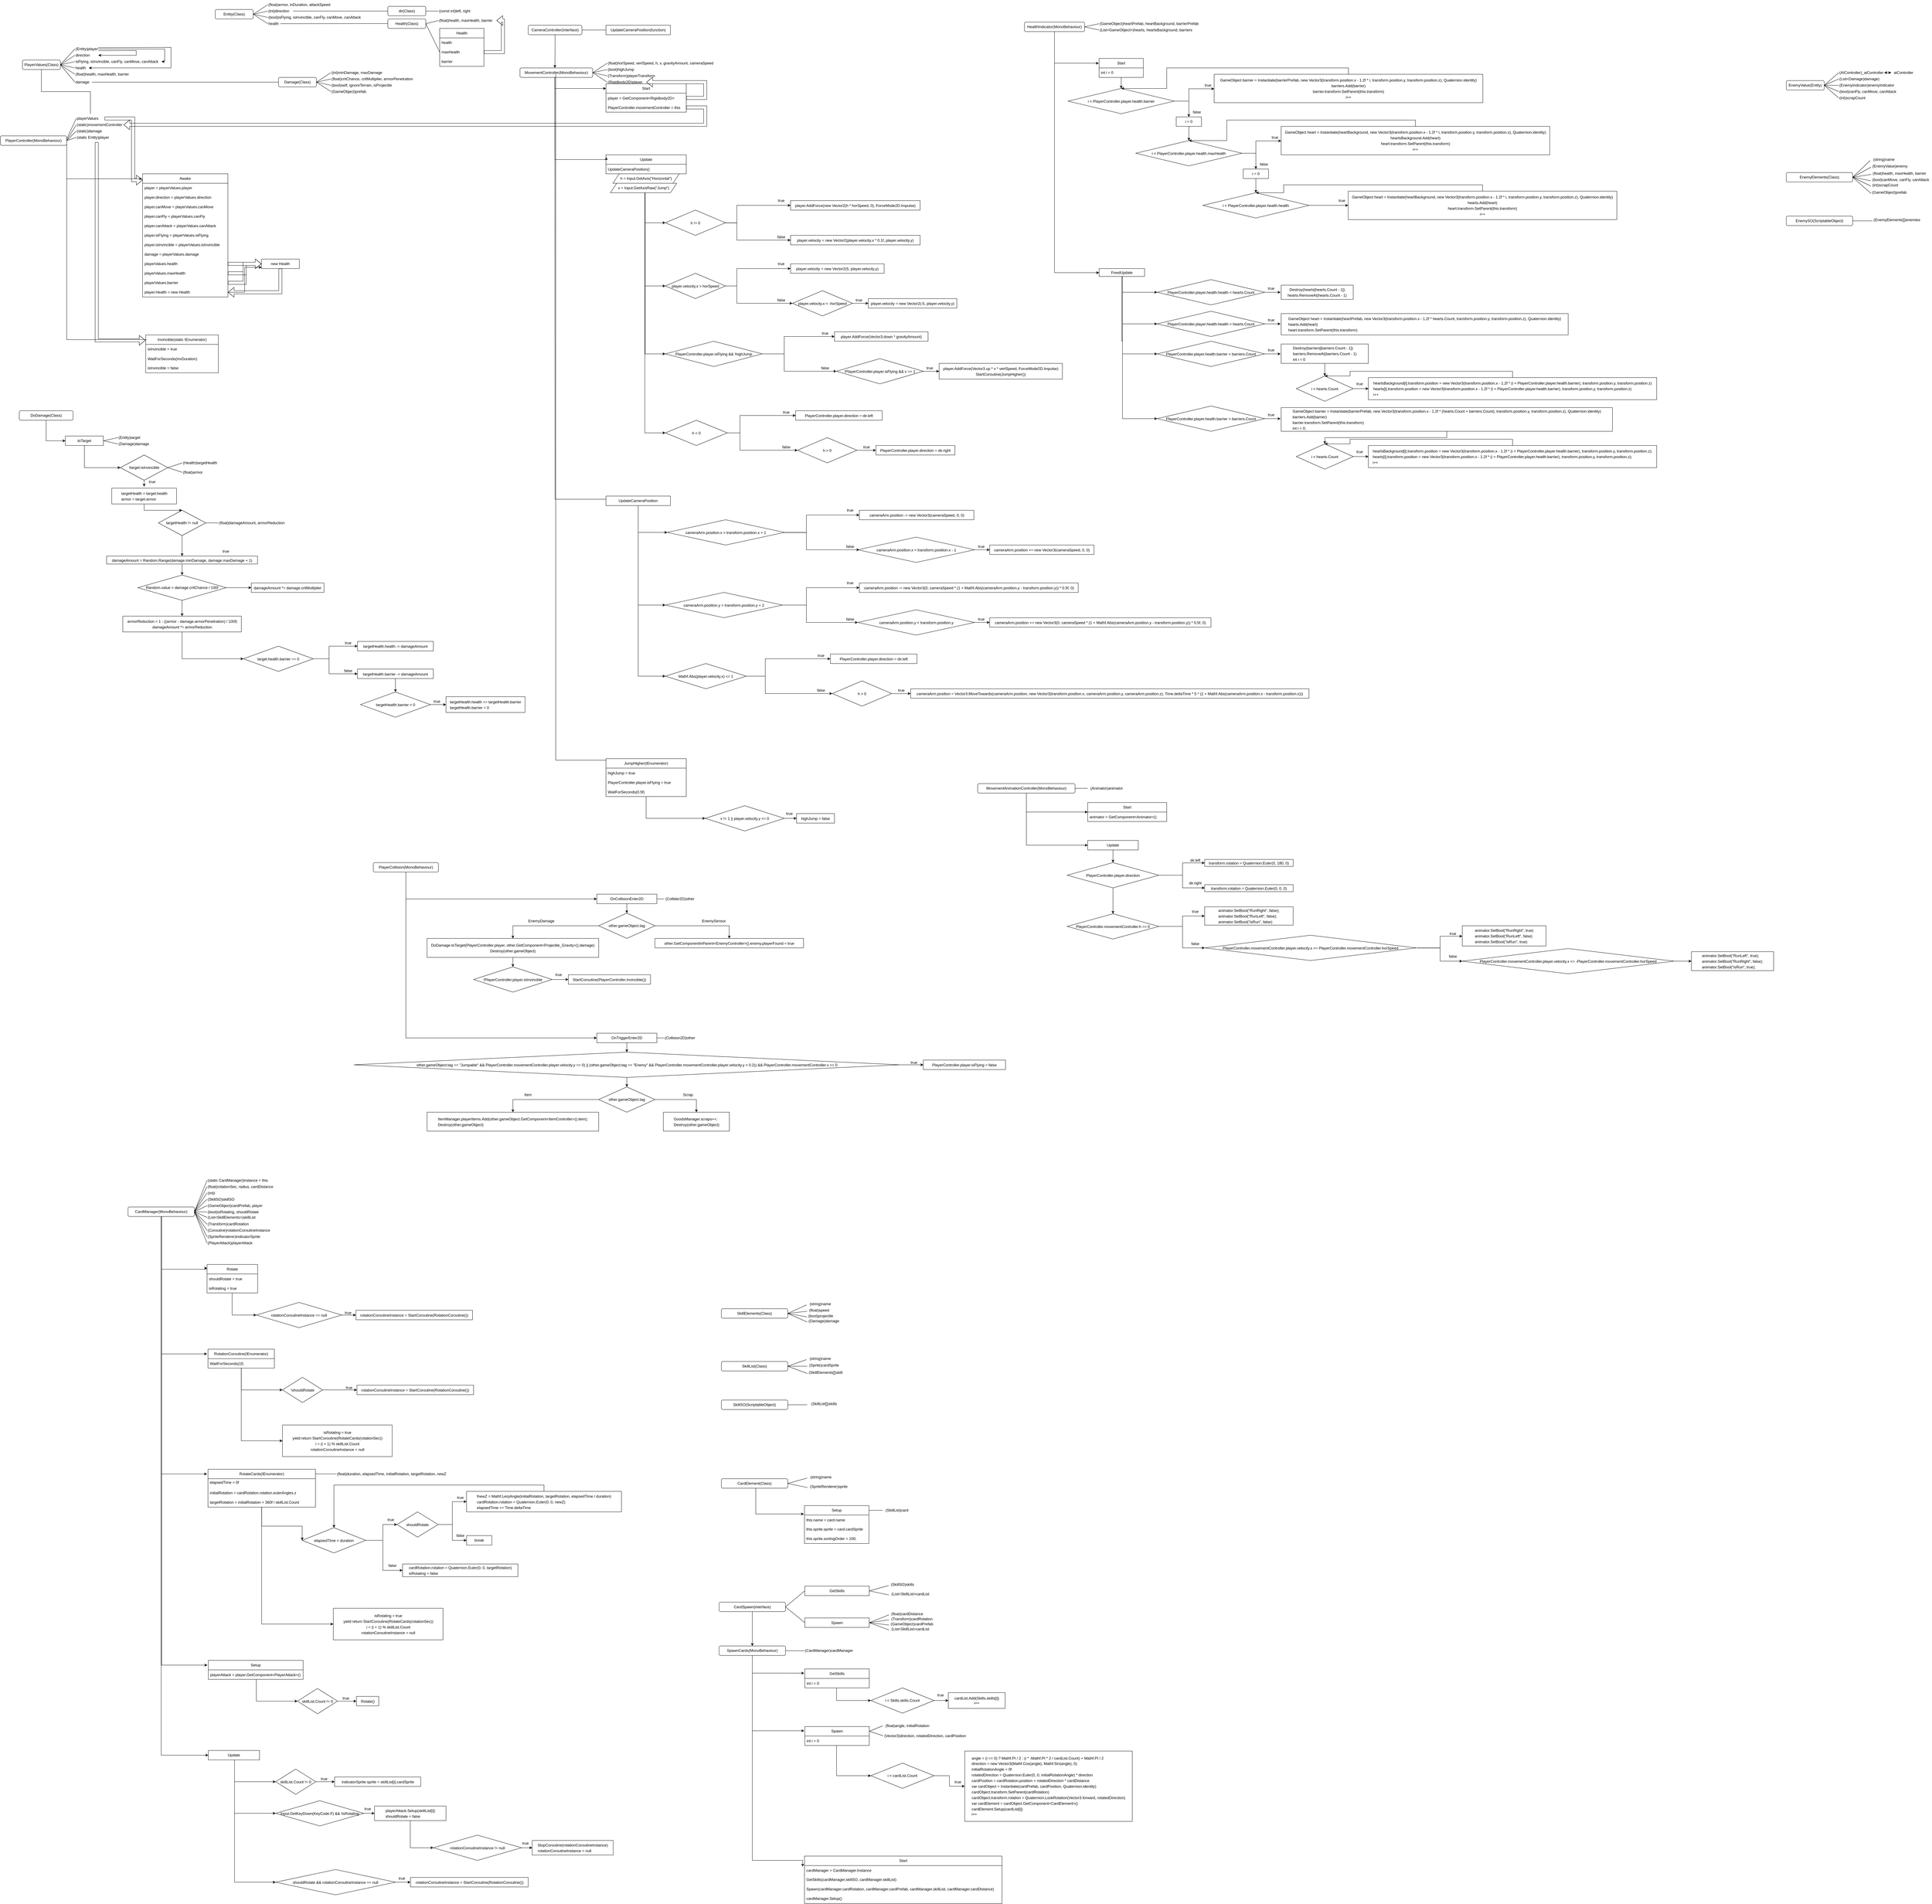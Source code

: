 <mxfile version="24.7.5">
  <diagram name="페이지-1" id="Gi3Yo8XrRmWB8pIC-Bxq">
    <mxGraphModel dx="7170" dy="4779" grid="1" gridSize="10" guides="1" tooltips="1" connect="1" arrows="1" fold="1" page="1" pageScale="1" pageWidth="827" pageHeight="1169" math="0" shadow="0">
      <root>
        <mxCell id="0" />
        <mxCell id="1" parent="0" />
        <mxCell id="qINuYHvKmvZRoY0IgBBN-1" value="Entity(Class)" style="rounded=1;whiteSpace=wrap;html=1;" parent="1" vertex="1">
          <mxGeometry x="690" width="120" height="30" as="geometry" />
        </mxCell>
        <mxCell id="qINuYHvKmvZRoY0IgBBN-3" value="" style="endArrow=none;html=1;rounded=0;exitX=1;exitY=0.5;exitDx=0;exitDy=0;entryX=0;entryY=0.5;entryDx=0;entryDy=0;" parent="1" source="qINuYHvKmvZRoY0IgBBN-1" target="qINuYHvKmvZRoY0IgBBN-4" edge="1">
          <mxGeometry width="50" height="50" relative="1" as="geometry">
            <mxPoint x="816" y="10" as="sourcePoint" />
            <mxPoint x="856" as="targetPoint" />
          </mxGeometry>
        </mxCell>
        <mxCell id="qINuYHvKmvZRoY0IgBBN-4" value="(float)armor, inDuration, attackSpeed" style="text;html=1;align=left;verticalAlign=middle;whiteSpace=wrap;rounded=0;" parent="1" vertex="1">
          <mxGeometry x="856" y="-30" width="220" height="30" as="geometry" />
        </mxCell>
        <mxCell id="qINuYHvKmvZRoY0IgBBN-5" value="" style="endArrow=none;html=1;rounded=0;exitX=1;exitY=0.5;exitDx=0;exitDy=0;entryX=0;entryY=0.5;entryDx=0;entryDy=0;" parent="1" target="qINuYHvKmvZRoY0IgBBN-6" edge="1">
          <mxGeometry width="50" height="50" relative="1" as="geometry">
            <mxPoint x="810" y="15" as="sourcePoint" />
            <mxPoint x="856" y="15" as="targetPoint" />
          </mxGeometry>
        </mxCell>
        <mxCell id="qINuYHvKmvZRoY0IgBBN-6" value="(int)direction" style="text;html=1;align=left;verticalAlign=middle;whiteSpace=wrap;rounded=0;" parent="1" vertex="1">
          <mxGeometry x="856" y="-10" width="80" height="30" as="geometry" />
        </mxCell>
        <mxCell id="qINuYHvKmvZRoY0IgBBN-7" value="(bool)isFlying, isInvincible, canFly, canMove, canAttack" style="text;html=1;align=left;verticalAlign=middle;whiteSpace=wrap;rounded=0;" parent="1" vertex="1">
          <mxGeometry x="856" y="10" width="300" height="30" as="geometry" />
        </mxCell>
        <mxCell id="qINuYHvKmvZRoY0IgBBN-8" value="health" style="text;html=1;align=left;verticalAlign=middle;whiteSpace=wrap;rounded=0;" parent="1" vertex="1">
          <mxGeometry x="856" y="30" width="40" height="30" as="geometry" />
        </mxCell>
        <mxCell id="qINuYHvKmvZRoY0IgBBN-9" value="" style="endArrow=none;html=1;rounded=0;exitX=1;exitY=0.5;exitDx=0;exitDy=0;entryX=0;entryY=0.5;entryDx=0;entryDy=0;" parent="1" source="qINuYHvKmvZRoY0IgBBN-1" target="qINuYHvKmvZRoY0IgBBN-7" edge="1">
          <mxGeometry width="50" height="50" relative="1" as="geometry">
            <mxPoint x="820" y="25" as="sourcePoint" />
            <mxPoint x="866" y="15" as="targetPoint" />
          </mxGeometry>
        </mxCell>
        <mxCell id="qINuYHvKmvZRoY0IgBBN-11" value="" style="endArrow=none;html=1;rounded=0;exitX=1;exitY=0.5;exitDx=0;exitDy=0;entryX=0;entryY=0.5;entryDx=0;entryDy=0;" parent="1" source="qINuYHvKmvZRoY0IgBBN-1" target="qINuYHvKmvZRoY0IgBBN-8" edge="1">
          <mxGeometry width="50" height="50" relative="1" as="geometry">
            <mxPoint x="820" y="25" as="sourcePoint" />
            <mxPoint x="866" y="35" as="targetPoint" />
          </mxGeometry>
        </mxCell>
        <mxCell id="qINuYHvKmvZRoY0IgBBN-12" value="dir(Class)" style="rounded=1;whiteSpace=wrap;html=1;" parent="1" vertex="1">
          <mxGeometry x="1236" y="-10" width="120" height="30" as="geometry" />
        </mxCell>
        <mxCell id="qINuYHvKmvZRoY0IgBBN-13" value="(const int)left, right" style="text;html=1;align=left;verticalAlign=middle;whiteSpace=wrap;rounded=0;" parent="1" vertex="1">
          <mxGeometry x="1396" y="-10" width="220" height="30" as="geometry" />
        </mxCell>
        <mxCell id="qINuYHvKmvZRoY0IgBBN-15" value="" style="endArrow=none;html=1;rounded=0;exitX=1;exitY=0.5;exitDx=0;exitDy=0;entryX=0;entryY=0.5;entryDx=0;entryDy=0;" parent="1" source="qINuYHvKmvZRoY0IgBBN-12" target="qINuYHvKmvZRoY0IgBBN-13" edge="1">
          <mxGeometry width="50" height="50" relative="1" as="geometry">
            <mxPoint x="820" y="25" as="sourcePoint" />
            <mxPoint x="866" y="-5" as="targetPoint" />
          </mxGeometry>
        </mxCell>
        <mxCell id="qINuYHvKmvZRoY0IgBBN-17" value="" style="endArrow=none;html=1;rounded=0;entryX=0;entryY=0.5;entryDx=0;entryDy=0;exitX=1;exitY=0.5;exitDx=0;exitDy=0;" parent="1" source="qINuYHvKmvZRoY0IgBBN-6" target="qINuYHvKmvZRoY0IgBBN-12" edge="1">
          <mxGeometry width="50" height="50" relative="1" as="geometry">
            <mxPoint x="1086" y="5" as="sourcePoint" />
            <mxPoint x="976" y="4.58" as="targetPoint" />
          </mxGeometry>
        </mxCell>
        <mxCell id="qINuYHvKmvZRoY0IgBBN-18" value="Health(Class)" style="rounded=1;whiteSpace=wrap;html=1;" parent="1" vertex="1">
          <mxGeometry x="1236" y="30" width="120" height="30" as="geometry" />
        </mxCell>
        <mxCell id="qINuYHvKmvZRoY0IgBBN-19" value="" style="endArrow=none;html=1;rounded=0;entryX=0;entryY=0.5;entryDx=0;entryDy=0;" parent="1" source="qINuYHvKmvZRoY0IgBBN-8" edge="1">
          <mxGeometry width="50" height="50" relative="1" as="geometry">
            <mxPoint x="936" y="44.58" as="sourcePoint" />
            <mxPoint x="1236" y="44.58" as="targetPoint" />
          </mxGeometry>
        </mxCell>
        <mxCell id="qINuYHvKmvZRoY0IgBBN-20" value="(float)health, maxHealth, barrier" style="text;html=1;align=left;verticalAlign=middle;whiteSpace=wrap;rounded=0;" parent="1" vertex="1">
          <mxGeometry x="1396" y="20" width="184" height="30" as="geometry" />
        </mxCell>
        <mxCell id="qINuYHvKmvZRoY0IgBBN-21" value="" style="endArrow=none;html=1;rounded=0;exitX=1;exitY=0.5;exitDx=0;exitDy=0;entryX=0;entryY=0.5;entryDx=0;entryDy=0;" parent="1" target="qINuYHvKmvZRoY0IgBBN-20" edge="1">
          <mxGeometry width="50" height="50" relative="1" as="geometry">
            <mxPoint x="1356" y="45" as="sourcePoint" />
            <mxPoint x="866" y="35" as="targetPoint" />
          </mxGeometry>
        </mxCell>
        <mxCell id="qINuYHvKmvZRoY0IgBBN-65" style="edgeStyle=orthogonalEdgeStyle;rounded=0;orthogonalLoop=1;jettySize=auto;html=1;exitX=0.5;exitY=1;exitDx=0;exitDy=0;entryX=0.5;entryY=0;entryDx=0;entryDy=0;endArrow=none;endFill=0;" parent="1" source="qINuYHvKmvZRoY0IgBBN-22" target="qINuYHvKmvZRoY0IgBBN-63" edge="1">
          <mxGeometry relative="1" as="geometry" />
        </mxCell>
        <mxCell id="qINuYHvKmvZRoY0IgBBN-22" value="PlayerValues(Class)" style="rounded=1;whiteSpace=wrap;html=1;" parent="1" vertex="1">
          <mxGeometry x="80" y="160" width="120" height="30" as="geometry" />
        </mxCell>
        <mxCell id="qINuYHvKmvZRoY0IgBBN-23" value="" style="endArrow=none;html=1;rounded=0;entryX=0;entryY=0.5;entryDx=0;entryDy=0;exitX=1;exitY=0.5;exitDx=0;exitDy=0;" parent="1" source="qINuYHvKmvZRoY0IgBBN-22" target="qINuYHvKmvZRoY0IgBBN-24" edge="1">
          <mxGeometry width="50" height="50" relative="1" as="geometry">
            <mxPoint x="200" y="160" as="sourcePoint" />
            <mxPoint x="246" y="140" as="targetPoint" />
          </mxGeometry>
        </mxCell>
        <mxCell id="qINuYHvKmvZRoY0IgBBN-24" value="(Entity)player" style="text;html=1;align=left;verticalAlign=middle;whiteSpace=wrap;rounded=0;" parent="1" vertex="1">
          <mxGeometry x="246" y="110" width="74" height="30" as="geometry" />
        </mxCell>
        <mxCell id="qINuYHvKmvZRoY0IgBBN-35" value="" style="endArrow=none;html=1;rounded=0;exitX=1;exitY=0.5;exitDx=0;exitDy=0;entryX=0;entryY=0.5;entryDx=0;entryDy=0;" parent="1" source="qINuYHvKmvZRoY0IgBBN-22" target="qINuYHvKmvZRoY0IgBBN-36" edge="1">
          <mxGeometry width="50" height="50" relative="1" as="geometry">
            <mxPoint x="200" y="155" as="sourcePoint" />
            <mxPoint x="246" y="155" as="targetPoint" />
          </mxGeometry>
        </mxCell>
        <mxCell id="qINuYHvKmvZRoY0IgBBN-36" value="direction" style="text;html=1;align=left;verticalAlign=middle;whiteSpace=wrap;rounded=0;" parent="1" vertex="1">
          <mxGeometry x="246" y="130" width="74" height="30" as="geometry" />
        </mxCell>
        <mxCell id="qINuYHvKmvZRoY0IgBBN-37" value="isFlying, isInvincible, canFly, canMove, canAttack" style="text;html=1;align=left;verticalAlign=middle;whiteSpace=wrap;rounded=0;" parent="1" vertex="1">
          <mxGeometry x="246" y="150" width="274" height="30" as="geometry" />
        </mxCell>
        <mxCell id="qINuYHvKmvZRoY0IgBBN-38" value="health" style="text;html=1;align=left;verticalAlign=middle;whiteSpace=wrap;rounded=0;" parent="1" vertex="1">
          <mxGeometry x="246" y="170" width="44" height="30" as="geometry" />
        </mxCell>
        <mxCell id="qINuYHvKmvZRoY0IgBBN-39" value="" style="endArrow=none;html=1;rounded=0;exitX=1;exitY=0.5;exitDx=0;exitDy=0;entryX=0;entryY=0.5;entryDx=0;entryDy=0;" parent="1" source="qINuYHvKmvZRoY0IgBBN-22" target="qINuYHvKmvZRoY0IgBBN-37" edge="1">
          <mxGeometry width="50" height="50" relative="1" as="geometry">
            <mxPoint x="200" y="155" as="sourcePoint" />
            <mxPoint x="256" y="155" as="targetPoint" />
          </mxGeometry>
        </mxCell>
        <mxCell id="qINuYHvKmvZRoY0IgBBN-40" value="" style="endArrow=none;html=1;rounded=0;exitX=1;exitY=0.5;exitDx=0;exitDy=0;entryX=0;entryY=0.5;entryDx=0;entryDy=0;" parent="1" source="qINuYHvKmvZRoY0IgBBN-22" target="qINuYHvKmvZRoY0IgBBN-38" edge="1">
          <mxGeometry width="50" height="50" relative="1" as="geometry">
            <mxPoint x="200" y="155" as="sourcePoint" />
            <mxPoint x="256" y="175" as="targetPoint" />
          </mxGeometry>
        </mxCell>
        <mxCell id="qINuYHvKmvZRoY0IgBBN-41" value="" style="endArrow=none;startArrow=classic;html=1;rounded=0;exitX=1;exitY=0.5;exitDx=0;exitDy=0;endFill=0;entryX=1.001;entryY=0.679;entryDx=0;entryDy=0;entryPerimeter=0;" parent="1" source="qINuYHvKmvZRoY0IgBBN-36" target="qINuYHvKmvZRoY0IgBBN-24" edge="1">
          <mxGeometry width="50" height="50" relative="1" as="geometry">
            <mxPoint x="580" y="190" as="sourcePoint" />
            <mxPoint x="300" y="130" as="targetPoint" />
            <Array as="points">
              <mxPoint x="440" y="145" />
              <mxPoint x="440" y="130" />
            </Array>
          </mxGeometry>
        </mxCell>
        <mxCell id="qINuYHvKmvZRoY0IgBBN-44" value="" style="endArrow=none;startArrow=classic;html=1;rounded=0;exitX=1;exitY=0.5;exitDx=0;exitDy=0;entryX=1;entryY=0.5;entryDx=0;entryDy=0;endFill=0;" parent="1" source="qINuYHvKmvZRoY0IgBBN-37" target="qINuYHvKmvZRoY0IgBBN-24" edge="1">
          <mxGeometry width="50" height="50" relative="1" as="geometry">
            <mxPoint x="330" y="155" as="sourcePoint" />
            <mxPoint x="330" y="135" as="targetPoint" />
            <Array as="points">
              <mxPoint x="530" y="165" />
              <mxPoint x="530" y="125" />
            </Array>
          </mxGeometry>
        </mxCell>
        <mxCell id="qINuYHvKmvZRoY0IgBBN-46" value="" style="endArrow=none;startArrow=classic;html=1;rounded=0;exitX=1;exitY=0.5;exitDx=0;exitDy=0;entryX=0.99;entryY=0.362;entryDx=0;entryDy=0;entryPerimeter=0;endFill=0;" parent="1" source="qINuYHvKmvZRoY0IgBBN-38" target="qINuYHvKmvZRoY0IgBBN-24" edge="1">
          <mxGeometry width="50" height="50" relative="1" as="geometry">
            <mxPoint x="520" y="165" as="sourcePoint" />
            <mxPoint x="320" y="125" as="targetPoint" />
            <Array as="points">
              <mxPoint x="550" y="185" />
              <mxPoint x="550" y="120" />
            </Array>
          </mxGeometry>
        </mxCell>
        <mxCell id="qINuYHvKmvZRoY0IgBBN-47" value="(float)health, maxHealth, barrier" style="text;html=1;align=left;verticalAlign=middle;whiteSpace=wrap;rounded=0;" parent="1" vertex="1">
          <mxGeometry x="246" y="190" width="174" height="30" as="geometry" />
        </mxCell>
        <mxCell id="qINuYHvKmvZRoY0IgBBN-48" value="" style="endArrow=none;html=1;rounded=0;exitX=1;exitY=0.5;exitDx=0;exitDy=0;entryX=0;entryY=0.5;entryDx=0;entryDy=0;" parent="1" source="qINuYHvKmvZRoY0IgBBN-22" target="qINuYHvKmvZRoY0IgBBN-47" edge="1">
          <mxGeometry width="50" height="50" relative="1" as="geometry">
            <mxPoint x="200" y="180" as="sourcePoint" />
            <mxPoint x="256" y="190" as="targetPoint" />
          </mxGeometry>
        </mxCell>
        <mxCell id="qINuYHvKmvZRoY0IgBBN-49" value="damage" style="text;html=1;align=left;verticalAlign=middle;whiteSpace=wrap;rounded=0;" parent="1" vertex="1">
          <mxGeometry x="246" y="215" width="54" height="30" as="geometry" />
        </mxCell>
        <mxCell id="qINuYHvKmvZRoY0IgBBN-50" value="" style="endArrow=none;html=1;rounded=0;entryX=0;entryY=0.5;entryDx=0;entryDy=0;exitX=1;exitY=0.5;exitDx=0;exitDy=0;" parent="1" source="qINuYHvKmvZRoY0IgBBN-22" target="qINuYHvKmvZRoY0IgBBN-49" edge="1">
          <mxGeometry width="50" height="50" relative="1" as="geometry">
            <mxPoint x="200" y="170" as="sourcePoint" />
            <mxPoint x="256" y="215" as="targetPoint" />
          </mxGeometry>
        </mxCell>
        <mxCell id="qINuYHvKmvZRoY0IgBBN-51" value="Damage(Class)" style="rounded=1;whiteSpace=wrap;html=1;" parent="1" vertex="1">
          <mxGeometry x="890" y="215" width="120" height="30" as="geometry" />
        </mxCell>
        <mxCell id="qINuYHvKmvZRoY0IgBBN-53" value="" style="endArrow=none;html=1;rounded=0;exitX=1;exitY=0.5;exitDx=0;exitDy=0;entryX=0;entryY=0.5;entryDx=0;entryDy=0;" parent="1" target="qINuYHvKmvZRoY0IgBBN-54" edge="1">
          <mxGeometry width="50" height="50" relative="1" as="geometry">
            <mxPoint x="1010" y="230" as="sourcePoint" />
            <mxPoint x="1056" y="230" as="targetPoint" />
          </mxGeometry>
        </mxCell>
        <mxCell id="qINuYHvKmvZRoY0IgBBN-54" value="(int)minDamage, maxDamage" style="text;html=1;align=left;verticalAlign=middle;whiteSpace=wrap;rounded=0;" parent="1" vertex="1">
          <mxGeometry x="1056" y="185" width="174" height="30" as="geometry" />
        </mxCell>
        <mxCell id="qINuYHvKmvZRoY0IgBBN-55" value="" style="endArrow=none;html=1;rounded=0;exitX=1;exitY=0.5;exitDx=0;exitDy=0;entryX=0;entryY=0.5;entryDx=0;entryDy=0;" parent="1" source="qINuYHvKmvZRoY0IgBBN-51" target="qINuYHvKmvZRoY0IgBBN-56" edge="1">
          <mxGeometry width="50" height="50" relative="1" as="geometry">
            <mxPoint x="1010" y="265" as="sourcePoint" />
            <mxPoint x="1056" y="250" as="targetPoint" />
          </mxGeometry>
        </mxCell>
        <mxCell id="qINuYHvKmvZRoY0IgBBN-56" value="(float)critChance, critMultiplier, armorPenetration" style="text;html=1;align=left;verticalAlign=middle;whiteSpace=wrap;rounded=0;" parent="1" vertex="1">
          <mxGeometry x="1056" y="205" width="274" height="30" as="geometry" />
        </mxCell>
        <mxCell id="qINuYHvKmvZRoY0IgBBN-57" value="(bool)self, ignoreTerrain, isProjectile" style="text;html=1;align=left;verticalAlign=middle;whiteSpace=wrap;rounded=0;" parent="1" vertex="1">
          <mxGeometry x="1056" y="225" width="194" height="30" as="geometry" />
        </mxCell>
        <mxCell id="qINuYHvKmvZRoY0IgBBN-58" value="" style="endArrow=none;html=1;rounded=0;exitX=1;exitY=0.5;exitDx=0;exitDy=0;entryX=0;entryY=0.5;entryDx=0;entryDy=0;" parent="1" source="qINuYHvKmvZRoY0IgBBN-51" target="qINuYHvKmvZRoY0IgBBN-57" edge="1">
          <mxGeometry width="50" height="50" relative="1" as="geometry">
            <mxPoint x="1020" y="240" as="sourcePoint" />
            <mxPoint x="1066" y="230" as="targetPoint" />
          </mxGeometry>
        </mxCell>
        <mxCell id="qINuYHvKmvZRoY0IgBBN-59" value="(GameObject)prefab" style="text;html=1;align=left;verticalAlign=middle;whiteSpace=wrap;rounded=0;" parent="1" vertex="1">
          <mxGeometry x="1056" y="245" width="194" height="30" as="geometry" />
        </mxCell>
        <mxCell id="qINuYHvKmvZRoY0IgBBN-60" value="" style="endArrow=none;html=1;rounded=0;exitX=1;exitY=0.5;exitDx=0;exitDy=0;entryX=0;entryY=0.5;entryDx=0;entryDy=0;" parent="1" source="qINuYHvKmvZRoY0IgBBN-51" target="qINuYHvKmvZRoY0IgBBN-59" edge="1">
          <mxGeometry width="50" height="50" relative="1" as="geometry">
            <mxPoint x="1010" y="250" as="sourcePoint" />
            <mxPoint x="1066" y="250" as="targetPoint" />
          </mxGeometry>
        </mxCell>
        <mxCell id="qINuYHvKmvZRoY0IgBBN-61" value="" style="endArrow=none;html=1;rounded=0;exitX=0;exitY=0.5;exitDx=0;exitDy=0;entryX=1;entryY=0.5;entryDx=0;entryDy=0;" parent="1" source="qINuYHvKmvZRoY0IgBBN-51" target="qINuYHvKmvZRoY0IgBBN-49" edge="1">
          <mxGeometry width="50" height="50" relative="1" as="geometry">
            <mxPoint x="806" y="240" as="sourcePoint" />
            <mxPoint x="852" y="270" as="targetPoint" />
            <Array as="points" />
          </mxGeometry>
        </mxCell>
        <mxCell id="qINuYHvKmvZRoY0IgBBN-62" value="PlayerController(MonoBehaviour)" style="rounded=1;whiteSpace=wrap;html=1;" parent="1" vertex="1">
          <mxGeometry x="10" y="400" width="210" height="30" as="geometry" />
        </mxCell>
        <mxCell id="qINuYHvKmvZRoY0IgBBN-63" value="playerValues" style="text;html=1;align=left;verticalAlign=middle;whiteSpace=wrap;rounded=0;" parent="1" vertex="1">
          <mxGeometry x="250" y="330" width="90" height="30" as="geometry" />
        </mxCell>
        <mxCell id="qINuYHvKmvZRoY0IgBBN-64" value="" style="endArrow=none;html=1;rounded=0;entryX=0;entryY=0.5;entryDx=0;entryDy=0;" parent="1" target="qINuYHvKmvZRoY0IgBBN-63" edge="1">
          <mxGeometry width="50" height="50" relative="1" as="geometry">
            <mxPoint x="220" y="410" as="sourcePoint" />
            <mxPoint x="256" y="135" as="targetPoint" />
          </mxGeometry>
        </mxCell>
        <mxCell id="qINuYHvKmvZRoY0IgBBN-66" value="(static)movementController" style="text;html=1;align=left;verticalAlign=middle;whiteSpace=wrap;rounded=0;" parent="1" vertex="1">
          <mxGeometry x="250" y="350" width="150" height="30" as="geometry" />
        </mxCell>
        <mxCell id="qINuYHvKmvZRoY0IgBBN-67" value="" style="endArrow=none;html=1;rounded=0;entryX=0;entryY=0.5;entryDx=0;entryDy=0;exitX=1;exitY=0.5;exitDx=0;exitDy=0;" parent="1" source="qINuYHvKmvZRoY0IgBBN-62" target="qINuYHvKmvZRoY0IgBBN-66" edge="1">
          <mxGeometry width="50" height="50" relative="1" as="geometry">
            <mxPoint x="220" y="430" as="sourcePoint" />
            <mxPoint x="256" y="157" as="targetPoint" />
          </mxGeometry>
        </mxCell>
        <mxCell id="qINuYHvKmvZRoY0IgBBN-69" value="(static)damage" style="text;html=1;align=left;verticalAlign=middle;whiteSpace=wrap;rounded=0;" parent="1" vertex="1">
          <mxGeometry x="250" y="370" width="100" height="30" as="geometry" />
        </mxCell>
        <mxCell id="qINuYHvKmvZRoY0IgBBN-70" value="" style="endArrow=none;html=1;rounded=0;entryX=0;entryY=0.5;entryDx=0;entryDy=0;exitX=1;exitY=0.5;exitDx=0;exitDy=0;" parent="1" source="qINuYHvKmvZRoY0IgBBN-62" target="qINuYHvKmvZRoY0IgBBN-69" edge="1">
          <mxGeometry width="50" height="50" relative="1" as="geometry">
            <mxPoint x="220" y="435" as="sourcePoint" />
            <mxPoint x="256" y="177" as="targetPoint" />
          </mxGeometry>
        </mxCell>
        <mxCell id="qINuYHvKmvZRoY0IgBBN-72" value="Health" style="swimlane;fontStyle=0;childLayout=stackLayout;horizontal=1;startSize=30;horizontalStack=0;resizeParent=1;resizeParentMax=0;resizeLast=0;collapsible=1;marginBottom=0;whiteSpace=wrap;html=1;" parent="1" vertex="1">
          <mxGeometry x="1400" y="60" width="140" height="120" as="geometry" />
        </mxCell>
        <mxCell id="qINuYHvKmvZRoY0IgBBN-73" value="health" style="text;strokeColor=none;fillColor=none;align=left;verticalAlign=middle;spacingLeft=4;spacingRight=4;overflow=hidden;points=[[0,0.5],[1,0.5]];portConstraint=eastwest;rotatable=0;whiteSpace=wrap;html=1;" parent="qINuYHvKmvZRoY0IgBBN-72" vertex="1">
          <mxGeometry y="30" width="140" height="30" as="geometry" />
        </mxCell>
        <mxCell id="qINuYHvKmvZRoY0IgBBN-74" value="maxHealth" style="text;strokeColor=none;fillColor=none;align=left;verticalAlign=middle;spacingLeft=4;spacingRight=4;overflow=hidden;points=[[0,0.5],[1,0.5]];portConstraint=eastwest;rotatable=0;whiteSpace=wrap;html=1;" parent="qINuYHvKmvZRoY0IgBBN-72" vertex="1">
          <mxGeometry y="60" width="140" height="30" as="geometry" />
        </mxCell>
        <mxCell id="qINuYHvKmvZRoY0IgBBN-75" value="barrier" style="text;strokeColor=none;fillColor=none;align=left;verticalAlign=middle;spacingLeft=4;spacingRight=4;overflow=hidden;points=[[0,0.5],[1,0.5]];portConstraint=eastwest;rotatable=0;whiteSpace=wrap;html=1;" parent="qINuYHvKmvZRoY0IgBBN-72" vertex="1">
          <mxGeometry y="90" width="140" height="30" as="geometry" />
        </mxCell>
        <mxCell id="qINuYHvKmvZRoY0IgBBN-76" value="" style="endArrow=none;html=1;rounded=0;exitX=1;exitY=0.5;exitDx=0;exitDy=0;entryX=0;entryY=0.5;entryDx=0;entryDy=0;" parent="1" source="qINuYHvKmvZRoY0IgBBN-18" target="qINuYHvKmvZRoY0IgBBN-74" edge="1">
          <mxGeometry width="50" height="50" relative="1" as="geometry">
            <mxPoint x="1366" y="55" as="sourcePoint" />
            <mxPoint x="1406" y="45" as="targetPoint" />
          </mxGeometry>
        </mxCell>
        <mxCell id="qINuYHvKmvZRoY0IgBBN-77" style="edgeStyle=orthogonalEdgeStyle;rounded=0;orthogonalLoop=1;jettySize=auto;html=1;exitX=1;exitY=0.5;exitDx=0;exitDy=0;entryX=1;entryY=0.5;entryDx=0;entryDy=0;shape=flexArrow;" parent="1" source="qINuYHvKmvZRoY0IgBBN-74" target="qINuYHvKmvZRoY0IgBBN-20" edge="1">
          <mxGeometry relative="1" as="geometry" />
        </mxCell>
        <mxCell id="qINuYHvKmvZRoY0IgBBN-81" value="Awake" style="swimlane;fontStyle=0;childLayout=stackLayout;horizontal=1;startSize=30;horizontalStack=0;resizeParent=1;resizeParentMax=0;resizeLast=0;collapsible=1;marginBottom=0;whiteSpace=wrap;html=1;" parent="1" vertex="1">
          <mxGeometry x="460" y="520" width="270" height="390" as="geometry">
            <mxRectangle x="470" y="430" width="130" height="30" as="alternateBounds" />
          </mxGeometry>
        </mxCell>
        <mxCell id="qINuYHvKmvZRoY0IgBBN-82" value="player = playerValues.player" style="text;strokeColor=none;fillColor=none;align=left;verticalAlign=middle;spacingLeft=4;spacingRight=4;overflow=hidden;points=[[0,0.5],[1,0.5]];portConstraint=eastwest;rotatable=0;whiteSpace=wrap;html=1;" parent="qINuYHvKmvZRoY0IgBBN-81" vertex="1">
          <mxGeometry y="30" width="270" height="30" as="geometry" />
        </mxCell>
        <mxCell id="qINuYHvKmvZRoY0IgBBN-83" value="player.direction = playerValues.direction" style="text;strokeColor=none;fillColor=none;align=left;verticalAlign=middle;spacingLeft=4;spacingRight=4;overflow=hidden;points=[[0,0.5],[1,0.5]];portConstraint=eastwest;rotatable=0;whiteSpace=wrap;html=1;" parent="qINuYHvKmvZRoY0IgBBN-81" vertex="1">
          <mxGeometry y="60" width="270" height="30" as="geometry" />
        </mxCell>
        <mxCell id="qINuYHvKmvZRoY0IgBBN-84" value="player.canMove = playerValues.canMove" style="text;strokeColor=none;fillColor=none;align=left;verticalAlign=middle;spacingLeft=4;spacingRight=4;overflow=hidden;points=[[0,0.5],[1,0.5]];portConstraint=eastwest;rotatable=0;whiteSpace=wrap;html=1;" parent="qINuYHvKmvZRoY0IgBBN-81" vertex="1">
          <mxGeometry y="90" width="270" height="30" as="geometry" />
        </mxCell>
        <mxCell id="qINuYHvKmvZRoY0IgBBN-96" value="player.canFly = playerValues.canFly" style="text;strokeColor=none;fillColor=none;align=left;verticalAlign=middle;spacingLeft=4;spacingRight=4;overflow=hidden;points=[[0,0.5],[1,0.5]];portConstraint=eastwest;rotatable=0;whiteSpace=wrap;html=1;" parent="qINuYHvKmvZRoY0IgBBN-81" vertex="1">
          <mxGeometry y="120" width="270" height="30" as="geometry" />
        </mxCell>
        <mxCell id="qINuYHvKmvZRoY0IgBBN-95" value="player.canAttack = playerValues.canAttack" style="text;strokeColor=none;fillColor=none;align=left;verticalAlign=middle;spacingLeft=4;spacingRight=4;overflow=hidden;points=[[0,0.5],[1,0.5]];portConstraint=eastwest;rotatable=0;whiteSpace=wrap;html=1;" parent="qINuYHvKmvZRoY0IgBBN-81" vertex="1">
          <mxGeometry y="150" width="270" height="30" as="geometry" />
        </mxCell>
        <mxCell id="qINuYHvKmvZRoY0IgBBN-94" value="player.isFlying = playerValues.isFlying" style="text;strokeColor=none;fillColor=none;align=left;verticalAlign=middle;spacingLeft=4;spacingRight=4;overflow=hidden;points=[[0,0.5],[1,0.5]];portConstraint=eastwest;rotatable=0;whiteSpace=wrap;html=1;" parent="qINuYHvKmvZRoY0IgBBN-81" vertex="1">
          <mxGeometry y="180" width="270" height="30" as="geometry" />
        </mxCell>
        <mxCell id="qINuYHvKmvZRoY0IgBBN-93" value="player.isInvincible = playerValues.isInvincible" style="text;strokeColor=none;fillColor=none;align=left;verticalAlign=middle;spacingLeft=4;spacingRight=4;overflow=hidden;points=[[0,0.5],[1,0.5]];portConstraint=eastwest;rotatable=0;whiteSpace=wrap;html=1;" parent="qINuYHvKmvZRoY0IgBBN-81" vertex="1">
          <mxGeometry y="210" width="270" height="30" as="geometry" />
        </mxCell>
        <mxCell id="qINuYHvKmvZRoY0IgBBN-92" value="damage = playerValues.damage" style="text;strokeColor=none;fillColor=none;align=left;verticalAlign=middle;spacingLeft=4;spacingRight=4;overflow=hidden;points=[[0,0.5],[1,0.5]];portConstraint=eastwest;rotatable=0;whiteSpace=wrap;html=1;" parent="qINuYHvKmvZRoY0IgBBN-81" vertex="1">
          <mxGeometry y="240" width="270" height="30" as="geometry" />
        </mxCell>
        <mxCell id="qINuYHvKmvZRoY0IgBBN-98" value="playerValues.health" style="text;strokeColor=none;fillColor=none;align=left;verticalAlign=middle;spacingLeft=4;spacingRight=4;overflow=hidden;points=[[0,0.5],[1,0.5]];portConstraint=eastwest;rotatable=0;whiteSpace=wrap;html=1;" parent="qINuYHvKmvZRoY0IgBBN-81" vertex="1">
          <mxGeometry y="270" width="270" height="30" as="geometry" />
        </mxCell>
        <mxCell id="qINuYHvKmvZRoY0IgBBN-97" value="playerValues.maxHealth" style="text;strokeColor=none;fillColor=none;align=left;verticalAlign=middle;spacingLeft=4;spacingRight=4;overflow=hidden;points=[[0,0.5],[1,0.5]];portConstraint=eastwest;rotatable=0;whiteSpace=wrap;html=1;" parent="qINuYHvKmvZRoY0IgBBN-81" vertex="1">
          <mxGeometry y="300" width="270" height="30" as="geometry" />
        </mxCell>
        <mxCell id="qINuYHvKmvZRoY0IgBBN-99" value="playerValues.barrier" style="text;strokeColor=none;fillColor=none;align=left;verticalAlign=middle;spacingLeft=4;spacingRight=4;overflow=hidden;points=[[0,0.5],[1,0.5]];portConstraint=eastwest;rotatable=0;whiteSpace=wrap;html=1;" parent="qINuYHvKmvZRoY0IgBBN-81" vertex="1">
          <mxGeometry y="330" width="270" height="30" as="geometry" />
        </mxCell>
        <mxCell id="9ZU2zUD2Yw7ObN8155Rs-5" value="player.Health = new Health" style="text;strokeColor=none;fillColor=none;align=left;verticalAlign=middle;spacingLeft=4;spacingRight=4;overflow=hidden;points=[[0,0.5],[1,0.5]];portConstraint=eastwest;rotatable=0;whiteSpace=wrap;html=1;" parent="qINuYHvKmvZRoY0IgBBN-81" vertex="1">
          <mxGeometry y="360" width="270" height="30" as="geometry" />
        </mxCell>
        <mxCell id="qINuYHvKmvZRoY0IgBBN-85" value="" style="endArrow=classic;html=1;rounded=0;exitX=1;exitY=0.5;exitDx=0;exitDy=0;entryX=-0.006;entryY=0.04;entryDx=0;entryDy=0;entryPerimeter=0;endFill=1;" parent="1" target="qINuYHvKmvZRoY0IgBBN-81" edge="1">
          <mxGeometry width="50" height="50" relative="1" as="geometry">
            <mxPoint x="220" y="410" as="sourcePoint" />
            <mxPoint x="270" y="410" as="targetPoint" />
            <Array as="points">
              <mxPoint x="220" y="536" />
            </Array>
          </mxGeometry>
        </mxCell>
        <mxCell id="qINuYHvKmvZRoY0IgBBN-86" value="(static Entity)player" style="text;html=1;align=left;verticalAlign=middle;whiteSpace=wrap;rounded=0;" parent="1" vertex="1">
          <mxGeometry x="250" y="390" width="130" height="30" as="geometry" />
        </mxCell>
        <mxCell id="qINuYHvKmvZRoY0IgBBN-87" value="" style="endArrow=none;html=1;rounded=0;entryX=0;entryY=0.5;entryDx=0;entryDy=0;exitX=1;exitY=0.5;exitDx=0;exitDy=0;" parent="1" source="qINuYHvKmvZRoY0IgBBN-62" target="qINuYHvKmvZRoY0IgBBN-86" edge="1">
          <mxGeometry width="50" height="50" relative="1" as="geometry">
            <mxPoint x="230" y="425" as="sourcePoint" />
            <mxPoint x="260" y="395" as="targetPoint" />
          </mxGeometry>
        </mxCell>
        <mxCell id="qINuYHvKmvZRoY0IgBBN-88" style="edgeStyle=orthogonalEdgeStyle;rounded=0;orthogonalLoop=1;jettySize=auto;html=1;entryX=0;entryY=0.051;entryDx=0;entryDy=0;exitX=1;exitY=0.5;exitDx=0;exitDy=0;shape=flexArrow;entryPerimeter=0;" parent="1" source="qINuYHvKmvZRoY0IgBBN-63" target="qINuYHvKmvZRoY0IgBBN-81" edge="1">
          <mxGeometry relative="1" as="geometry">
            <Array as="points">
              <mxPoint x="430" y="345" />
              <mxPoint x="430" y="540" />
            </Array>
          </mxGeometry>
        </mxCell>
        <mxCell id="qINuYHvKmvZRoY0IgBBN-120" value="Invincible(static IEnumerator)" style="swimlane;fontStyle=0;childLayout=stackLayout;horizontal=1;startSize=30;horizontalStack=0;resizeParent=1;resizeParentMax=0;resizeLast=0;collapsible=1;marginBottom=0;whiteSpace=wrap;html=1;" parent="1" vertex="1">
          <mxGeometry x="470" y="1030" width="230" height="120" as="geometry">
            <mxRectangle x="470" y="430" width="130" height="30" as="alternateBounds" />
          </mxGeometry>
        </mxCell>
        <mxCell id="qINuYHvKmvZRoY0IgBBN-122" value="isInvincible = true" style="text;strokeColor=none;fillColor=none;align=left;verticalAlign=middle;spacingLeft=4;spacingRight=4;overflow=hidden;points=[[0,0.5],[1,0.5]];portConstraint=eastwest;rotatable=0;whiteSpace=wrap;html=1;" parent="qINuYHvKmvZRoY0IgBBN-120" vertex="1">
          <mxGeometry y="30" width="230" height="30" as="geometry" />
        </mxCell>
        <mxCell id="qINuYHvKmvZRoY0IgBBN-125" value="&lt;div style=&quot;line-height: 18px;&quot;&gt;WaitForSeconds(invDuration)&lt;/div&gt;" style="text;strokeColor=none;fillColor=none;align=left;verticalAlign=middle;spacingLeft=4;spacingRight=4;overflow=hidden;points=[[0,0.5],[1,0.5]];portConstraint=eastwest;rotatable=0;whiteSpace=wrap;html=1;" parent="qINuYHvKmvZRoY0IgBBN-120" vertex="1">
          <mxGeometry y="60" width="230" height="30" as="geometry" />
        </mxCell>
        <mxCell id="qINuYHvKmvZRoY0IgBBN-127" value="isInvincible = false" style="text;strokeColor=none;fillColor=none;align=left;verticalAlign=middle;spacingLeft=4;spacingRight=4;overflow=hidden;points=[[0,0.5],[1,0.5]];portConstraint=eastwest;rotatable=0;whiteSpace=wrap;html=1;" parent="qINuYHvKmvZRoY0IgBBN-120" vertex="1">
          <mxGeometry y="90" width="230" height="30" as="geometry" />
        </mxCell>
        <mxCell id="qINuYHvKmvZRoY0IgBBN-132" value="" style="endArrow=none;html=1;rounded=0;exitX=1;exitY=0.5;exitDx=0;exitDy=0;entryX=0.013;entryY=0.124;entryDx=0;entryDy=0;entryPerimeter=0;" parent="1" source="qINuYHvKmvZRoY0IgBBN-62" target="qINuYHvKmvZRoY0IgBBN-120" edge="1">
          <mxGeometry width="50" height="50" relative="1" as="geometry">
            <mxPoint x="230" y="420" as="sourcePoint" />
            <mxPoint x="480" y="515" as="targetPoint" />
            <Array as="points">
              <mxPoint x="220" y="1045" />
            </Array>
          </mxGeometry>
        </mxCell>
        <mxCell id="qINuYHvKmvZRoY0IgBBN-134" style="edgeStyle=orthogonalEdgeStyle;rounded=0;orthogonalLoop=1;jettySize=auto;html=1;entryX=-0.004;entryY=0.143;entryDx=0;entryDy=0;startArrow=none;startFill=0;endArrow=block;endFill=1;exitX=0.5;exitY=1;exitDx=0;exitDy=0;entryPerimeter=0;shape=flexArrow;" parent="1" source="qINuYHvKmvZRoY0IgBBN-86" target="qINuYHvKmvZRoY0IgBBN-120" edge="1">
          <mxGeometry relative="1" as="geometry">
            <mxPoint x="300" y="430" as="sourcePoint" />
            <mxPoint x="480" y="895" as="targetPoint" />
          </mxGeometry>
        </mxCell>
        <mxCell id="9ZU2zUD2Yw7ObN8155Rs-6" style="edgeStyle=orthogonalEdgeStyle;rounded=0;orthogonalLoop=1;jettySize=auto;html=1;shape=flexArrow;" parent="1" source="9ZU2zUD2Yw7ObN8155Rs-1" target="9ZU2zUD2Yw7ObN8155Rs-5" edge="1">
          <mxGeometry relative="1" as="geometry" />
        </mxCell>
        <mxCell id="9ZU2zUD2Yw7ObN8155Rs-1" value="new Health" style="rounded=0;whiteSpace=wrap;html=1;" parent="1" vertex="1">
          <mxGeometry x="836" y="790" width="120" height="30" as="geometry" />
        </mxCell>
        <mxCell id="9ZU2zUD2Yw7ObN8155Rs-2" style="edgeStyle=orthogonalEdgeStyle;rounded=0;orthogonalLoop=1;jettySize=auto;html=1;shape=flexArrow;" parent="1" source="qINuYHvKmvZRoY0IgBBN-98" target="9ZU2zUD2Yw7ObN8155Rs-1" edge="1">
          <mxGeometry relative="1" as="geometry" />
        </mxCell>
        <mxCell id="9ZU2zUD2Yw7ObN8155Rs-3" style="edgeStyle=orthogonalEdgeStyle;rounded=0;orthogonalLoop=1;jettySize=auto;html=1;entryX=0;entryY=0.5;entryDx=0;entryDy=0;shape=flexArrow;" parent="1" source="qINuYHvKmvZRoY0IgBBN-97" target="9ZU2zUD2Yw7ObN8155Rs-1" edge="1">
          <mxGeometry relative="1" as="geometry">
            <mxPoint x="790" y="745" as="targetPoint" />
          </mxGeometry>
        </mxCell>
        <mxCell id="9ZU2zUD2Yw7ObN8155Rs-4" style="edgeStyle=orthogonalEdgeStyle;rounded=0;orthogonalLoop=1;jettySize=auto;html=1;shape=flexArrow;entryX=0;entryY=0.5;entryDx=0;entryDy=0;" parent="1" source="qINuYHvKmvZRoY0IgBBN-99" target="9ZU2zUD2Yw7ObN8155Rs-1" edge="1">
          <mxGeometry relative="1" as="geometry" />
        </mxCell>
        <mxCell id="9ZU2zUD2Yw7ObN8155Rs-7" style="edgeStyle=orthogonalEdgeStyle;rounded=0;orthogonalLoop=1;jettySize=auto;html=1;entryX=0.008;entryY=0.867;entryDx=0;entryDy=0;entryPerimeter=0;" parent="1" source="9ZU2zUD2Yw7ObN8155Rs-5" target="9ZU2zUD2Yw7ObN8155Rs-1" edge="1">
          <mxGeometry relative="1" as="geometry" />
        </mxCell>
        <mxCell id="9ZU2zUD2Yw7ObN8155Rs-9" value="MovementController(MonoBehaviour)" style="rounded=1;whiteSpace=wrap;html=1;" parent="1" vertex="1">
          <mxGeometry x="1654" y="185" width="230" height="30" as="geometry" />
        </mxCell>
        <mxCell id="9ZU2zUD2Yw7ObN8155Rs-10" value="" style="endArrow=none;html=1;rounded=0;exitX=1;exitY=0.5;exitDx=0;exitDy=0;entryX=0;entryY=0.5;entryDx=0;entryDy=0;" parent="1" target="9ZU2zUD2Yw7ObN8155Rs-18" edge="1">
          <mxGeometry width="50" height="50" relative="1" as="geometry">
            <mxPoint x="1884" y="200" as="sourcePoint" />
            <mxPoint x="1934" y="165" as="targetPoint" />
          </mxGeometry>
        </mxCell>
        <mxCell id="9ZU2zUD2Yw7ObN8155Rs-11" value="" style="endArrow=none;html=1;rounded=0;exitX=1;exitY=0.5;exitDx=0;exitDy=0;entryX=0;entryY=0.5;entryDx=0;entryDy=0;" parent="1" target="9ZU2zUD2Yw7ObN8155Rs-12" edge="1">
          <mxGeometry width="50" height="50" relative="1" as="geometry">
            <mxPoint x="1884" y="200" as="sourcePoint" />
            <mxPoint x="1930" y="210" as="targetPoint" />
          </mxGeometry>
        </mxCell>
        <mxCell id="9ZU2zUD2Yw7ObN8155Rs-12" value="(bool)highJump" style="text;html=1;align=left;verticalAlign=middle;whiteSpace=wrap;rounded=0;" parent="1" vertex="1">
          <mxGeometry x="1930" y="175" width="274" height="30" as="geometry" />
        </mxCell>
        <mxCell id="9ZU2zUD2Yw7ObN8155Rs-13" value="(Transform)playerTransform" style="text;html=1;align=left;verticalAlign=middle;whiteSpace=wrap;rounded=0;" parent="1" vertex="1">
          <mxGeometry x="1930" y="195" width="194" height="30" as="geometry" />
        </mxCell>
        <mxCell id="9ZU2zUD2Yw7ObN8155Rs-14" value="" style="endArrow=none;html=1;rounded=0;exitX=1;exitY=0.5;exitDx=0;exitDy=0;entryX=0;entryY=0.5;entryDx=0;entryDy=0;" parent="1" target="9ZU2zUD2Yw7ObN8155Rs-13" edge="1">
          <mxGeometry width="50" height="50" relative="1" as="geometry">
            <mxPoint x="1884" y="200" as="sourcePoint" />
            <mxPoint x="1940" y="190" as="targetPoint" />
          </mxGeometry>
        </mxCell>
        <mxCell id="9ZU2zUD2Yw7ObN8155Rs-15" value="(Rigidbody2D)player" style="text;html=1;align=left;verticalAlign=middle;whiteSpace=wrap;rounded=0;" parent="1" vertex="1">
          <mxGeometry x="1930" y="215" width="124" height="30" as="geometry" />
        </mxCell>
        <mxCell id="9ZU2zUD2Yw7ObN8155Rs-16" value="" style="endArrow=none;html=1;rounded=0;exitX=1;exitY=0.5;exitDx=0;exitDy=0;entryX=0;entryY=0.5;entryDx=0;entryDy=0;" parent="1" target="9ZU2zUD2Yw7ObN8155Rs-15" edge="1">
          <mxGeometry width="50" height="50" relative="1" as="geometry">
            <mxPoint x="1884" y="200" as="sourcePoint" />
            <mxPoint x="1940" y="210" as="targetPoint" />
          </mxGeometry>
        </mxCell>
        <mxCell id="9ZU2zUD2Yw7ObN8155Rs-18" value="(float)horSpeed, vertSpeed, h, v, gravityAmount, cameraSpeed" style="text;html=1;align=left;verticalAlign=middle;whiteSpace=wrap;rounded=0;" parent="1" vertex="1">
          <mxGeometry x="1930" y="155" width="354" height="30" as="geometry" />
        </mxCell>
        <mxCell id="9ZU2zUD2Yw7ObN8155Rs-21" value="Start" style="swimlane;fontStyle=0;childLayout=stackLayout;horizontal=1;startSize=30;horizontalStack=0;resizeParent=1;resizeParentMax=0;resizeLast=0;collapsible=1;marginBottom=0;whiteSpace=wrap;html=1;" parent="1" vertex="1">
          <mxGeometry x="1926" y="235" width="254" height="90" as="geometry" />
        </mxCell>
        <mxCell id="9ZU2zUD2Yw7ObN8155Rs-22" value="&lt;div style=&quot;line-height: 18px;&quot;&gt;player = GetComponent&amp;lt;Rigidbody2D&amp;gt;&lt;/div&gt;" style="text;strokeColor=none;fillColor=none;align=left;verticalAlign=middle;spacingLeft=4;spacingRight=4;overflow=hidden;points=[[0,0.5],[1,0.5]];portConstraint=eastwest;rotatable=0;whiteSpace=wrap;html=1;" parent="9ZU2zUD2Yw7ObN8155Rs-21" vertex="1">
          <mxGeometry y="30" width="254" height="30" as="geometry" />
        </mxCell>
        <mxCell id="9ZU2zUD2Yw7ObN8155Rs-23" value="&lt;div style=&quot;line-height: 18px;&quot;&gt;PlayerController.movementController = this&lt;/div&gt;" style="text;strokeColor=none;fillColor=none;align=left;verticalAlign=middle;spacingLeft=4;spacingRight=4;overflow=hidden;points=[[0,0.5],[1,0.5]];portConstraint=eastwest;rotatable=0;whiteSpace=wrap;html=1;" parent="9ZU2zUD2Yw7ObN8155Rs-21" vertex="1">
          <mxGeometry y="60" width="254" height="30" as="geometry" />
        </mxCell>
        <mxCell id="9ZU2zUD2Yw7ObN8155Rs-25" style="edgeStyle=orthogonalEdgeStyle;rounded=0;orthogonalLoop=1;jettySize=auto;html=1;exitX=0.479;exitY=0.979;exitDx=0;exitDy=0;exitPerimeter=0;" parent="1" source="9ZU2zUD2Yw7ObN8155Rs-9" edge="1">
          <mxGeometry relative="1" as="geometry">
            <mxPoint x="1770" y="220" as="sourcePoint" />
            <mxPoint x="1926" y="250" as="targetPoint" />
            <Array as="points">
              <mxPoint x="1764" y="250" />
            </Array>
          </mxGeometry>
        </mxCell>
        <mxCell id="9ZU2zUD2Yw7ObN8155Rs-26" style="edgeStyle=orthogonalEdgeStyle;rounded=0;orthogonalLoop=1;jettySize=auto;html=1;exitX=1;exitY=0.5;exitDx=0;exitDy=0;shape=flexArrow;" parent="1" source="9ZU2zUD2Yw7ObN8155Rs-22" target="9ZU2zUD2Yw7ObN8155Rs-15" edge="1">
          <mxGeometry relative="1" as="geometry">
            <Array as="points">
              <mxPoint x="2240" y="280" />
              <mxPoint x="2240" y="230" />
            </Array>
          </mxGeometry>
        </mxCell>
        <mxCell id="9ZU2zUD2Yw7ObN8155Rs-43" style="edgeStyle=orthogonalEdgeStyle;rounded=0;orthogonalLoop=1;jettySize=auto;html=1;entryX=1;entryY=0.5;entryDx=0;entryDy=0;exitX=1;exitY=0.5;exitDx=0;exitDy=0;shape=flexArrow;" parent="1" source="9ZU2zUD2Yw7ObN8155Rs-23" target="qINuYHvKmvZRoY0IgBBN-66" edge="1">
          <mxGeometry relative="1" as="geometry">
            <mxPoint x="400" y="370" as="targetPoint" />
            <Array as="points">
              <mxPoint x="2240" y="310" />
              <mxPoint x="2240" y="365" />
            </Array>
          </mxGeometry>
        </mxCell>
        <mxCell id="9ZU2zUD2Yw7ObN8155Rs-44" value="Update" style="swimlane;fontStyle=0;childLayout=stackLayout;horizontal=1;startSize=30;horizontalStack=0;resizeParent=1;resizeParentMax=0;resizeLast=0;collapsible=1;marginBottom=0;whiteSpace=wrap;html=1;" parent="1" vertex="1">
          <mxGeometry x="1926" y="460" width="254" height="60" as="geometry" />
        </mxCell>
        <mxCell id="9ZU2zUD2Yw7ObN8155Rs-51" value="&lt;div style=&quot;line-height: 18px;&quot;&gt;UpdateCameraPosition()&lt;/div&gt;" style="text;strokeColor=none;fillColor=none;align=left;verticalAlign=middle;spacingLeft=4;spacingRight=4;overflow=hidden;points=[[0,0.5],[1,0.5]];portConstraint=eastwest;rotatable=0;whiteSpace=wrap;html=1;" parent="9ZU2zUD2Yw7ObN8155Rs-44" vertex="1">
          <mxGeometry y="30" width="254" height="30" as="geometry" />
        </mxCell>
        <mxCell id="9ZU2zUD2Yw7ObN8155Rs-47" style="edgeStyle=orthogonalEdgeStyle;rounded=0;orthogonalLoop=1;jettySize=auto;html=1;entryX=0.004;entryY=0.125;entryDx=0;entryDy=0;entryPerimeter=0;exitX=0.48;exitY=0.974;exitDx=0;exitDy=0;exitPerimeter=0;" parent="1" source="9ZU2zUD2Yw7ObN8155Rs-9" target="9ZU2zUD2Yw7ObN8155Rs-44" edge="1">
          <mxGeometry relative="1" as="geometry">
            <mxPoint x="1765" y="220" as="sourcePoint" />
            <mxPoint x="1926" y="480" as="targetPoint" />
            <Array as="points">
              <mxPoint x="1764" y="475" />
              <mxPoint x="1927" y="475" />
            </Array>
          </mxGeometry>
        </mxCell>
        <mxCell id="9ZU2zUD2Yw7ObN8155Rs-63" style="edgeStyle=orthogonalEdgeStyle;rounded=0;orthogonalLoop=1;jettySize=auto;html=1;endArrow=none;endFill=0;" parent="1" source="9ZU2zUD2Yw7ObN8155Rs-56" target="9ZU2zUD2Yw7ObN8155Rs-62" edge="1">
          <mxGeometry relative="1" as="geometry" />
        </mxCell>
        <mxCell id="9ZU2zUD2Yw7ObN8155Rs-64" style="edgeStyle=orthogonalEdgeStyle;rounded=0;orthogonalLoop=1;jettySize=auto;html=1;entryX=0.48;entryY=-0.009;entryDx=0;entryDy=0;entryPerimeter=0;" parent="1" source="9ZU2zUD2Yw7ObN8155Rs-56" target="9ZU2zUD2Yw7ObN8155Rs-9" edge="1">
          <mxGeometry relative="1" as="geometry">
            <mxPoint x="1765" y="180" as="targetPoint" />
          </mxGeometry>
        </mxCell>
        <mxCell id="9ZU2zUD2Yw7ObN8155Rs-56" value="CameraController(Interface)" style="rounded=1;whiteSpace=wrap;html=1;" parent="1" vertex="1">
          <mxGeometry x="1680" y="50" width="170" height="30" as="geometry" />
        </mxCell>
        <mxCell id="9ZU2zUD2Yw7ObN8155Rs-62" value="UpdateCameraPosition(function)" style="rounded=0;whiteSpace=wrap;html=1;" parent="1" vertex="1">
          <mxGeometry x="1926" y="50" width="204" height="30" as="geometry" />
        </mxCell>
        <mxCell id="9ZU2zUD2Yw7ObN8155Rs-68" style="edgeStyle=orthogonalEdgeStyle;rounded=0;orthogonalLoop=1;jettySize=auto;html=1;exitX=1;exitY=0.5;exitDx=0;exitDy=0;" parent="1" source="9ZU2zUD2Yw7ObN8155Rs-67" edge="1">
          <mxGeometry relative="1" as="geometry">
            <mxPoint x="2510" y="620" as="targetPoint" />
            <mxPoint x="2340" y="680" as="sourcePoint" />
            <Array as="points">
              <mxPoint x="2340" y="675" />
              <mxPoint x="2340" y="620" />
            </Array>
          </mxGeometry>
        </mxCell>
        <mxCell id="9ZU2zUD2Yw7ObN8155Rs-67" value="&lt;div style=&quot;line-height: 18px;&quot;&gt;h != 0&lt;/div&gt;" style="rhombus;whiteSpace=wrap;html=1;" parent="1" vertex="1">
          <mxGeometry x="2114" y="635" width="190" height="80" as="geometry" />
        </mxCell>
        <mxCell id="9ZU2zUD2Yw7ObN8155Rs-69" style="edgeStyle=orthogonalEdgeStyle;rounded=0;orthogonalLoop=1;jettySize=auto;html=1;entryX=0;entryY=0.5;entryDx=0;entryDy=0;exitX=0.996;exitY=0.505;exitDx=0;exitDy=0;exitPerimeter=0;" parent="1" source="9ZU2zUD2Yw7ObN8155Rs-67" target="9ZU2zUD2Yw7ObN8155Rs-75" edge="1">
          <mxGeometry relative="1" as="geometry">
            <mxPoint x="2510" y="735" as="targetPoint" />
            <mxPoint x="2310" y="674" as="sourcePoint" />
            <Array as="points">
              <mxPoint x="2340" y="675" />
              <mxPoint x="2340" y="730" />
            </Array>
          </mxGeometry>
        </mxCell>
        <mxCell id="9ZU2zUD2Yw7ObN8155Rs-70" value="true" style="text;html=1;align=center;verticalAlign=middle;resizable=0;points=[];autosize=1;strokeColor=none;fillColor=none;" parent="1" vertex="1">
          <mxGeometry x="2460" y="590" width="40" height="30" as="geometry" />
        </mxCell>
        <mxCell id="9ZU2zUD2Yw7ObN8155Rs-72" value="false" style="text;html=1;align=center;verticalAlign=middle;resizable=0;points=[];autosize=1;strokeColor=none;fillColor=none;" parent="1" vertex="1">
          <mxGeometry x="2455" y="705" width="50" height="30" as="geometry" />
        </mxCell>
        <mxCell id="9ZU2zUD2Yw7ObN8155Rs-73" value="&lt;div style=&quot;line-height: 18px;&quot;&gt;player.AddForce(new Vector2(h * horSpeed, 0), ForceMode2D.Impulse)&lt;/div&gt;" style="rounded=0;whiteSpace=wrap;html=1;" parent="1" vertex="1">
          <mxGeometry x="2510" y="605" width="410" height="30" as="geometry" />
        </mxCell>
        <mxCell id="9ZU2zUD2Yw7ObN8155Rs-75" value="&lt;div style=&quot;line-height: 18px;&quot;&gt;&lt;div style=&quot;line-height: 18px;&quot;&gt;player.velocity = new Vector2(player.velocity.x * 0.1f, player.velocity.y)&lt;/div&gt;&lt;/div&gt;" style="rounded=0;whiteSpace=wrap;html=1;" parent="1" vertex="1">
          <mxGeometry x="2510" y="715" width="410" height="30" as="geometry" />
        </mxCell>
        <mxCell id="9ZU2zUD2Yw7ObN8155Rs-77" style="edgeStyle=orthogonalEdgeStyle;rounded=0;orthogonalLoop=1;jettySize=auto;html=1;exitX=1;exitY=0.5;exitDx=0;exitDy=0;" parent="1" source="9ZU2zUD2Yw7ObN8155Rs-78" edge="1">
          <mxGeometry relative="1" as="geometry">
            <mxPoint x="2510" y="820" as="targetPoint" />
            <mxPoint x="2340" y="880" as="sourcePoint" />
            <Array as="points">
              <mxPoint x="2340" y="875" />
              <mxPoint x="2340" y="820" />
            </Array>
          </mxGeometry>
        </mxCell>
        <mxCell id="9ZU2zUD2Yw7ObN8155Rs-78" value="&lt;div style=&quot;line-height: 18px;&quot;&gt;&lt;div style=&quot;line-height: 18px;&quot;&gt;player.velocity.x &amp;gt; horSpeed&lt;/div&gt;&lt;/div&gt;" style="rhombus;whiteSpace=wrap;html=1;" parent="1" vertex="1">
          <mxGeometry x="2114" y="835" width="190" height="80" as="geometry" />
        </mxCell>
        <mxCell id="9ZU2zUD2Yw7ObN8155Rs-79" style="edgeStyle=orthogonalEdgeStyle;rounded=0;orthogonalLoop=1;jettySize=auto;html=1;exitX=1;exitY=0.5;exitDx=0;exitDy=0;entryX=0;entryY=0.5;entryDx=0;entryDy=0;" parent="1" source="9ZU2zUD2Yw7ObN8155Rs-78" target="9ZU2zUD2Yw7ObN8155Rs-86" edge="1">
          <mxGeometry relative="1" as="geometry">
            <mxPoint x="2510" y="935" as="targetPoint" />
            <mxPoint x="2340" y="880" as="sourcePoint" />
            <Array as="points">
              <mxPoint x="2340" y="875" />
              <mxPoint x="2340" y="930" />
            </Array>
          </mxGeometry>
        </mxCell>
        <mxCell id="9ZU2zUD2Yw7ObN8155Rs-80" value="true" style="text;html=1;align=center;verticalAlign=middle;resizable=0;points=[];autosize=1;strokeColor=none;fillColor=none;" parent="1" vertex="1">
          <mxGeometry x="2460" y="790" width="40" height="30" as="geometry" />
        </mxCell>
        <mxCell id="9ZU2zUD2Yw7ObN8155Rs-81" value="false" style="text;html=1;align=center;verticalAlign=middle;resizable=0;points=[];autosize=1;strokeColor=none;fillColor=none;" parent="1" vertex="1">
          <mxGeometry x="2455" y="905" width="50" height="30" as="geometry" />
        </mxCell>
        <mxCell id="9ZU2zUD2Yw7ObN8155Rs-82" value="&lt;div style=&quot;line-height: 18px;&quot;&gt;&lt;div style=&quot;line-height: 18px;&quot;&gt;player.velocity = new Vector2(5, player.velocity.y)&lt;/div&gt;&lt;/div&gt;" style="rounded=0;whiteSpace=wrap;html=1;" parent="1" vertex="1">
          <mxGeometry x="2510" y="805" width="296" height="30" as="geometry" />
        </mxCell>
        <mxCell id="9ZU2zUD2Yw7ObN8155Rs-83" value="&lt;div style=&quot;line-height: 18px;&quot;&gt;&lt;div style=&quot;line-height: 18px;&quot;&gt;&lt;div style=&quot;line-height: 18px;&quot;&gt;player.velocity = new Vector2(-5, player.velocity.y)&lt;/div&gt;&lt;/div&gt;&lt;/div&gt;" style="rounded=0;whiteSpace=wrap;html=1;" parent="1" vertex="1">
          <mxGeometry x="2756" y="915" width="280" height="30" as="geometry" />
        </mxCell>
        <mxCell id="9ZU2zUD2Yw7ObN8155Rs-84" style="edgeStyle=orthogonalEdgeStyle;rounded=0;orthogonalLoop=1;jettySize=auto;html=1;entryX=0;entryY=0.5;entryDx=0;entryDy=0;" parent="1" target="9ZU2zUD2Yw7ObN8155Rs-67" edge="1">
          <mxGeometry relative="1" as="geometry">
            <mxPoint x="2050" y="580" as="sourcePoint" />
            <Array as="points">
              <mxPoint x="2050" y="675" />
            </Array>
          </mxGeometry>
        </mxCell>
        <mxCell id="9ZU2zUD2Yw7ObN8155Rs-85" style="edgeStyle=orthogonalEdgeStyle;rounded=0;orthogonalLoop=1;jettySize=auto;html=1;entryX=0;entryY=0.5;entryDx=0;entryDy=0;" parent="1" target="9ZU2zUD2Yw7ObN8155Rs-78" edge="1">
          <mxGeometry relative="1" as="geometry">
            <mxPoint x="2050" y="580" as="sourcePoint" />
            <Array as="points">
              <mxPoint x="2050" y="875" />
            </Array>
          </mxGeometry>
        </mxCell>
        <mxCell id="9ZU2zUD2Yw7ObN8155Rs-87" style="edgeStyle=orthogonalEdgeStyle;rounded=0;orthogonalLoop=1;jettySize=auto;html=1;" parent="1" source="9ZU2zUD2Yw7ObN8155Rs-86" target="9ZU2zUD2Yw7ObN8155Rs-83" edge="1">
          <mxGeometry relative="1" as="geometry" />
        </mxCell>
        <mxCell id="9ZU2zUD2Yw7ObN8155Rs-86" value="&lt;div style=&quot;line-height: 18px;&quot;&gt;&lt;div style=&quot;line-height: 18px;&quot;&gt;&lt;div style=&quot;line-height: 18px;&quot;&gt;player.velocity.x &amp;lt; -horSpeed&lt;/div&gt;&lt;/div&gt;&lt;/div&gt;" style="rhombus;whiteSpace=wrap;html=1;" parent="1" vertex="1">
          <mxGeometry x="2516" y="890" width="190" height="80" as="geometry" />
        </mxCell>
        <mxCell id="9ZU2zUD2Yw7ObN8155Rs-88" value="true" style="text;html=1;align=center;verticalAlign=middle;resizable=0;points=[];autosize=1;strokeColor=none;fillColor=none;" parent="1" vertex="1">
          <mxGeometry x="2706" y="905" width="40" height="30" as="geometry" />
        </mxCell>
        <mxCell id="9ZU2zUD2Yw7ObN8155Rs-89" style="edgeStyle=orthogonalEdgeStyle;rounded=0;orthogonalLoop=1;jettySize=auto;html=1;exitX=1;exitY=0.5;exitDx=0;exitDy=0;entryX=0;entryY=0.5;entryDx=0;entryDy=0;" parent="1" source="9ZU2zUD2Yw7ObN8155Rs-90" target="9ZU2zUD2Yw7ObN8155Rs-93" edge="1">
          <mxGeometry relative="1" as="geometry">
            <mxPoint x="2510" y="1035" as="targetPoint" />
            <mxPoint x="2340" y="1095" as="sourcePoint" />
            <Array as="points">
              <mxPoint x="2490" y="1090" />
              <mxPoint x="2490" y="1035" />
            </Array>
          </mxGeometry>
        </mxCell>
        <mxCell id="9ZU2zUD2Yw7ObN8155Rs-90" value="&lt;div style=&quot;line-height: 18px;&quot;&gt;&lt;div style=&quot;line-height: 18px;&quot;&gt;&lt;div style=&quot;line-height: 18px;&quot;&gt;PlayerController.player.isFlying &amp;amp;&amp;amp; !highJump&lt;/div&gt;&lt;/div&gt;&lt;/div&gt;" style="rhombus;whiteSpace=wrap;html=1;" parent="1" vertex="1">
          <mxGeometry x="2114" y="1050" width="306" height="80" as="geometry" />
        </mxCell>
        <mxCell id="9ZU2zUD2Yw7ObN8155Rs-91" style="edgeStyle=orthogonalEdgeStyle;rounded=0;orthogonalLoop=1;jettySize=auto;html=1;exitX=1;exitY=0.5;exitDx=0;exitDy=0;entryX=0;entryY=0.5;entryDx=0;entryDy=0;" parent="1" source="9ZU2zUD2Yw7ObN8155Rs-90" target="9ZU2zUD2Yw7ObN8155Rs-96" edge="1">
          <mxGeometry relative="1" as="geometry">
            <mxPoint x="2510" y="1150" as="targetPoint" />
            <mxPoint x="2340" y="1095" as="sourcePoint" />
            <Array as="points">
              <mxPoint x="2490" y="1090" />
              <mxPoint x="2490" y="1145" />
            </Array>
          </mxGeometry>
        </mxCell>
        <mxCell id="9ZU2zUD2Yw7ObN8155Rs-92" value="false" style="text;html=1;align=center;verticalAlign=middle;resizable=0;points=[];autosize=1;strokeColor=none;fillColor=none;" parent="1" vertex="1">
          <mxGeometry x="2594" y="1120" width="50" height="30" as="geometry" />
        </mxCell>
        <mxCell id="9ZU2zUD2Yw7ObN8155Rs-93" value="&lt;div style=&quot;line-height: 18px;&quot;&gt;&lt;div style=&quot;line-height: 18px;&quot;&gt;&lt;div style=&quot;line-height: 18px;&quot;&gt;player.AddForce(Vector3.down * gravityAmount)&lt;/div&gt;&lt;/div&gt;&lt;/div&gt;" style="rounded=0;whiteSpace=wrap;html=1;" parent="1" vertex="1">
          <mxGeometry x="2649" y="1020" width="296" height="30" as="geometry" />
        </mxCell>
        <mxCell id="9ZU2zUD2Yw7ObN8155Rs-94" value="&lt;div style=&quot;line-height: 18px;&quot;&gt;&lt;div style=&quot;line-height: 18px;&quot;&gt;&lt;div style=&quot;line-height: 18px;&quot;&gt;&lt;div style=&quot;line-height: 18px;&quot;&gt;player.AddForce(Vector3.up * v * vertSpeed, ForceMode2D.Impulse)&lt;/div&gt;&lt;div style=&quot;line-height: 18px;&quot;&gt;&lt;div style=&quot;line-height: 18px;&quot;&gt;StartCoroutine(JumpHigher())&lt;/div&gt;&lt;/div&gt;&lt;/div&gt;&lt;/div&gt;&lt;/div&gt;" style="rounded=0;whiteSpace=wrap;html=1;" parent="1" vertex="1">
          <mxGeometry x="2980" y="1120" width="390" height="50" as="geometry" />
        </mxCell>
        <mxCell id="9ZU2zUD2Yw7ObN8155Rs-95" style="edgeStyle=orthogonalEdgeStyle;rounded=0;orthogonalLoop=1;jettySize=auto;html=1;" parent="1" target="9ZU2zUD2Yw7ObN8155Rs-94" edge="1">
          <mxGeometry relative="1" as="geometry">
            <mxPoint x="2910" y="1145" as="sourcePoint" />
          </mxGeometry>
        </mxCell>
        <mxCell id="9ZU2zUD2Yw7ObN8155Rs-96" value="&lt;div style=&quot;line-height: 18px;&quot;&gt;&lt;div style=&quot;line-height: 18px;&quot;&gt;&lt;div style=&quot;line-height: 18px;&quot;&gt;&lt;div style=&quot;line-height: 18px;&quot;&gt;!PlayerController.player.isFlying &amp;amp;&amp;amp; v == 1&lt;/div&gt;&lt;/div&gt;&lt;/div&gt;&lt;/div&gt;" style="rhombus;whiteSpace=wrap;html=1;" parent="1" vertex="1">
          <mxGeometry x="2655" y="1105" width="275" height="80" as="geometry" />
        </mxCell>
        <mxCell id="9ZU2zUD2Yw7ObN8155Rs-97" value="true" style="text;html=1;align=center;verticalAlign=middle;resizable=0;points=[];autosize=1;strokeColor=none;fillColor=none;" parent="1" vertex="1">
          <mxGeometry x="2930" y="1120" width="40" height="30" as="geometry" />
        </mxCell>
        <mxCell id="9ZU2zUD2Yw7ObN8155Rs-98" style="edgeStyle=orthogonalEdgeStyle;rounded=0;orthogonalLoop=1;jettySize=auto;html=1;entryX=0;entryY=0.5;entryDx=0;entryDy=0;" parent="1" target="9ZU2zUD2Yw7ObN8155Rs-90" edge="1">
          <mxGeometry relative="1" as="geometry">
            <mxPoint x="2050" y="581" as="sourcePoint" />
            <mxPoint x="2124" y="885" as="targetPoint" />
            <Array as="points">
              <mxPoint x="2050" y="1090" />
            </Array>
          </mxGeometry>
        </mxCell>
        <mxCell id="9ZU2zUD2Yw7ObN8155Rs-99" value="true" style="text;html=1;align=center;verticalAlign=middle;resizable=0;points=[];autosize=1;strokeColor=none;fillColor=none;" parent="1" vertex="1">
          <mxGeometry x="2599" y="1010" width="40" height="30" as="geometry" />
        </mxCell>
        <mxCell id="9ZU2zUD2Yw7ObN8155Rs-100" style="edgeStyle=orthogonalEdgeStyle;rounded=0;orthogonalLoop=1;jettySize=auto;html=1;exitX=1;exitY=0.5;exitDx=0;exitDy=0;entryX=0;entryY=0.5;entryDx=0;entryDy=0;" parent="1" source="9ZU2zUD2Yw7ObN8155Rs-101" target="9ZU2zUD2Yw7ObN8155Rs-104" edge="1">
          <mxGeometry relative="1" as="geometry">
            <mxPoint x="2510" y="1285" as="targetPoint" />
            <mxPoint x="2340" y="1345" as="sourcePoint" />
            <Array as="points">
              <mxPoint x="2350" y="1340" />
              <mxPoint x="2350" y="1285" />
            </Array>
          </mxGeometry>
        </mxCell>
        <mxCell id="9ZU2zUD2Yw7ObN8155Rs-101" value="&lt;div style=&quot;line-height: 18px;&quot;&gt;&lt;div style=&quot;line-height: 18px;&quot;&gt;&lt;div style=&quot;line-height: 18px;&quot;&gt;&lt;div style=&quot;line-height: 18px;&quot;&gt;h &amp;lt; 0&lt;/div&gt;&lt;/div&gt;&lt;/div&gt;&lt;/div&gt;" style="rhombus;whiteSpace=wrap;html=1;" parent="1" vertex="1">
          <mxGeometry x="2114" y="1300" width="196" height="80" as="geometry" />
        </mxCell>
        <mxCell id="9ZU2zUD2Yw7ObN8155Rs-102" style="edgeStyle=orthogonalEdgeStyle;rounded=0;orthogonalLoop=1;jettySize=auto;html=1;exitX=1;exitY=0.5;exitDx=0;exitDy=0;entryX=0;entryY=0.5;entryDx=0;entryDy=0;" parent="1" source="9ZU2zUD2Yw7ObN8155Rs-101" target="9ZU2zUD2Yw7ObN8155Rs-107" edge="1">
          <mxGeometry relative="1" as="geometry">
            <mxPoint x="2510" y="1400" as="targetPoint" />
            <mxPoint x="2340" y="1345" as="sourcePoint" />
            <Array as="points">
              <mxPoint x="2350" y="1340" />
              <mxPoint x="2350" y="1395" />
            </Array>
          </mxGeometry>
        </mxCell>
        <mxCell id="9ZU2zUD2Yw7ObN8155Rs-103" value="false" style="text;html=1;align=center;verticalAlign=middle;resizable=0;points=[];autosize=1;strokeColor=none;fillColor=none;" parent="1" vertex="1">
          <mxGeometry x="2471" y="1370" width="50" height="30" as="geometry" />
        </mxCell>
        <mxCell id="9ZU2zUD2Yw7ObN8155Rs-104" value="&lt;div style=&quot;line-height: 18px;&quot;&gt;&lt;div style=&quot;line-height: 18px;&quot;&gt;&lt;div style=&quot;line-height: 18px;&quot;&gt;&lt;div style=&quot;line-height: 18px;&quot;&gt;PlayerController.player.direction = dir.left&lt;/div&gt;&lt;/div&gt;&lt;/div&gt;&lt;/div&gt;" style="rounded=0;whiteSpace=wrap;html=1;" parent="1" vertex="1">
          <mxGeometry x="2526" y="1270" width="274" height="30" as="geometry" />
        </mxCell>
        <mxCell id="9ZU2zUD2Yw7ObN8155Rs-105" value="&lt;div style=&quot;line-height: 18px;&quot;&gt;&lt;div style=&quot;line-height: 18px;&quot;&gt;&lt;div style=&quot;line-height: 18px;&quot;&gt;&lt;div style=&quot;line-height: 18px;&quot;&gt;&lt;div style=&quot;line-height: 18px;&quot;&gt;PlayerController.player.direction = dir.right&lt;/div&gt;&lt;/div&gt;&lt;/div&gt;&lt;/div&gt;&lt;/div&gt;" style="rounded=0;whiteSpace=wrap;html=1;" parent="1" vertex="1">
          <mxGeometry x="2780" y="1380" width="250" height="30" as="geometry" />
        </mxCell>
        <mxCell id="9ZU2zUD2Yw7ObN8155Rs-106" style="edgeStyle=orthogonalEdgeStyle;rounded=0;orthogonalLoop=1;jettySize=auto;html=1;" parent="1" target="9ZU2zUD2Yw7ObN8155Rs-105" edge="1">
          <mxGeometry relative="1" as="geometry">
            <mxPoint x="2720" y="1395" as="sourcePoint" />
          </mxGeometry>
        </mxCell>
        <mxCell id="9ZU2zUD2Yw7ObN8155Rs-107" value="&lt;div style=&quot;line-height: 18px;&quot;&gt;&lt;div style=&quot;line-height: 18px;&quot;&gt;&lt;div style=&quot;line-height: 18px;&quot;&gt;&lt;div style=&quot;line-height: 18px;&quot;&gt;&lt;div style=&quot;line-height: 18px;&quot;&gt;h &amp;gt; 0&lt;/div&gt;&lt;/div&gt;&lt;/div&gt;&lt;/div&gt;&lt;/div&gt;" style="rhombus;whiteSpace=wrap;html=1;" parent="1" vertex="1">
          <mxGeometry x="2532" y="1355" width="188" height="80" as="geometry" />
        </mxCell>
        <mxCell id="9ZU2zUD2Yw7ObN8155Rs-108" value="true" style="text;html=1;align=center;verticalAlign=middle;resizable=0;points=[];autosize=1;strokeColor=none;fillColor=none;" parent="1" vertex="1">
          <mxGeometry x="2730" y="1370" width="40" height="30" as="geometry" />
        </mxCell>
        <mxCell id="9ZU2zUD2Yw7ObN8155Rs-109" style="edgeStyle=orthogonalEdgeStyle;rounded=0;orthogonalLoop=1;jettySize=auto;html=1;entryX=0;entryY=0.5;entryDx=0;entryDy=0;" parent="1" target="9ZU2zUD2Yw7ObN8155Rs-101" edge="1">
          <mxGeometry relative="1" as="geometry">
            <mxPoint x="2050" y="580" as="sourcePoint" />
            <mxPoint x="2124" y="1092" as="targetPoint" />
            <Array as="points">
              <mxPoint x="2049" y="1340" />
            </Array>
          </mxGeometry>
        </mxCell>
        <mxCell id="9ZU2zUD2Yw7ObN8155Rs-110" value="true" style="text;html=1;align=center;verticalAlign=middle;resizable=0;points=[];autosize=1;strokeColor=none;fillColor=none;" parent="1" vertex="1">
          <mxGeometry x="2476" y="1260" width="40" height="30" as="geometry" />
        </mxCell>
        <mxCell id="9ZU2zUD2Yw7ObN8155Rs-117" style="edgeStyle=orthogonalEdgeStyle;rounded=0;orthogonalLoop=1;jettySize=auto;html=1;exitX=0.479;exitY=1.02;exitDx=0;exitDy=0;entryX=0;entryY=0.5;entryDx=0;entryDy=0;exitPerimeter=0;endArrow=none;endFill=0;" parent="1" source="9ZU2zUD2Yw7ObN8155Rs-9" target="9ZU2zUD2Yw7ObN8155Rs-118" edge="1">
          <mxGeometry relative="1" as="geometry">
            <mxPoint x="1765" y="175" as="sourcePoint" />
            <mxPoint x="1927" y="1670" as="targetPoint" />
            <Array as="points">
              <mxPoint x="1764" y="220" />
              <mxPoint x="1765" y="220" />
              <mxPoint x="1765" y="1550" />
              <mxPoint x="1926" y="1550" />
            </Array>
          </mxGeometry>
        </mxCell>
        <mxCell id="9ZU2zUD2Yw7ObN8155Rs-144" style="edgeStyle=orthogonalEdgeStyle;rounded=0;orthogonalLoop=1;jettySize=auto;html=1;entryX=0;entryY=0.5;entryDx=0;entryDy=0;" parent="1" source="9ZU2zUD2Yw7ObN8155Rs-118" target="9ZU2zUD2Yw7ObN8155Rs-143" edge="1">
          <mxGeometry relative="1" as="geometry" />
        </mxCell>
        <mxCell id="9ZU2zUD2Yw7ObN8155Rs-157" style="edgeStyle=orthogonalEdgeStyle;rounded=0;orthogonalLoop=1;jettySize=auto;html=1;entryX=0;entryY=0.5;entryDx=0;entryDy=0;" parent="1" source="9ZU2zUD2Yw7ObN8155Rs-118" target="9ZU2zUD2Yw7ObN8155Rs-148" edge="1">
          <mxGeometry relative="1" as="geometry" />
        </mxCell>
        <mxCell id="9ZU2zUD2Yw7ObN8155Rs-118" value="UpdateCameraPosition" style="rounded=0;whiteSpace=wrap;html=1;" parent="1" vertex="1">
          <mxGeometry x="1926" y="1540" width="204" height="30" as="geometry" />
        </mxCell>
        <mxCell id="9ZU2zUD2Yw7ObN8155Rs-120" style="edgeStyle=orthogonalEdgeStyle;rounded=0;orthogonalLoop=1;jettySize=auto;html=1;exitX=1;exitY=0.5;exitDx=0;exitDy=0;entryX=0;entryY=0.5;entryDx=0;entryDy=0;" parent="1" source="9ZU2zUD2Yw7ObN8155Rs-121" target="9ZU2zUD2Yw7ObN8155Rs-125" edge="1">
          <mxGeometry relative="1" as="geometry">
            <mxPoint x="2516" y="1600" as="targetPoint" />
            <mxPoint x="2346" y="1660" as="sourcePoint" />
            <Array as="points">
              <mxPoint x="2560" y="1655" />
              <mxPoint x="2560" y="1600" />
            </Array>
          </mxGeometry>
        </mxCell>
        <mxCell id="9ZU2zUD2Yw7ObN8155Rs-121" value="&lt;div style=&quot;line-height: 18px;&quot;&gt;&lt;div style=&quot;line-height: 18px;&quot;&gt;cameraArm.position.x &amp;gt; transform.position.x + 1&lt;/div&gt;&lt;/div&gt;" style="rhombus;whiteSpace=wrap;html=1;" parent="1" vertex="1">
          <mxGeometry x="2120" y="1615" width="370" height="80" as="geometry" />
        </mxCell>
        <mxCell id="9ZU2zUD2Yw7ObN8155Rs-122" style="edgeStyle=orthogonalEdgeStyle;rounded=0;orthogonalLoop=1;jettySize=auto;html=1;entryX=0;entryY=0.5;entryDx=0;entryDy=0;exitX=0.996;exitY=0.505;exitDx=0;exitDy=0;exitPerimeter=0;" parent="1" source="9ZU2zUD2Yw7ObN8155Rs-121" edge="1">
          <mxGeometry relative="1" as="geometry">
            <mxPoint x="2727.5" y="1710" as="targetPoint" />
            <mxPoint x="2316" y="1654" as="sourcePoint" />
            <Array as="points">
              <mxPoint x="2560" y="1655" />
              <mxPoint x="2560" y="1710" />
            </Array>
          </mxGeometry>
        </mxCell>
        <mxCell id="9ZU2zUD2Yw7ObN8155Rs-123" value="true" style="text;html=1;align=center;verticalAlign=middle;resizable=0;points=[];autosize=1;strokeColor=none;fillColor=none;" parent="1" vertex="1">
          <mxGeometry x="2677.5" y="1570" width="40" height="30" as="geometry" />
        </mxCell>
        <mxCell id="9ZU2zUD2Yw7ObN8155Rs-124" value="false" style="text;html=1;align=center;verticalAlign=middle;resizable=0;points=[];autosize=1;strokeColor=none;fillColor=none;" parent="1" vertex="1">
          <mxGeometry x="2672.5" y="1685" width="50" height="30" as="geometry" />
        </mxCell>
        <mxCell id="9ZU2zUD2Yw7ObN8155Rs-125" value="&lt;div style=&quot;line-height: 18px;&quot;&gt;&lt;div style=&quot;line-height: 18px;&quot;&gt;cameraArm.position -= new Vector3(cameraSpeed, 0, 0)&lt;/div&gt;&lt;/div&gt;" style="rounded=0;whiteSpace=wrap;html=1;" parent="1" vertex="1">
          <mxGeometry x="2727.5" y="1585" width="362.5" height="30" as="geometry" />
        </mxCell>
        <mxCell id="9ZU2zUD2Yw7ObN8155Rs-127" style="edgeStyle=orthogonalEdgeStyle;rounded=0;orthogonalLoop=1;jettySize=auto;html=1;entryX=0;entryY=0.5;entryDx=0;entryDy=0;exitX=0.5;exitY=1;exitDx=0;exitDy=0;" parent="1" source="9ZU2zUD2Yw7ObN8155Rs-118" target="9ZU2zUD2Yw7ObN8155Rs-121" edge="1">
          <mxGeometry relative="1" as="geometry">
            <mxPoint x="2130" y="1560" as="sourcePoint" />
          </mxGeometry>
        </mxCell>
        <mxCell id="9ZU2zUD2Yw7ObN8155Rs-131" style="edgeStyle=orthogonalEdgeStyle;rounded=0;orthogonalLoop=1;jettySize=auto;html=1;entryX=0;entryY=0.5;entryDx=0;entryDy=0;" parent="1" source="9ZU2zUD2Yw7ObN8155Rs-128" target="9ZU2zUD2Yw7ObN8155Rs-129" edge="1">
          <mxGeometry relative="1" as="geometry" />
        </mxCell>
        <mxCell id="9ZU2zUD2Yw7ObN8155Rs-128" value="&lt;div style=&quot;line-height: 18px;&quot;&gt;&lt;div style=&quot;line-height: 18px;&quot;&gt;&lt;div style=&quot;line-height: 18px;&quot;&gt;cameraArm.position.x &amp;lt; transform.position.x - 1&lt;/div&gt;&lt;/div&gt;&lt;/div&gt;" style="rhombus;whiteSpace=wrap;html=1;" parent="1" vertex="1">
          <mxGeometry x="2722.5" y="1670" width="370" height="80" as="geometry" />
        </mxCell>
        <mxCell id="9ZU2zUD2Yw7ObN8155Rs-129" value="&lt;div style=&quot;line-height: 18px;&quot;&gt;&lt;div style=&quot;line-height: 18px;&quot;&gt;&lt;div style=&quot;line-height: 18px;&quot;&gt;&lt;div style=&quot;line-height: 18px;&quot;&gt;&lt;div style=&quot;line-height: 18px;&quot;&gt;cameraArm.position += new Vector3(cameraSpeed, 0, 0)&lt;/div&gt;&lt;/div&gt;&lt;/div&gt;&lt;/div&gt;&lt;/div&gt;" style="rounded=0;whiteSpace=wrap;html=1;" parent="1" vertex="1">
          <mxGeometry x="3140" y="1695" width="330" height="30" as="geometry" />
        </mxCell>
        <mxCell id="9ZU2zUD2Yw7ObN8155Rs-130" value="true" style="text;html=1;align=center;verticalAlign=middle;resizable=0;points=[];autosize=1;strokeColor=none;fillColor=none;" parent="1" vertex="1">
          <mxGeometry x="3092.5" y="1685" width="40" height="30" as="geometry" />
        </mxCell>
        <mxCell id="9ZU2zUD2Yw7ObN8155Rs-132" value="&lt;span style=&quot;text-align: left;&quot;&gt;h = Input.GetAxis(&quot;Horizontal&quot;)&lt;/span&gt;" style="shape=parallelogram;perimeter=parallelogramPerimeter;whiteSpace=wrap;html=1;fixedSize=1;" parent="1" vertex="1">
          <mxGeometry x="1948" y="520" width="210" height="30" as="geometry" />
        </mxCell>
        <mxCell id="9ZU2zUD2Yw7ObN8155Rs-133" value="&lt;span style=&quot;text-align: left;&quot;&gt;v = Input.GetAxisRaw(&quot;Jump&quot;)&lt;/span&gt;" style="shape=parallelogram;perimeter=parallelogramPerimeter;whiteSpace=wrap;html=1;fixedSize=1;" parent="1" vertex="1">
          <mxGeometry x="1940" y="550" width="210" height="30" as="geometry" />
        </mxCell>
        <mxCell id="9ZU2zUD2Yw7ObN8155Rs-134" value="true" style="text;html=1;align=center;verticalAlign=middle;resizable=0;points=[];autosize=1;strokeColor=none;fillColor=none;" parent="1" vertex="1">
          <mxGeometry x="2677.5" y="1800" width="40" height="30" as="geometry" />
        </mxCell>
        <mxCell id="9ZU2zUD2Yw7ObN8155Rs-135" value="false" style="text;html=1;align=center;verticalAlign=middle;resizable=0;points=[];autosize=1;strokeColor=none;fillColor=none;" parent="1" vertex="1">
          <mxGeometry x="2672.5" y="1915" width="50" height="30" as="geometry" />
        </mxCell>
        <mxCell id="9ZU2zUD2Yw7ObN8155Rs-136" value="&lt;div style=&quot;line-height: 18px;&quot;&gt;&lt;div style=&quot;line-height: 18px;&quot;&gt;&lt;div style=&quot;line-height: 18px;&quot;&gt;cameraArm.position -= new Vector3(0, cameraSpeed * (1 + Mathf.Abs(cameraArm.position.y - transform.position.y)) * 0.5f, 0)&lt;/div&gt;&lt;/div&gt;&lt;/div&gt;" style="rounded=0;whiteSpace=wrap;html=1;" parent="1" vertex="1">
          <mxGeometry x="2727.5" y="1815" width="692.5" height="30" as="geometry" />
        </mxCell>
        <mxCell id="9ZU2zUD2Yw7ObN8155Rs-137" style="edgeStyle=orthogonalEdgeStyle;rounded=0;orthogonalLoop=1;jettySize=auto;html=1;entryX=0;entryY=0.5;entryDx=0;entryDy=0;" parent="1" source="9ZU2zUD2Yw7ObN8155Rs-138" target="9ZU2zUD2Yw7ObN8155Rs-139" edge="1">
          <mxGeometry relative="1" as="geometry" />
        </mxCell>
        <mxCell id="9ZU2zUD2Yw7ObN8155Rs-138" value="&lt;div style=&quot;line-height: 18px;&quot;&gt;&lt;div style=&quot;line-height: 18px;&quot;&gt;&lt;div style=&quot;line-height: 18px;&quot;&gt;&lt;div style=&quot;line-height: 18px;&quot;&gt;cameraArm.position.y &amp;lt; transform.position.y&lt;/div&gt;&lt;/div&gt;&lt;/div&gt;&lt;/div&gt;" style="rhombus;whiteSpace=wrap;html=1;" parent="1" vertex="1">
          <mxGeometry x="2722.5" y="1900" width="370" height="80" as="geometry" />
        </mxCell>
        <mxCell id="9ZU2zUD2Yw7ObN8155Rs-139" value="&lt;div style=&quot;line-height: 18px;&quot;&gt;&lt;div style=&quot;line-height: 18px;&quot;&gt;&lt;div style=&quot;line-height: 18px;&quot;&gt;&lt;div style=&quot;line-height: 18px;&quot;&gt;&lt;div style=&quot;line-height: 18px;&quot;&gt;&lt;div style=&quot;line-height: 18px;&quot;&gt;cameraArm.position += new Vector3(0, cameraSpeed * (1 + Mathf.Abs(cameraArm.position.y - transform.position.y)) * 0.5f, 0)&lt;/div&gt;&lt;/div&gt;&lt;/div&gt;&lt;/div&gt;&lt;/div&gt;&lt;/div&gt;" style="rounded=0;whiteSpace=wrap;html=1;" parent="1" vertex="1">
          <mxGeometry x="3140" y="1925" width="700" height="30" as="geometry" />
        </mxCell>
        <mxCell id="9ZU2zUD2Yw7ObN8155Rs-140" value="true" style="text;html=1;align=center;verticalAlign=middle;resizable=0;points=[];autosize=1;strokeColor=none;fillColor=none;" parent="1" vertex="1">
          <mxGeometry x="3092.5" y="1915" width="40" height="30" as="geometry" />
        </mxCell>
        <mxCell id="9ZU2zUD2Yw7ObN8155Rs-145" style="edgeStyle=orthogonalEdgeStyle;rounded=0;orthogonalLoop=1;jettySize=auto;html=1;entryX=0;entryY=0.5;entryDx=0;entryDy=0;" parent="1" source="9ZU2zUD2Yw7ObN8155Rs-143" target="9ZU2zUD2Yw7ObN8155Rs-136" edge="1">
          <mxGeometry relative="1" as="geometry">
            <Array as="points">
              <mxPoint x="2560" y="1885" />
              <mxPoint x="2560" y="1830" />
            </Array>
          </mxGeometry>
        </mxCell>
        <mxCell id="9ZU2zUD2Yw7ObN8155Rs-146" style="edgeStyle=orthogonalEdgeStyle;rounded=0;orthogonalLoop=1;jettySize=auto;html=1;entryX=0;entryY=0.5;entryDx=0;entryDy=0;" parent="1" source="9ZU2zUD2Yw7ObN8155Rs-143" target="9ZU2zUD2Yw7ObN8155Rs-138" edge="1">
          <mxGeometry relative="1" as="geometry">
            <Array as="points">
              <mxPoint x="2560" y="1885" />
              <mxPoint x="2560" y="1940" />
            </Array>
          </mxGeometry>
        </mxCell>
        <mxCell id="9ZU2zUD2Yw7ObN8155Rs-143" value="&lt;div style=&quot;line-height: 18px;&quot;&gt;&lt;div style=&quot;line-height: 18px;&quot;&gt;&lt;div style=&quot;line-height: 18px;&quot;&gt;cameraArm.position.y &amp;gt; transform.position.y + 2&lt;/div&gt;&lt;/div&gt;&lt;/div&gt;" style="rhombus;whiteSpace=wrap;html=1;" parent="1" vertex="1">
          <mxGeometry x="2114" y="1845" width="370" height="80" as="geometry" />
        </mxCell>
        <mxCell id="9ZU2zUD2Yw7ObN8155Rs-147" style="edgeStyle=orthogonalEdgeStyle;rounded=0;orthogonalLoop=1;jettySize=auto;html=1;exitX=1;exitY=0.5;exitDx=0;exitDy=0;entryX=0;entryY=0.5;entryDx=0;entryDy=0;" parent="1" source="9ZU2zUD2Yw7ObN8155Rs-148" target="9ZU2zUD2Yw7ObN8155Rs-151" edge="1">
          <mxGeometry relative="1" as="geometry">
            <mxPoint x="2510" y="2055" as="targetPoint" />
            <mxPoint x="2340" y="2115" as="sourcePoint" />
            <Array as="points">
              <mxPoint x="2430" y="2110" />
              <mxPoint x="2430" y="2055" />
            </Array>
          </mxGeometry>
        </mxCell>
        <mxCell id="9ZU2zUD2Yw7ObN8155Rs-148" value="&lt;div style=&quot;line-height: 18px;&quot;&gt;&lt;div style=&quot;line-height: 18px;&quot;&gt;&lt;div style=&quot;line-height: 18px;&quot;&gt;&lt;div style=&quot;line-height: 18px;&quot;&gt;&lt;div style=&quot;line-height: 18px;&quot;&gt;Mathf.Abs(player.velocity.x) &amp;lt;= 1&lt;/div&gt;&lt;/div&gt;&lt;/div&gt;&lt;/div&gt;&lt;/div&gt;" style="rhombus;whiteSpace=wrap;html=1;" parent="1" vertex="1">
          <mxGeometry x="2114" y="2070" width="256" height="80" as="geometry" />
        </mxCell>
        <mxCell id="9ZU2zUD2Yw7ObN8155Rs-149" style="edgeStyle=orthogonalEdgeStyle;rounded=0;orthogonalLoop=1;jettySize=auto;html=1;exitX=1;exitY=0.5;exitDx=0;exitDy=0;entryX=0;entryY=0.5;entryDx=0;entryDy=0;" parent="1" source="9ZU2zUD2Yw7ObN8155Rs-148" target="9ZU2zUD2Yw7ObN8155Rs-154" edge="1">
          <mxGeometry relative="1" as="geometry">
            <mxPoint x="2510" y="2170" as="targetPoint" />
            <mxPoint x="2340" y="2115" as="sourcePoint" />
            <Array as="points">
              <mxPoint x="2430" y="2110" />
              <mxPoint x="2430" y="2165" />
            </Array>
          </mxGeometry>
        </mxCell>
        <mxCell id="9ZU2zUD2Yw7ObN8155Rs-150" value="false" style="text;html=1;align=center;verticalAlign=middle;resizable=0;points=[];autosize=1;strokeColor=none;fillColor=none;" parent="1" vertex="1">
          <mxGeometry x="2581" y="2140" width="50" height="30" as="geometry" />
        </mxCell>
        <mxCell id="9ZU2zUD2Yw7ObN8155Rs-151" value="&lt;div style=&quot;line-height: 18px;&quot;&gt;&lt;div style=&quot;line-height: 18px;&quot;&gt;&lt;div style=&quot;line-height: 18px;&quot;&gt;&lt;div style=&quot;line-height: 18px;&quot;&gt;PlayerController.player.direction = dir.left&lt;/div&gt;&lt;/div&gt;&lt;/div&gt;&lt;/div&gt;" style="rounded=0;whiteSpace=wrap;html=1;" parent="1" vertex="1">
          <mxGeometry x="2636" y="2040" width="274" height="30" as="geometry" />
        </mxCell>
        <mxCell id="9ZU2zUD2Yw7ObN8155Rs-152" value="&lt;div style=&quot;line-height: 18px;&quot;&gt;&lt;div style=&quot;line-height: 18px;&quot;&gt;&lt;div style=&quot;line-height: 18px;&quot;&gt;&lt;div style=&quot;line-height: 18px;&quot;&gt;&lt;div style=&quot;line-height: 18px;&quot;&gt;&lt;div style=&quot;line-height: 18px;&quot;&gt;cameraArm.position = Vector3.MoveTowards(cameraArm.position, new Vector3(transform.position.x, cameraArm.position.y, cameraArm.position.z), Time.deltaTime * 5 * (1 + Mathf.Abs(cameraArm.position.x - transform.position.x)))&lt;/div&gt;&lt;/div&gt;&lt;/div&gt;&lt;/div&gt;&lt;/div&gt;&lt;/div&gt;" style="rounded=0;whiteSpace=wrap;html=1;" parent="1" vertex="1">
          <mxGeometry x="2890" y="2150" width="1260" height="30" as="geometry" />
        </mxCell>
        <mxCell id="9ZU2zUD2Yw7ObN8155Rs-153" style="edgeStyle=orthogonalEdgeStyle;rounded=0;orthogonalLoop=1;jettySize=auto;html=1;" parent="1" target="9ZU2zUD2Yw7ObN8155Rs-152" edge="1">
          <mxGeometry relative="1" as="geometry">
            <mxPoint x="2830" y="2165" as="sourcePoint" />
          </mxGeometry>
        </mxCell>
        <mxCell id="9ZU2zUD2Yw7ObN8155Rs-154" value="&lt;div style=&quot;line-height: 18px;&quot;&gt;&lt;div style=&quot;line-height: 18px;&quot;&gt;&lt;div style=&quot;line-height: 18px;&quot;&gt;&lt;div style=&quot;line-height: 18px;&quot;&gt;&lt;div style=&quot;line-height: 18px;&quot;&gt;h &amp;gt; 0&lt;/div&gt;&lt;/div&gt;&lt;/div&gt;&lt;/div&gt;&lt;/div&gt;" style="rhombus;whiteSpace=wrap;html=1;" parent="1" vertex="1">
          <mxGeometry x="2642" y="2125" width="188" height="80" as="geometry" />
        </mxCell>
        <mxCell id="9ZU2zUD2Yw7ObN8155Rs-155" value="true" style="text;html=1;align=center;verticalAlign=middle;resizable=0;points=[];autosize=1;strokeColor=none;fillColor=none;" parent="1" vertex="1">
          <mxGeometry x="2840" y="2140" width="40" height="30" as="geometry" />
        </mxCell>
        <mxCell id="9ZU2zUD2Yw7ObN8155Rs-156" value="true" style="text;html=1;align=center;verticalAlign=middle;resizable=0;points=[];autosize=1;strokeColor=none;fillColor=none;" parent="1" vertex="1">
          <mxGeometry x="2586" y="2030" width="40" height="30" as="geometry" />
        </mxCell>
        <mxCell id="9ZU2zUD2Yw7ObN8155Rs-158" value="JumpHigher(&lt;span style=&quot;text-align: start;&quot;&gt;IEnumerator)&lt;/span&gt;" style="swimlane;fontStyle=0;childLayout=stackLayout;horizontal=1;startSize=30;horizontalStack=0;resizeParent=1;resizeParentMax=0;resizeLast=0;collapsible=1;marginBottom=0;whiteSpace=wrap;html=1;" parent="1" vertex="1">
          <mxGeometry x="1926" y="2371" width="254" height="120" as="geometry" />
        </mxCell>
        <mxCell id="9ZU2zUD2Yw7ObN8155Rs-159" value="&lt;div style=&quot;line-height: 18px;&quot;&gt;&lt;div style=&quot;line-height: 18px;&quot;&gt;highJump = true&lt;/div&gt;&lt;/div&gt;" style="text;strokeColor=none;fillColor=none;align=left;verticalAlign=middle;spacingLeft=4;spacingRight=4;overflow=hidden;points=[[0,0.5],[1,0.5]];portConstraint=eastwest;rotatable=0;whiteSpace=wrap;html=1;" parent="9ZU2zUD2Yw7ObN8155Rs-158" vertex="1">
          <mxGeometry y="30" width="254" height="30" as="geometry" />
        </mxCell>
        <mxCell id="9ZU2zUD2Yw7ObN8155Rs-160" value="&lt;div style=&quot;line-height: 18px;&quot;&gt;&lt;div style=&quot;line-height: 18px;&quot;&gt;PlayerController.player.isFlying = true&lt;/div&gt;&lt;/div&gt;" style="text;strokeColor=none;fillColor=none;align=left;verticalAlign=middle;spacingLeft=4;spacingRight=4;overflow=hidden;points=[[0,0.5],[1,0.5]];portConstraint=eastwest;rotatable=0;whiteSpace=wrap;html=1;" parent="9ZU2zUD2Yw7ObN8155Rs-158" vertex="1">
          <mxGeometry y="60" width="254" height="30" as="geometry" />
        </mxCell>
        <mxCell id="9ZU2zUD2Yw7ObN8155Rs-165" value="&lt;div style=&quot;line-height: 18px;&quot;&gt;WaitForSeconds(0.5f)&lt;/div&gt;" style="text;strokeColor=none;fillColor=none;align=left;verticalAlign=middle;spacingLeft=4;spacingRight=4;overflow=hidden;points=[[0,0.5],[1,0.5]];portConstraint=eastwest;rotatable=0;whiteSpace=wrap;html=1;" parent="9ZU2zUD2Yw7ObN8155Rs-158" vertex="1">
          <mxGeometry y="90" width="254" height="30" as="geometry" />
        </mxCell>
        <mxCell id="9ZU2zUD2Yw7ObN8155Rs-161" style="edgeStyle=orthogonalEdgeStyle;rounded=0;orthogonalLoop=1;jettySize=auto;html=1;exitX=0.5;exitY=1;exitDx=0;exitDy=0;endArrow=none;endFill=0;entryX=-0.001;entryY=0.057;entryDx=0;entryDy=0;entryPerimeter=0;" parent="1" target="9ZU2zUD2Yw7ObN8155Rs-158" edge="1">
          <mxGeometry relative="1" as="geometry">
            <mxPoint x="1767" y="205" as="sourcePoint" />
            <mxPoint x="1930" y="2370" as="targetPoint" />
            <Array as="points">
              <mxPoint x="1767" y="2376" />
            </Array>
          </mxGeometry>
        </mxCell>
        <mxCell id="9ZU2zUD2Yw7ObN8155Rs-170" value="" style="edgeStyle=orthogonalEdgeStyle;rounded=0;orthogonalLoop=1;jettySize=auto;html=1;" parent="1" source="9ZU2zUD2Yw7ObN8155Rs-168" target="9ZU2zUD2Yw7ObN8155Rs-169" edge="1">
          <mxGeometry relative="1" as="geometry" />
        </mxCell>
        <mxCell id="9ZU2zUD2Yw7ObN8155Rs-168" value="&lt;div style=&quot;line-height: 18px;&quot;&gt;v != 1 || player.velocity.y &amp;lt;= 0&lt;/div&gt;" style="rhombus;whiteSpace=wrap;html=1;" parent="1" vertex="1">
          <mxGeometry x="2240" y="2520" width="250" height="80" as="geometry" />
        </mxCell>
        <mxCell id="9ZU2zUD2Yw7ObN8155Rs-167" style="edgeStyle=orthogonalEdgeStyle;rounded=0;orthogonalLoop=1;jettySize=auto;html=1;" parent="1" source="9ZU2zUD2Yw7ObN8155Rs-165" target="9ZU2zUD2Yw7ObN8155Rs-168" edge="1">
          <mxGeometry relative="1" as="geometry">
            <mxPoint x="2280" y="2560" as="targetPoint" />
            <Array as="points">
              <mxPoint x="2053" y="2560" />
              <mxPoint x="2280" y="2560" />
            </Array>
          </mxGeometry>
        </mxCell>
        <mxCell id="9ZU2zUD2Yw7ObN8155Rs-169" value="&lt;div style=&quot;line-height: 18px;&quot;&gt;highJump = false&lt;/div&gt;" style="whiteSpace=wrap;html=1;" parent="1" vertex="1">
          <mxGeometry x="2529" y="2545" width="120" height="30" as="geometry" />
        </mxCell>
        <mxCell id="9ZU2zUD2Yw7ObN8155Rs-171" value="true" style="text;html=1;align=center;verticalAlign=middle;resizable=0;points=[];autosize=1;strokeColor=none;fillColor=none;" parent="1" vertex="1">
          <mxGeometry x="2486" y="2530" width="40" height="30" as="geometry" />
        </mxCell>
        <mxCell id="bqxRSU9KcA0UeakLfcGV-5" style="edgeStyle=orthogonalEdgeStyle;rounded=0;orthogonalLoop=1;jettySize=auto;html=1;entryX=0;entryY=0.5;entryDx=0;entryDy=0;" edge="1" parent="1" source="bqxRSU9KcA0UeakLfcGV-1" target="bqxRSU9KcA0UeakLfcGV-6">
          <mxGeometry relative="1" as="geometry">
            <mxPoint x="310" y="1350" as="targetPoint" />
            <Array as="points">
              <mxPoint x="155" y="1365" />
            </Array>
          </mxGeometry>
        </mxCell>
        <mxCell id="bqxRSU9KcA0UeakLfcGV-1" value="DoDamage(Class)" style="rounded=1;whiteSpace=wrap;html=1;" vertex="1" parent="1">
          <mxGeometry x="70" y="1270" width="170" height="30" as="geometry" />
        </mxCell>
        <mxCell id="bqxRSU9KcA0UeakLfcGV-13" style="edgeStyle=orthogonalEdgeStyle;rounded=0;orthogonalLoop=1;jettySize=auto;html=1;" edge="1" parent="1" source="bqxRSU9KcA0UeakLfcGV-6">
          <mxGeometry relative="1" as="geometry">
            <mxPoint x="390" y="1450" as="targetPoint" />
            <Array as="points">
              <mxPoint x="276" y="1450" />
            </Array>
          </mxGeometry>
        </mxCell>
        <mxCell id="bqxRSU9KcA0UeakLfcGV-6" value="toTarget" style="rounded=0;whiteSpace=wrap;html=1;" vertex="1" parent="1">
          <mxGeometry x="216" y="1350" width="120" height="30" as="geometry" />
        </mxCell>
        <mxCell id="bqxRSU9KcA0UeakLfcGV-8" value="" style="endArrow=none;html=1;rounded=0;exitX=1;exitY=0.5;exitDx=0;exitDy=0;entryX=0;entryY=0.5;entryDx=0;entryDy=0;" edge="1" parent="1" target="bqxRSU9KcA0UeakLfcGV-9">
          <mxGeometry width="50" height="50" relative="1" as="geometry">
            <mxPoint x="336" y="1365" as="sourcePoint" />
            <mxPoint x="382" y="1385" as="targetPoint" />
          </mxGeometry>
        </mxCell>
        <mxCell id="bqxRSU9KcA0UeakLfcGV-9" value="(Entity)target" style="text;html=1;align=left;verticalAlign=middle;whiteSpace=wrap;rounded=0;" vertex="1" parent="1">
          <mxGeometry x="382" y="1340" width="274" height="30" as="geometry" />
        </mxCell>
        <mxCell id="bqxRSU9KcA0UeakLfcGV-10" value="(Damage)damage" style="text;html=1;align=left;verticalAlign=middle;whiteSpace=wrap;rounded=0;" vertex="1" parent="1">
          <mxGeometry x="382" y="1360" width="194" height="30" as="geometry" />
        </mxCell>
        <mxCell id="bqxRSU9KcA0UeakLfcGV-11" value="" style="endArrow=none;html=1;rounded=0;exitX=1;exitY=0.5;exitDx=0;exitDy=0;entryX=0;entryY=0.5;entryDx=0;entryDy=0;" edge="1" parent="1" target="bqxRSU9KcA0UeakLfcGV-10">
          <mxGeometry width="50" height="50" relative="1" as="geometry">
            <mxPoint x="336" y="1365" as="sourcePoint" />
            <mxPoint x="392" y="1365" as="targetPoint" />
          </mxGeometry>
        </mxCell>
        <mxCell id="bqxRSU9KcA0UeakLfcGV-28" style="edgeStyle=orthogonalEdgeStyle;rounded=0;orthogonalLoop=1;jettySize=auto;html=1;" edge="1" parent="1" source="bqxRSU9KcA0UeakLfcGV-14">
          <mxGeometry relative="1" as="geometry">
            <mxPoint x="465" y="1510" as="targetPoint" />
          </mxGeometry>
        </mxCell>
        <mxCell id="bqxRSU9KcA0UeakLfcGV-14" value="!target.isInvincible" style="rhombus;whiteSpace=wrap;html=1;" vertex="1" parent="1">
          <mxGeometry x="390" y="1410" width="150" height="80" as="geometry" />
        </mxCell>
        <mxCell id="bqxRSU9KcA0UeakLfcGV-15" value="" style="endArrow=none;html=1;rounded=0;exitX=1;exitY=0.5;exitDx=0;exitDy=0;entryX=0;entryY=0.5;entryDx=0;entryDy=0;" edge="1" parent="1" target="bqxRSU9KcA0UeakLfcGV-16" source="bqxRSU9KcA0UeakLfcGV-14">
          <mxGeometry width="50" height="50" relative="1" as="geometry">
            <mxPoint x="540" y="1445" as="sourcePoint" />
            <mxPoint x="586" y="1465" as="targetPoint" />
          </mxGeometry>
        </mxCell>
        <mxCell id="bqxRSU9KcA0UeakLfcGV-16" value="(Health)targetHealth" style="text;html=1;align=left;verticalAlign=middle;whiteSpace=wrap;rounded=0;" vertex="1" parent="1">
          <mxGeometry x="586" y="1420" width="274" height="30" as="geometry" />
        </mxCell>
        <mxCell id="bqxRSU9KcA0UeakLfcGV-17" value="(float)armor" style="text;html=1;align=left;verticalAlign=middle;whiteSpace=wrap;rounded=0;" vertex="1" parent="1">
          <mxGeometry x="586" y="1450" width="274" height="30" as="geometry" />
        </mxCell>
        <mxCell id="bqxRSU9KcA0UeakLfcGV-19" value="" style="endArrow=none;html=1;rounded=0;exitX=1;exitY=0.5;exitDx=0;exitDy=0;entryX=0;entryY=0.5;entryDx=0;entryDy=0;" edge="1" parent="1" source="bqxRSU9KcA0UeakLfcGV-14" target="bqxRSU9KcA0UeakLfcGV-17">
          <mxGeometry width="50" height="50" relative="1" as="geometry">
            <mxPoint x="550" y="1460" as="sourcePoint" />
            <mxPoint x="580" y="1460" as="targetPoint" />
          </mxGeometry>
        </mxCell>
        <mxCell id="bqxRSU9KcA0UeakLfcGV-37" style="edgeStyle=orthogonalEdgeStyle;rounded=0;orthogonalLoop=1;jettySize=auto;html=1;entryX=0.5;entryY=0;entryDx=0;entryDy=0;" edge="1" parent="1" source="bqxRSU9KcA0UeakLfcGV-21" target="bqxRSU9KcA0UeakLfcGV-35">
          <mxGeometry relative="1" as="geometry" />
        </mxCell>
        <mxCell id="bqxRSU9KcA0UeakLfcGV-21" value="targetHealth != null" style="rhombus;whiteSpace=wrap;html=1;" vertex="1" parent="1">
          <mxGeometry x="510" y="1585" width="150" height="80" as="geometry" />
        </mxCell>
        <mxCell id="bqxRSU9KcA0UeakLfcGV-26" value="true" style="text;html=1;align=center;verticalAlign=middle;resizable=0;points=[];autosize=1;strokeColor=none;fillColor=none;" vertex="1" parent="1">
          <mxGeometry x="470" y="1480" width="40" height="30" as="geometry" />
        </mxCell>
        <mxCell id="bqxRSU9KcA0UeakLfcGV-29" style="edgeStyle=orthogonalEdgeStyle;rounded=0;orthogonalLoop=1;jettySize=auto;html=1;entryX=0.5;entryY=0;entryDx=0;entryDy=0;" edge="1" parent="1" source="bqxRSU9KcA0UeakLfcGV-27" target="bqxRSU9KcA0UeakLfcGV-21">
          <mxGeometry relative="1" as="geometry" />
        </mxCell>
        <mxCell id="bqxRSU9KcA0UeakLfcGV-27" value="&lt;div style=&quot;line-height: 18px;&quot;&gt;targetHealth = target.health&lt;/div&gt;&lt;div style=&quot;text-align: start; line-height: 18px;&quot;&gt;&lt;div style=&quot;line-height: 18px;&quot;&gt;armor = target.armor&lt;/div&gt;&lt;/div&gt;" style="rounded=0;whiteSpace=wrap;html=1;" vertex="1" parent="1">
          <mxGeometry x="362.5" y="1515" width="205" height="50" as="geometry" />
        </mxCell>
        <mxCell id="bqxRSU9KcA0UeakLfcGV-32" value="" style="endArrow=none;html=1;rounded=0;exitX=1;exitY=0.5;exitDx=0;exitDy=0;entryX=0;entryY=0.5;entryDx=0;entryDy=0;" edge="1" parent="1" target="bqxRSU9KcA0UeakLfcGV-33" source="bqxRSU9KcA0UeakLfcGV-21">
          <mxGeometry width="50" height="50" relative="1" as="geometry">
            <mxPoint x="540" y="1627.5" as="sourcePoint" />
            <mxPoint x="586" y="1655" as="targetPoint" />
          </mxGeometry>
        </mxCell>
        <mxCell id="bqxRSU9KcA0UeakLfcGV-33" value="(float)damageAmount, armorReduction" style="text;html=1;align=left;verticalAlign=middle;whiteSpace=wrap;rounded=0;" vertex="1" parent="1">
          <mxGeometry x="700" y="1610" width="274" height="30" as="geometry" />
        </mxCell>
        <mxCell id="bqxRSU9KcA0UeakLfcGV-41" style="edgeStyle=orthogonalEdgeStyle;rounded=0;orthogonalLoop=1;jettySize=auto;html=1;entryX=0.5;entryY=0;entryDx=0;entryDy=0;" edge="1" parent="1" source="bqxRSU9KcA0UeakLfcGV-35" target="bqxRSU9KcA0UeakLfcGV-40">
          <mxGeometry relative="1" as="geometry" />
        </mxCell>
        <mxCell id="bqxRSU9KcA0UeakLfcGV-35" value="&lt;div style=&quot;line-height: 18px;&quot;&gt;&lt;span style=&quot;text-align: start;&quot;&gt;damageAmount&lt;/span&gt;&lt;span style=&quot;text-align: start;&quot;&gt; &lt;/span&gt;&lt;span style=&quot;text-align: start;&quot;&gt;=&lt;/span&gt;&lt;span style=&quot;text-align: start;&quot;&gt; &lt;/span&gt;&lt;span style=&quot;text-align: start;&quot;&gt;Random&lt;/span&gt;&lt;span style=&quot;text-align: start;&quot;&gt;.&lt;/span&gt;&lt;span style=&quot;text-align: start;&quot;&gt;Range&lt;/span&gt;&lt;span style=&quot;text-align: start;&quot;&gt;(&lt;/span&gt;&lt;span style=&quot;text-align: start;&quot;&gt;damage&lt;/span&gt;&lt;span style=&quot;text-align: start;&quot;&gt;.&lt;/span&gt;&lt;span style=&quot;text-align: start;&quot;&gt;minDamage&lt;/span&gt;&lt;span style=&quot;text-align: start;&quot;&gt;, &lt;/span&gt;&lt;span style=&quot;text-align: start;&quot;&gt;damage&lt;/span&gt;&lt;span style=&quot;text-align: start;&quot;&gt;.&lt;/span&gt;&lt;span style=&quot;text-align: start;&quot;&gt;maxDamage&lt;/span&gt;&lt;span style=&quot;text-align: start;&quot;&gt; &lt;/span&gt;&lt;span style=&quot;text-align: start;&quot;&gt;+&lt;/span&gt;&lt;span style=&quot;text-align: start;&quot;&gt; &lt;/span&gt;&lt;span style=&quot;text-align: start;&quot;&gt;1&lt;/span&gt;&lt;span style=&quot;text-align: start;&quot;&gt;)&lt;/span&gt;&lt;br&gt;&lt;/div&gt;" style="rounded=0;whiteSpace=wrap;html=1;" vertex="1" parent="1">
          <mxGeometry x="346.25" y="1730" width="477.5" height="25" as="geometry" />
        </mxCell>
        <mxCell id="bqxRSU9KcA0UeakLfcGV-38" value="true" style="text;html=1;align=center;verticalAlign=middle;resizable=0;points=[];autosize=1;strokeColor=none;fillColor=none;" vertex="1" parent="1">
          <mxGeometry x="703" y="1700" width="40" height="30" as="geometry" />
        </mxCell>
        <mxCell id="bqxRSU9KcA0UeakLfcGV-43" style="edgeStyle=orthogonalEdgeStyle;rounded=0;orthogonalLoop=1;jettySize=auto;html=1;" edge="1" parent="1" source="bqxRSU9KcA0UeakLfcGV-40" target="bqxRSU9KcA0UeakLfcGV-44">
          <mxGeometry relative="1" as="geometry">
            <mxPoint x="880" y="1830" as="targetPoint" />
          </mxGeometry>
        </mxCell>
        <mxCell id="bqxRSU9KcA0UeakLfcGV-45" style="edgeStyle=orthogonalEdgeStyle;rounded=0;orthogonalLoop=1;jettySize=auto;html=1;" edge="1" parent="1" source="bqxRSU9KcA0UeakLfcGV-40" target="bqxRSU9KcA0UeakLfcGV-46">
          <mxGeometry relative="1" as="geometry">
            <mxPoint x="585" y="1920" as="targetPoint" />
          </mxGeometry>
        </mxCell>
        <mxCell id="bqxRSU9KcA0UeakLfcGV-40" value="&lt;span style=&quot;text-align: start;&quot;&gt;Random&lt;/span&gt;&lt;span style=&quot;text-align: start;&quot;&gt;.&lt;/span&gt;&lt;span style=&quot;text-align: start;&quot;&gt;value&lt;/span&gt;&lt;span style=&quot;text-align: start;&quot;&gt; &lt;/span&gt;&lt;span style=&quot;text-align: start;&quot;&gt;&amp;lt;&lt;/span&gt;&lt;span style=&quot;text-align: start;&quot;&gt; &lt;/span&gt;&lt;span style=&quot;text-align: start;&quot;&gt;damage&lt;/span&gt;&lt;span style=&quot;text-align: start;&quot;&gt;.&lt;/span&gt;&lt;span style=&quot;text-align: start;&quot;&gt;critChance&lt;/span&gt;&lt;span style=&quot;text-align: start;&quot;&gt; &lt;/span&gt;&lt;span style=&quot;text-align: start;&quot;&gt;/&lt;/span&gt;&lt;span style=&quot;text-align: start;&quot;&gt; &lt;/span&gt;&lt;span style=&quot;text-align: start;&quot;&gt;100f&lt;/span&gt;" style="rhombus;whiteSpace=wrap;html=1;" vertex="1" parent="1">
          <mxGeometry x="445" y="1790" width="280" height="80" as="geometry" />
        </mxCell>
        <mxCell id="bqxRSU9KcA0UeakLfcGV-44" value="&lt;div style=&quot;line-height: 18px;&quot;&gt;damageAmount *= damage.critMultiplier&lt;/div&gt;" style="rounded=0;whiteSpace=wrap;html=1;" vertex="1" parent="1">
          <mxGeometry x="804" y="1815" width="230" height="30" as="geometry" />
        </mxCell>
        <mxCell id="bqxRSU9KcA0UeakLfcGV-46" value="&lt;div style=&quot;line-height: 18px;&quot;&gt;armorReduction = 1 - ((armor - damage.armorPenetration) / 100f)&lt;/div&gt;&lt;div style=&quot;line-height: 18px;&quot;&gt;&lt;div style=&quot;line-height: 18px;&quot;&gt;damageAmount *= armorReduction&lt;/div&gt;&lt;/div&gt;" style="rounded=0;whiteSpace=wrap;html=1;" vertex="1" parent="1">
          <mxGeometry x="397.5" y="1920" width="375" height="50" as="geometry" />
        </mxCell>
        <mxCell id="bqxRSU9KcA0UeakLfcGV-47" style="edgeStyle=orthogonalEdgeStyle;rounded=0;orthogonalLoop=1;jettySize=auto;html=1;entryX=0;entryY=0.5;entryDx=0;entryDy=0;" edge="1" parent="1" target="bqxRSU9KcA0UeakLfcGV-48">
          <mxGeometry relative="1" as="geometry">
            <mxPoint x="585" y="1970" as="sourcePoint" />
            <Array as="points">
              <mxPoint x="585" y="2055" />
            </Array>
          </mxGeometry>
        </mxCell>
        <mxCell id="bqxRSU9KcA0UeakLfcGV-49" style="edgeStyle=orthogonalEdgeStyle;rounded=0;orthogonalLoop=1;jettySize=auto;html=1;entryX=0;entryY=0.5;entryDx=0;entryDy=0;" edge="1" parent="1" source="bqxRSU9KcA0UeakLfcGV-48" target="bqxRSU9KcA0UeakLfcGV-51">
          <mxGeometry relative="1" as="geometry">
            <mxPoint x="1140" y="2021" as="targetPoint" />
            <Array as="points">
              <mxPoint x="1050" y="2055" />
              <mxPoint x="1050" y="2015" />
            </Array>
          </mxGeometry>
        </mxCell>
        <mxCell id="bqxRSU9KcA0UeakLfcGV-48" value="&lt;div style=&quot;line-height: 18px;&quot;&gt;target.health.barrier == 0&lt;/div&gt;" style="rhombus;whiteSpace=wrap;html=1;" vertex="1" parent="1">
          <mxGeometry x="779" y="2015" width="221" height="80" as="geometry" />
        </mxCell>
        <mxCell id="bqxRSU9KcA0UeakLfcGV-50" value="true" style="text;html=1;align=center;verticalAlign=middle;resizable=0;points=[];autosize=1;strokeColor=none;fillColor=none;" vertex="1" parent="1">
          <mxGeometry x="1090" y="1990" width="40" height="30" as="geometry" />
        </mxCell>
        <mxCell id="bqxRSU9KcA0UeakLfcGV-51" value="&lt;div style=&quot;line-height: 18px;&quot;&gt;targetHealth.health -= damageAmount&lt;/div&gt;" style="whiteSpace=wrap;html=1;" vertex="1" parent="1">
          <mxGeometry x="1140" y="2000" width="240" height="30" as="geometry" />
        </mxCell>
        <mxCell id="bqxRSU9KcA0UeakLfcGV-52" style="edgeStyle=orthogonalEdgeStyle;rounded=0;orthogonalLoop=1;jettySize=auto;html=1;entryX=0;entryY=0.5;entryDx=0;entryDy=0;exitX=1;exitY=0.5;exitDx=0;exitDy=0;" edge="1" parent="1" target="bqxRSU9KcA0UeakLfcGV-54" source="bqxRSU9KcA0UeakLfcGV-48">
          <mxGeometry relative="1" as="geometry">
            <mxPoint x="1140" y="2108.5" as="targetPoint" />
            <mxPoint x="1000" y="2142.5" as="sourcePoint" />
            <Array as="points">
              <mxPoint x="1050" y="2055" />
              <mxPoint x="1050" y="2102" />
            </Array>
          </mxGeometry>
        </mxCell>
        <mxCell id="bqxRSU9KcA0UeakLfcGV-53" value="false" style="text;html=1;align=center;verticalAlign=middle;resizable=0;points=[];autosize=1;strokeColor=none;fillColor=none;" vertex="1" parent="1">
          <mxGeometry x="1085" y="2077.5" width="50" height="30" as="geometry" />
        </mxCell>
        <mxCell id="bqxRSU9KcA0UeakLfcGV-56" style="edgeStyle=orthogonalEdgeStyle;rounded=0;orthogonalLoop=1;jettySize=auto;html=1;entryX=0.5;entryY=0;entryDx=0;entryDy=0;" edge="1" parent="1" source="bqxRSU9KcA0UeakLfcGV-54" target="bqxRSU9KcA0UeakLfcGV-55">
          <mxGeometry relative="1" as="geometry" />
        </mxCell>
        <mxCell id="bqxRSU9KcA0UeakLfcGV-54" value="&lt;div style=&quot;line-height: 18px;&quot;&gt;&lt;div style=&quot;line-height: 18px;&quot;&gt;targetHealth.barrier -= damageAmount&lt;/div&gt;&lt;/div&gt;" style="whiteSpace=wrap;html=1;" vertex="1" parent="1">
          <mxGeometry x="1140" y="2087.5" width="240" height="30" as="geometry" />
        </mxCell>
        <mxCell id="bqxRSU9KcA0UeakLfcGV-57" style="edgeStyle=orthogonalEdgeStyle;rounded=0;orthogonalLoop=1;jettySize=auto;html=1;" edge="1" parent="1" source="bqxRSU9KcA0UeakLfcGV-55">
          <mxGeometry relative="1" as="geometry">
            <mxPoint x="1420" y="2200" as="targetPoint" />
          </mxGeometry>
        </mxCell>
        <mxCell id="bqxRSU9KcA0UeakLfcGV-55" value="&lt;div style=&quot;line-height: 18px;&quot;&gt;&lt;div style=&quot;line-height: 18px;&quot;&gt;targetHealth.barrier &amp;lt; 0&lt;/div&gt;&lt;/div&gt;" style="rhombus;whiteSpace=wrap;html=1;" vertex="1" parent="1">
          <mxGeometry x="1149.5" y="2160" width="221" height="80" as="geometry" />
        </mxCell>
        <mxCell id="bqxRSU9KcA0UeakLfcGV-58" value="true" style="text;html=1;align=center;verticalAlign=middle;resizable=0;points=[];autosize=1;strokeColor=none;fillColor=none;" vertex="1" parent="1">
          <mxGeometry x="1370.5" y="2175" width="40" height="30" as="geometry" />
        </mxCell>
        <mxCell id="bqxRSU9KcA0UeakLfcGV-59" value="&lt;div style=&quot;text-align: start; line-height: 18px;&quot;&gt;&lt;div&gt;targetHealth.health += targetHealth.barrier&lt;/div&gt;&lt;div&gt;                        targetHealth.barrier = 0&lt;/div&gt;&lt;/div&gt;" style="whiteSpace=wrap;html=1;" vertex="1" parent="1">
          <mxGeometry x="1420" y="2175" width="250" height="50" as="geometry" />
        </mxCell>
        <mxCell id="bqxRSU9KcA0UeakLfcGV-67" style="edgeStyle=orthogonalEdgeStyle;rounded=0;orthogonalLoop=1;jettySize=auto;html=1;" edge="1" parent="1" source="bqxRSU9KcA0UeakLfcGV-61">
          <mxGeometry relative="1" as="geometry">
            <mxPoint x="3485" y="170" as="targetPoint" />
            <Array as="points">
              <mxPoint x="3345" y="170" />
              <mxPoint x="3485" y="170" />
            </Array>
          </mxGeometry>
        </mxCell>
        <mxCell id="bqxRSU9KcA0UeakLfcGV-108" style="edgeStyle=orthogonalEdgeStyle;rounded=0;orthogonalLoop=1;jettySize=auto;html=1;entryX=0;entryY=0.5;entryDx=0;entryDy=0;" edge="1" parent="1" source="bqxRSU9KcA0UeakLfcGV-61" target="bqxRSU9KcA0UeakLfcGV-109">
          <mxGeometry relative="1" as="geometry">
            <mxPoint x="3486" y="835" as="targetPoint" />
            <Array as="points">
              <mxPoint x="3345" y="833" />
              <mxPoint x="3486" y="833" />
            </Array>
          </mxGeometry>
        </mxCell>
        <mxCell id="bqxRSU9KcA0UeakLfcGV-61" value="HealthIndicator(MonoBehaviour)" style="rounded=1;whiteSpace=wrap;html=1;" vertex="1" parent="1">
          <mxGeometry x="3250" y="40" width="190" height="30" as="geometry" />
        </mxCell>
        <mxCell id="bqxRSU9KcA0UeakLfcGV-63" value="" style="endArrow=none;html=1;rounded=0;exitX=1;exitY=0.5;exitDx=0;exitDy=0;entryX=0;entryY=0.5;entryDx=0;entryDy=0;" edge="1" parent="1" target="bqxRSU9KcA0UeakLfcGV-64" source="bqxRSU9KcA0UeakLfcGV-61">
          <mxGeometry width="50" height="50" relative="1" as="geometry">
            <mxPoint x="3440" y="57.5" as="sourcePoint" />
            <mxPoint x="3490" y="22.5" as="targetPoint" />
          </mxGeometry>
        </mxCell>
        <mxCell id="bqxRSU9KcA0UeakLfcGV-64" value="(GameObject)heartPrefab, heartBackground, barrierPrefab" style="text;html=1;align=left;verticalAlign=middle;whiteSpace=wrap;rounded=0;" vertex="1" parent="1">
          <mxGeometry x="3486" y="30" width="354" height="30" as="geometry" />
        </mxCell>
        <mxCell id="bqxRSU9KcA0UeakLfcGV-65" value="" style="endArrow=none;html=1;rounded=0;exitX=1;exitY=0.5;exitDx=0;exitDy=0;entryX=0;entryY=0.5;entryDx=0;entryDy=0;" edge="1" parent="1" target="bqxRSU9KcA0UeakLfcGV-66" source="bqxRSU9KcA0UeakLfcGV-61">
          <mxGeometry width="50" height="50" relative="1" as="geometry">
            <mxPoint x="3440" y="75" as="sourcePoint" />
            <mxPoint x="3490" y="42.5" as="targetPoint" />
          </mxGeometry>
        </mxCell>
        <mxCell id="bqxRSU9KcA0UeakLfcGV-66" value="(List&amp;lt;GameObject&amp;gt;)hearts, heartsBackground, barriers" style="text;html=1;align=left;verticalAlign=middle;whiteSpace=wrap;rounded=0;" vertex="1" parent="1">
          <mxGeometry x="3486" y="50" width="354" height="30" as="geometry" />
        </mxCell>
        <mxCell id="bqxRSU9KcA0UeakLfcGV-80" style="edgeStyle=orthogonalEdgeStyle;rounded=0;orthogonalLoop=1;jettySize=auto;html=1;" edge="1" parent="1" source="bqxRSU9KcA0UeakLfcGV-74">
          <mxGeometry relative="1" as="geometry">
            <mxPoint x="3850" y="251" as="targetPoint" />
            <Array as="points">
              <mxPoint x="3770" y="290" />
              <mxPoint x="3770" y="251" />
            </Array>
          </mxGeometry>
        </mxCell>
        <mxCell id="bqxRSU9KcA0UeakLfcGV-74" value="&lt;div style=&quot;line-height: 18px;&quot;&gt;i &amp;lt; PlayerController.player.health.barrier&lt;/div&gt;" style="rhombus;whiteSpace=wrap;html=1;" vertex="1" parent="1">
          <mxGeometry x="3388" y="250" width="336" height="80" as="geometry" />
        </mxCell>
        <mxCell id="bqxRSU9KcA0UeakLfcGV-79" style="edgeStyle=orthogonalEdgeStyle;rounded=0;orthogonalLoop=1;jettySize=auto;html=1;entryX=0.5;entryY=0;entryDx=0;entryDy=0;" edge="1" parent="1" source="bqxRSU9KcA0UeakLfcGV-75" target="bqxRSU9KcA0UeakLfcGV-74">
          <mxGeometry relative="1" as="geometry" />
        </mxCell>
        <mxCell id="bqxRSU9KcA0UeakLfcGV-75" value="Start" style="swimlane;fontStyle=0;childLayout=stackLayout;horizontal=1;startSize=30;horizontalStack=0;resizeParent=1;resizeParentMax=0;resizeLast=0;collapsible=1;marginBottom=0;whiteSpace=wrap;html=1;" vertex="1" parent="1">
          <mxGeometry x="3486" y="155" width="140" height="60" as="geometry" />
        </mxCell>
        <mxCell id="bqxRSU9KcA0UeakLfcGV-76" value="int i = 0" style="text;strokeColor=none;fillColor=none;align=left;verticalAlign=middle;spacingLeft=4;spacingRight=4;overflow=hidden;points=[[0,0.5],[1,0.5]];portConstraint=eastwest;rotatable=0;whiteSpace=wrap;html=1;" vertex="1" parent="bqxRSU9KcA0UeakLfcGV-75">
          <mxGeometry y="30" width="140" height="30" as="geometry" />
        </mxCell>
        <mxCell id="bqxRSU9KcA0UeakLfcGV-81" value="true" style="text;html=1;align=center;verticalAlign=middle;resizable=0;points=[];autosize=1;strokeColor=none;fillColor=none;" vertex="1" parent="1">
          <mxGeometry x="3810" y="225" width="40" height="30" as="geometry" />
        </mxCell>
        <mxCell id="bqxRSU9KcA0UeakLfcGV-127" style="edgeStyle=orthogonalEdgeStyle;rounded=0;orthogonalLoop=1;jettySize=auto;html=1;entryX=0.5;entryY=0;entryDx=0;entryDy=0;exitX=0.5;exitY=0;exitDx=0;exitDy=0;" edge="1" parent="1" source="bqxRSU9KcA0UeakLfcGV-82" target="bqxRSU9KcA0UeakLfcGV-74">
          <mxGeometry relative="1" as="geometry">
            <Array as="points">
              <mxPoint x="4275" y="185" />
              <mxPoint x="3700" y="185" />
              <mxPoint x="3700" y="250" />
            </Array>
          </mxGeometry>
        </mxCell>
        <mxCell id="bqxRSU9KcA0UeakLfcGV-82" value="&lt;div style=&quot;line-height: 18px;&quot;&gt;GameObject barrier = Instantiate(barrierPrefab, new Vector3(transform.position.x - 1.2f * i, transform.position.y, transform.position.z), Quaternion.identity)&lt;/div&gt;&lt;div style=&quot;line-height: 18px;&quot;&gt;&lt;div style=&quot;line-height: 18px;&quot;&gt;barriers.Add(barrier)&lt;/div&gt;&lt;div style=&quot;line-height: 18px;&quot;&gt;&lt;div style=&quot;line-height: 18px;&quot;&gt;barrier.transform.SetParent(this.transform)&lt;/div&gt;&lt;div style=&quot;line-height: 18px;&quot;&gt;i++&lt;/div&gt;&lt;/div&gt;&lt;/div&gt;" style="rounded=0;whiteSpace=wrap;html=1;" vertex="1" parent="1">
          <mxGeometry x="3850" y="205" width="850" height="90" as="geometry" />
        </mxCell>
        <mxCell id="bqxRSU9KcA0UeakLfcGV-86" style="edgeStyle=orthogonalEdgeStyle;rounded=0;orthogonalLoop=1;jettySize=auto;html=1;" edge="1" parent="1" source="bqxRSU9KcA0UeakLfcGV-87">
          <mxGeometry relative="1" as="geometry">
            <mxPoint x="4062" y="416" as="targetPoint" />
            <Array as="points">
              <mxPoint x="3982" y="455" />
              <mxPoint x="3982" y="416" />
              <mxPoint x="4062" y="416" />
            </Array>
          </mxGeometry>
        </mxCell>
        <mxCell id="bqxRSU9KcA0UeakLfcGV-87" value="&lt;div style=&quot;line-height: 18px;&quot;&gt;i &amp;lt; PlayerController.player.health.maxHealth&lt;/div&gt;" style="rhombus;whiteSpace=wrap;html=1;" vertex="1" parent="1">
          <mxGeometry x="3602" y="415" width="336" height="80" as="geometry" />
        </mxCell>
        <mxCell id="bqxRSU9KcA0UeakLfcGV-89" value="true" style="text;html=1;align=center;verticalAlign=middle;resizable=0;points=[];autosize=1;strokeColor=none;fillColor=none;" vertex="1" parent="1">
          <mxGeometry x="4022" y="390" width="40" height="30" as="geometry" />
        </mxCell>
        <mxCell id="bqxRSU9KcA0UeakLfcGV-128" style="edgeStyle=orthogonalEdgeStyle;rounded=0;orthogonalLoop=1;jettySize=auto;html=1;entryX=0.5;entryY=0;entryDx=0;entryDy=0;exitX=0.5;exitY=0;exitDx=0;exitDy=0;" edge="1" parent="1" source="bqxRSU9KcA0UeakLfcGV-90" target="bqxRSU9KcA0UeakLfcGV-87">
          <mxGeometry relative="1" as="geometry">
            <Array as="points">
              <mxPoint x="4487" y="350" />
              <mxPoint x="3890" y="350" />
              <mxPoint x="3890" y="415" />
            </Array>
          </mxGeometry>
        </mxCell>
        <mxCell id="bqxRSU9KcA0UeakLfcGV-90" value="&lt;div style=&quot;line-height: 18px;&quot;&gt;GameObject heart = Instantiate(heartBackground, new Vector3(transform.position.x - 1.2f * i, transform.position.y, transform.position.z), Quaternion.identity)&lt;/div&gt;&lt;div style=&quot;line-height: 18px;&quot;&gt;&lt;div style=&quot;line-height: 18px;&quot;&gt;heartsBackground.Add(heart)&lt;/div&gt;&lt;div style=&quot;line-height: 18px;&quot;&gt;&lt;div style=&quot;line-height: 18px;&quot;&gt;heart.transform.SetParent(this.transform)&lt;/div&gt;&lt;div style=&quot;line-height: 18px;&quot;&gt;i++&lt;/div&gt;&lt;/div&gt;&lt;/div&gt;" style="rounded=0;whiteSpace=wrap;html=1;" vertex="1" parent="1">
          <mxGeometry x="4062" y="370" width="850" height="90" as="geometry" />
        </mxCell>
        <mxCell id="bqxRSU9KcA0UeakLfcGV-93" style="edgeStyle=orthogonalEdgeStyle;rounded=0;orthogonalLoop=1;jettySize=auto;html=1;exitX=1;exitY=0.5;exitDx=0;exitDy=0;entryX=0.5;entryY=0;entryDx=0;entryDy=0;" edge="1" parent="1" source="bqxRSU9KcA0UeakLfcGV-74" target="bqxRSU9KcA0UeakLfcGV-95">
          <mxGeometry relative="1" as="geometry">
            <mxPoint x="3770" y="360" as="targetPoint" />
            <mxPoint x="3734.0" y="295" as="sourcePoint" />
            <Array as="points">
              <mxPoint x="3770" y="290" />
            </Array>
          </mxGeometry>
        </mxCell>
        <mxCell id="bqxRSU9KcA0UeakLfcGV-94" value="false" style="text;html=1;align=center;verticalAlign=middle;resizable=0;points=[];autosize=1;strokeColor=none;fillColor=none;" vertex="1" parent="1">
          <mxGeometry x="3770" y="310" width="50" height="30" as="geometry" />
        </mxCell>
        <mxCell id="bqxRSU9KcA0UeakLfcGV-97" style="edgeStyle=orthogonalEdgeStyle;rounded=0;orthogonalLoop=1;jettySize=auto;html=1;entryX=0.5;entryY=0;entryDx=0;entryDy=0;" edge="1" parent="1" source="bqxRSU9KcA0UeakLfcGV-95" target="bqxRSU9KcA0UeakLfcGV-87">
          <mxGeometry relative="1" as="geometry" />
        </mxCell>
        <mxCell id="bqxRSU9KcA0UeakLfcGV-95" value="i = 0" style="rounded=0;whiteSpace=wrap;html=1;" vertex="1" parent="1">
          <mxGeometry x="3730" y="340" width="80" height="30" as="geometry" />
        </mxCell>
        <mxCell id="bqxRSU9KcA0UeakLfcGV-98" style="edgeStyle=orthogonalEdgeStyle;rounded=0;orthogonalLoop=1;jettySize=auto;html=1;" edge="1" parent="1" source="bqxRSU9KcA0UeakLfcGV-99">
          <mxGeometry relative="1" as="geometry">
            <mxPoint x="4274" y="620" as="targetPoint" />
            <Array as="points">
              <mxPoint x="4274" y="620" />
            </Array>
          </mxGeometry>
        </mxCell>
        <mxCell id="bqxRSU9KcA0UeakLfcGV-99" value="&lt;div style=&quot;line-height: 18px;&quot;&gt;i &amp;lt; PlayerController.player.health.health&lt;/div&gt;" style="rhombus;whiteSpace=wrap;html=1;" vertex="1" parent="1">
          <mxGeometry x="3814" y="580" width="336" height="80" as="geometry" />
        </mxCell>
        <mxCell id="bqxRSU9KcA0UeakLfcGV-100" value="true" style="text;html=1;align=center;verticalAlign=middle;resizable=0;points=[];autosize=1;strokeColor=none;fillColor=none;" vertex="1" parent="1">
          <mxGeometry x="4234" y="590" width="40" height="30" as="geometry" />
        </mxCell>
        <mxCell id="bqxRSU9KcA0UeakLfcGV-129" style="edgeStyle=orthogonalEdgeStyle;rounded=0;orthogonalLoop=1;jettySize=auto;html=1;entryX=0.5;entryY=0;entryDx=0;entryDy=0;exitX=0.5;exitY=0;exitDx=0;exitDy=0;" edge="1" parent="1" source="bqxRSU9KcA0UeakLfcGV-101" target="bqxRSU9KcA0UeakLfcGV-99">
          <mxGeometry relative="1" as="geometry">
            <Array as="points">
              <mxPoint x="4699" y="555" />
              <mxPoint x="4070" y="555" />
              <mxPoint x="4070" y="580" />
            </Array>
          </mxGeometry>
        </mxCell>
        <mxCell id="bqxRSU9KcA0UeakLfcGV-101" value="&lt;div style=&quot;line-height: 18px;&quot;&gt;GameObject heart = Instantiate(heartBackground, new Vector3(transform.position.x - 1.2f * i, transform.position.y, transform.position.z), Quaternion.identity)&lt;/div&gt;&lt;div style=&quot;line-height: 18px;&quot;&gt;&lt;div style=&quot;line-height: 18px;&quot;&gt;hearts.Add(heart)&lt;/div&gt;&lt;div style=&quot;line-height: 18px;&quot;&gt;&lt;div style=&quot;line-height: 18px;&quot;&gt;heart.transform.SetParent(this.transform)&lt;/div&gt;&lt;div style=&quot;line-height: 18px;&quot;&gt;i++&lt;/div&gt;&lt;/div&gt;&lt;/div&gt;" style="rounded=0;whiteSpace=wrap;html=1;" vertex="1" parent="1">
          <mxGeometry x="4274" y="575" width="850" height="90" as="geometry" />
        </mxCell>
        <mxCell id="bqxRSU9KcA0UeakLfcGV-102" style="edgeStyle=orthogonalEdgeStyle;rounded=0;orthogonalLoop=1;jettySize=auto;html=1;exitX=1;exitY=0.5;exitDx=0;exitDy=0;entryX=0.5;entryY=0;entryDx=0;entryDy=0;" edge="1" parent="1" target="bqxRSU9KcA0UeakLfcGV-105">
          <mxGeometry relative="1" as="geometry">
            <mxPoint x="3982" y="525" as="targetPoint" />
            <mxPoint x="3936" y="455" as="sourcePoint" />
            <Array as="points">
              <mxPoint x="3982" y="455" />
            </Array>
          </mxGeometry>
        </mxCell>
        <mxCell id="bqxRSU9KcA0UeakLfcGV-103" value="false" style="text;html=1;align=center;verticalAlign=middle;resizable=0;points=[];autosize=1;strokeColor=none;fillColor=none;" vertex="1" parent="1">
          <mxGeometry x="3982" y="475" width="50" height="30" as="geometry" />
        </mxCell>
        <mxCell id="bqxRSU9KcA0UeakLfcGV-104" style="edgeStyle=orthogonalEdgeStyle;rounded=0;orthogonalLoop=1;jettySize=auto;html=1;entryX=0.5;entryY=0;entryDx=0;entryDy=0;" edge="1" parent="1" source="bqxRSU9KcA0UeakLfcGV-105" target="bqxRSU9KcA0UeakLfcGV-99">
          <mxGeometry relative="1" as="geometry" />
        </mxCell>
        <mxCell id="bqxRSU9KcA0UeakLfcGV-105" value="i = 0" style="rounded=0;whiteSpace=wrap;html=1;" vertex="1" parent="1">
          <mxGeometry x="3942" y="505" width="80" height="30" as="geometry" />
        </mxCell>
        <mxCell id="bqxRSU9KcA0UeakLfcGV-111" value="" style="edgeStyle=orthogonalEdgeStyle;rounded=0;orthogonalLoop=1;jettySize=auto;html=1;entryX=0;entryY=0.5;entryDx=0;entryDy=0;" edge="1" parent="1" source="bqxRSU9KcA0UeakLfcGV-109" target="bqxRSU9KcA0UeakLfcGV-110">
          <mxGeometry relative="1" as="geometry">
            <Array as="points">
              <mxPoint x="3560" y="895" />
            </Array>
          </mxGeometry>
        </mxCell>
        <mxCell id="bqxRSU9KcA0UeakLfcGV-109" value="FixedUpdate" style="rounded=0;whiteSpace=wrap;html=1;" vertex="1" parent="1">
          <mxGeometry x="3486" y="820" width="144" height="25" as="geometry" />
        </mxCell>
        <mxCell id="bqxRSU9KcA0UeakLfcGV-112" style="edgeStyle=orthogonalEdgeStyle;rounded=0;orthogonalLoop=1;jettySize=auto;html=1;" edge="1" parent="1" source="bqxRSU9KcA0UeakLfcGV-110">
          <mxGeometry relative="1" as="geometry">
            <mxPoint x="4060" y="895" as="targetPoint" />
          </mxGeometry>
        </mxCell>
        <mxCell id="bqxRSU9KcA0UeakLfcGV-110" value="&lt;div style=&quot;line-height: 18px;&quot;&gt;PlayerController.player.health.health &amp;lt; hearts.Count&lt;/div&gt;" style="rhombus;whiteSpace=wrap;html=1;rounded=0;" vertex="1" parent="1">
          <mxGeometry x="3670" y="855" width="340" height="80" as="geometry" />
        </mxCell>
        <mxCell id="bqxRSU9KcA0UeakLfcGV-113" value="true" style="text;html=1;align=center;verticalAlign=middle;resizable=0;points=[];autosize=1;strokeColor=none;fillColor=none;" vertex="1" parent="1">
          <mxGeometry x="4010" y="868" width="40" height="30" as="geometry" />
        </mxCell>
        <mxCell id="bqxRSU9KcA0UeakLfcGV-114" value="&lt;div style=&quot;line-height: 18px;&quot;&gt;Destroy(hearts[hearts.Count - 1])&lt;/div&gt;&lt;div style=&quot;line-height: 18px;&quot;&gt;&lt;div style=&quot;line-height: 18px;&quot;&gt;hearts.RemoveAt(hearts.Count - 1)&lt;/div&gt;&lt;/div&gt;" style="rounded=0;whiteSpace=wrap;html=1;" vertex="1" parent="1">
          <mxGeometry x="4062" y="872.5" width="228" height="45" as="geometry" />
        </mxCell>
        <mxCell id="bqxRSU9KcA0UeakLfcGV-115" value="" style="edgeStyle=orthogonalEdgeStyle;rounded=0;orthogonalLoop=1;jettySize=auto;html=1;entryX=0;entryY=0.5;entryDx=0;entryDy=0;" edge="1" parent="1" target="bqxRSU9KcA0UeakLfcGV-117">
          <mxGeometry relative="1" as="geometry">
            <mxPoint x="3560" y="850" as="sourcePoint" />
            <Array as="points">
              <mxPoint x="3560" y="995" />
            </Array>
          </mxGeometry>
        </mxCell>
        <mxCell id="bqxRSU9KcA0UeakLfcGV-116" style="edgeStyle=orthogonalEdgeStyle;rounded=0;orthogonalLoop=1;jettySize=auto;html=1;" edge="1" parent="1" source="bqxRSU9KcA0UeakLfcGV-117">
          <mxGeometry relative="1" as="geometry">
            <mxPoint x="4060" y="995" as="targetPoint" />
          </mxGeometry>
        </mxCell>
        <mxCell id="bqxRSU9KcA0UeakLfcGV-117" value="&lt;div style=&quot;line-height: 18px;&quot;&gt;&lt;div style=&quot;line-height: 18px;&quot;&gt;PlayerController.player.health.health &amp;gt; hearts.Count&lt;/div&gt;&lt;/div&gt;" style="rhombus;whiteSpace=wrap;html=1;rounded=0;" vertex="1" parent="1">
          <mxGeometry x="3670" y="955" width="340" height="80" as="geometry" />
        </mxCell>
        <mxCell id="bqxRSU9KcA0UeakLfcGV-118" value="true" style="text;html=1;align=center;verticalAlign=middle;resizable=0;points=[];autosize=1;strokeColor=none;fillColor=none;" vertex="1" parent="1">
          <mxGeometry x="4010" y="968" width="40" height="30" as="geometry" />
        </mxCell>
        <mxCell id="bqxRSU9KcA0UeakLfcGV-119" value="&lt;div style=&quot;line-height: 18px;&quot;&gt;&lt;div style=&quot;text-align: start; line-height: 18px;&quot;&gt;&lt;div&gt;GameObject heart = Instantiate(heartPrefab, new Vector3(transform.position.x - 1.2f * hearts.Count, transform.position.y, transform.position.z), Quaternion.identity)&lt;/div&gt;&lt;div&gt;            hearts.Add(heart)&lt;/div&gt;&lt;div&gt;            heart.transform.SetParent(this.transform)&lt;/div&gt;&lt;/div&gt;&lt;/div&gt;" style="rounded=0;whiteSpace=wrap;html=1;" vertex="1" parent="1">
          <mxGeometry x="4062" y="962.5" width="908" height="67.5" as="geometry" />
        </mxCell>
        <mxCell id="bqxRSU9KcA0UeakLfcGV-120" value="" style="edgeStyle=orthogonalEdgeStyle;rounded=0;orthogonalLoop=1;jettySize=auto;html=1;entryX=0;entryY=0.5;entryDx=0;entryDy=0;exitX=0.5;exitY=1;exitDx=0;exitDy=0;" edge="1" parent="1" target="bqxRSU9KcA0UeakLfcGV-122" source="bqxRSU9KcA0UeakLfcGV-109">
          <mxGeometry relative="1" as="geometry">
            <mxPoint x="3560" y="945" as="sourcePoint" />
            <Array as="points">
              <mxPoint x="3560" y="845" />
              <mxPoint x="3560" y="1090" />
            </Array>
          </mxGeometry>
        </mxCell>
        <mxCell id="bqxRSU9KcA0UeakLfcGV-121" style="edgeStyle=orthogonalEdgeStyle;rounded=0;orthogonalLoop=1;jettySize=auto;html=1;" edge="1" parent="1" source="bqxRSU9KcA0UeakLfcGV-122">
          <mxGeometry relative="1" as="geometry">
            <mxPoint x="4060" y="1090" as="targetPoint" />
          </mxGeometry>
        </mxCell>
        <mxCell id="bqxRSU9KcA0UeakLfcGV-122" value="&lt;div style=&quot;line-height: 18px;&quot;&gt;&lt;div style=&quot;line-height: 18px;&quot;&gt;&lt;div style=&quot;line-height: 18px;&quot;&gt;PlayerController.player.health.barrier &amp;lt; barriers.Count&lt;/div&gt;&lt;/div&gt;&lt;/div&gt;" style="rhombus;whiteSpace=wrap;html=1;rounded=0;" vertex="1" parent="1">
          <mxGeometry x="3670" y="1050" width="340" height="80" as="geometry" />
        </mxCell>
        <mxCell id="bqxRSU9KcA0UeakLfcGV-123" value="true" style="text;html=1;align=center;verticalAlign=middle;resizable=0;points=[];autosize=1;strokeColor=none;fillColor=none;" vertex="1" parent="1">
          <mxGeometry x="4010" y="1063" width="40" height="30" as="geometry" />
        </mxCell>
        <mxCell id="bqxRSU9KcA0UeakLfcGV-125" style="edgeStyle=orthogonalEdgeStyle;rounded=0;orthogonalLoop=1;jettySize=auto;html=1;" edge="1" parent="1" source="bqxRSU9KcA0UeakLfcGV-124">
          <mxGeometry relative="1" as="geometry">
            <mxPoint x="4200" y="1160" as="targetPoint" />
          </mxGeometry>
        </mxCell>
        <mxCell id="bqxRSU9KcA0UeakLfcGV-124" value="&lt;div style=&quot;line-height: 18px;&quot;&gt;&lt;div style=&quot;text-align: start; line-height: 18px;&quot;&gt;&lt;div style=&quot;line-height: 18px;&quot;&gt;&lt;div&gt;Destroy(barriers[barriers.Count - 1])&lt;/div&gt;&lt;div&gt;            barriers.RemoveAt(barriers.Count - 1)&lt;/div&gt;&lt;div&gt;int i = 0&lt;/div&gt;&lt;/div&gt;&lt;/div&gt;&lt;/div&gt;" style="rounded=0;whiteSpace=wrap;html=1;" vertex="1" parent="1">
          <mxGeometry x="4062" y="1058.75" width="276" height="61.25" as="geometry" />
        </mxCell>
        <mxCell id="bqxRSU9KcA0UeakLfcGV-131" style="edgeStyle=orthogonalEdgeStyle;rounded=0;orthogonalLoop=1;jettySize=auto;html=1;" edge="1" parent="1" source="bqxRSU9KcA0UeakLfcGV-130" target="bqxRSU9KcA0UeakLfcGV-132">
          <mxGeometry relative="1" as="geometry">
            <mxPoint x="4350" y="1200" as="targetPoint" />
          </mxGeometry>
        </mxCell>
        <mxCell id="bqxRSU9KcA0UeakLfcGV-130" value="&lt;div style=&quot;line-height: 18px;&quot;&gt;i &amp;lt; hearts.Count&lt;/div&gt;" style="rhombus;whiteSpace=wrap;html=1;" vertex="1" parent="1">
          <mxGeometry x="4110" y="1160" width="180" height="80" as="geometry" />
        </mxCell>
        <mxCell id="bqxRSU9KcA0UeakLfcGV-133" style="edgeStyle=orthogonalEdgeStyle;rounded=0;orthogonalLoop=1;jettySize=auto;html=1;entryX=0.5;entryY=0;entryDx=0;entryDy=0;exitX=0.5;exitY=0;exitDx=0;exitDy=0;" edge="1" parent="1" source="bqxRSU9KcA0UeakLfcGV-132" target="bqxRSU9KcA0UeakLfcGV-130">
          <mxGeometry relative="1" as="geometry">
            <Array as="points">
              <mxPoint x="4794" y="1145" />
              <mxPoint x="4280" y="1145" />
              <mxPoint x="4280" y="1160" />
            </Array>
          </mxGeometry>
        </mxCell>
        <mxCell id="bqxRSU9KcA0UeakLfcGV-132" value="&lt;div style=&quot;text-align: start; line-height: 18px;&quot;&gt;&lt;div&gt;heartsBackground[i].transform.position = new Vector3(transform.position.x - 1.2f * (i + PlayerController.player.health.barrier), transform.position.y, transform.position.z)&lt;/div&gt;&lt;div&gt;                hearts[i].transform.position = new Vector3(transform.position.x - 1.2f * (i + PlayerController.player.health.barrier), transform.position.y, transform.position.z)&lt;/div&gt;&lt;div&gt;i++&lt;/div&gt;&lt;/div&gt;" style="rounded=0;whiteSpace=wrap;html=1;" vertex="1" parent="1">
          <mxGeometry x="4338" y="1165" width="912" height="70" as="geometry" />
        </mxCell>
        <mxCell id="bqxRSU9KcA0UeakLfcGV-134" value="true" style="text;html=1;align=center;verticalAlign=middle;resizable=0;points=[];autosize=1;strokeColor=none;fillColor=none;" vertex="1" parent="1">
          <mxGeometry x="4290" y="1170" width="40" height="30" as="geometry" />
        </mxCell>
        <mxCell id="bqxRSU9KcA0UeakLfcGV-135" value="" style="edgeStyle=orthogonalEdgeStyle;rounded=0;orthogonalLoop=1;jettySize=auto;html=1;entryX=0;entryY=0.5;entryDx=0;entryDy=0;exitX=0.5;exitY=1;exitDx=0;exitDy=0;" edge="1" parent="1" target="bqxRSU9KcA0UeakLfcGV-137" source="bqxRSU9KcA0UeakLfcGV-109">
          <mxGeometry relative="1" as="geometry">
            <mxPoint x="3558" y="1050" as="sourcePoint" />
            <Array as="points">
              <mxPoint x="3558" y="1050" />
              <mxPoint x="3560" y="1050" />
              <mxPoint x="3560" y="1295" />
            </Array>
          </mxGeometry>
        </mxCell>
        <mxCell id="bqxRSU9KcA0UeakLfcGV-136" style="edgeStyle=orthogonalEdgeStyle;rounded=0;orthogonalLoop=1;jettySize=auto;html=1;" edge="1" parent="1" source="bqxRSU9KcA0UeakLfcGV-137">
          <mxGeometry relative="1" as="geometry">
            <mxPoint x="4060" y="1295" as="targetPoint" />
          </mxGeometry>
        </mxCell>
        <mxCell id="bqxRSU9KcA0UeakLfcGV-137" value="&lt;div style=&quot;line-height: 18px;&quot;&gt;&lt;div style=&quot;line-height: 18px;&quot;&gt;&lt;div style=&quot;line-height: 18px;&quot;&gt;&lt;div style=&quot;line-height: 18px;&quot;&gt;PlayerController.player.health.barrier &amp;gt; barriers.Count&lt;/div&gt;&lt;/div&gt;&lt;/div&gt;&lt;/div&gt;" style="rhombus;whiteSpace=wrap;html=1;rounded=0;" vertex="1" parent="1">
          <mxGeometry x="3670" y="1255" width="340" height="80" as="geometry" />
        </mxCell>
        <mxCell id="bqxRSU9KcA0UeakLfcGV-138" value="true" style="text;html=1;align=center;verticalAlign=middle;resizable=0;points=[];autosize=1;strokeColor=none;fillColor=none;" vertex="1" parent="1">
          <mxGeometry x="4010" y="1268" width="40" height="30" as="geometry" />
        </mxCell>
        <mxCell id="bqxRSU9KcA0UeakLfcGV-139" style="edgeStyle=orthogonalEdgeStyle;rounded=0;orthogonalLoop=1;jettySize=auto;html=1;" edge="1" parent="1" source="bqxRSU9KcA0UeakLfcGV-140">
          <mxGeometry relative="1" as="geometry">
            <mxPoint x="4200" y="1375" as="targetPoint" />
          </mxGeometry>
        </mxCell>
        <mxCell id="bqxRSU9KcA0UeakLfcGV-140" value="&lt;div style=&quot;line-height: 18px;&quot;&gt;&lt;div style=&quot;text-align: start; line-height: 18px;&quot;&gt;&lt;div style=&quot;line-height: 18px;&quot;&gt;&lt;div style=&quot;line-height: 18px;&quot;&gt;&lt;div&gt;GameObject barrier = Instantiate(barrierPrefab, new Vector3(transform.position.x - 1.2f * (hearts.Count + barriers.Count), transform.position.y, transform.position.z), Quaternion.identity)&lt;/div&gt;&lt;div&gt;            barriers.Add(barrier)&lt;/div&gt;&lt;div&gt;            barrier.transform.SetParent(this.transform)&lt;/div&gt;&lt;div&gt;int i = 0;&lt;/div&gt;&lt;/div&gt;&lt;/div&gt;&lt;/div&gt;&lt;/div&gt;" style="rounded=0;whiteSpace=wrap;html=1;" vertex="1" parent="1">
          <mxGeometry x="4062" y="1260" width="1048" height="75" as="geometry" />
        </mxCell>
        <mxCell id="bqxRSU9KcA0UeakLfcGV-141" style="edgeStyle=orthogonalEdgeStyle;rounded=0;orthogonalLoop=1;jettySize=auto;html=1;" edge="1" parent="1" source="bqxRSU9KcA0UeakLfcGV-142" target="bqxRSU9KcA0UeakLfcGV-144">
          <mxGeometry relative="1" as="geometry">
            <mxPoint x="4350" y="1415" as="targetPoint" />
          </mxGeometry>
        </mxCell>
        <mxCell id="bqxRSU9KcA0UeakLfcGV-142" value="&lt;div style=&quot;line-height: 18px;&quot;&gt;i &amp;lt; hearts.Count&lt;/div&gt;" style="rhombus;whiteSpace=wrap;html=1;" vertex="1" parent="1">
          <mxGeometry x="4110" y="1375" width="180" height="80" as="geometry" />
        </mxCell>
        <mxCell id="bqxRSU9KcA0UeakLfcGV-143" style="edgeStyle=orthogonalEdgeStyle;rounded=0;orthogonalLoop=1;jettySize=auto;html=1;entryX=0.5;entryY=0;entryDx=0;entryDy=0;exitX=0.5;exitY=0;exitDx=0;exitDy=0;" edge="1" parent="1" source="bqxRSU9KcA0UeakLfcGV-144" target="bqxRSU9KcA0UeakLfcGV-142">
          <mxGeometry relative="1" as="geometry">
            <Array as="points">
              <mxPoint x="4794" y="1360" />
              <mxPoint x="4280" y="1360" />
              <mxPoint x="4280" y="1375" />
            </Array>
          </mxGeometry>
        </mxCell>
        <mxCell id="bqxRSU9KcA0UeakLfcGV-144" value="&lt;div style=&quot;text-align: start; line-height: 18px;&quot;&gt;&lt;div&gt;heartsBackground[i].transform.position = new Vector3(transform.position.x - 1.2f * (i + PlayerController.player.health.barrier), transform.position.y, transform.position.z);&lt;/div&gt;&lt;div&gt;                hearts[i].transform.position = new Vector3(transform.position.x - 1.2f * (i + PlayerController.player.health.barrier), transform.position.y, transform.position.z);&lt;/div&gt;&lt;div&gt;i++&lt;/div&gt;&lt;/div&gt;" style="rounded=0;whiteSpace=wrap;html=1;" vertex="1" parent="1">
          <mxGeometry x="4338" y="1380" width="912" height="70" as="geometry" />
        </mxCell>
        <mxCell id="bqxRSU9KcA0UeakLfcGV-145" value="true" style="text;html=1;align=center;verticalAlign=middle;resizable=0;points=[];autosize=1;strokeColor=none;fillColor=none;" vertex="1" parent="1">
          <mxGeometry x="4290" y="1385" width="40" height="30" as="geometry" />
        </mxCell>
        <mxCell id="bqxRSU9KcA0UeakLfcGV-147" style="edgeStyle=orthogonalEdgeStyle;rounded=0;orthogonalLoop=1;jettySize=auto;html=1;exitX=0.5;exitY=1;exitDx=0;exitDy=0;entryX=0;entryY=0.5;entryDx=0;entryDy=0;" edge="1" parent="1" source="bqxRSU9KcA0UeakLfcGV-146" target="bqxRSU9KcA0UeakLfcGV-148">
          <mxGeometry relative="1" as="geometry">
            <mxPoint x="1930" y="2810" as="targetPoint" />
            <Array as="points">
              <mxPoint x="1293" y="2815" />
            </Array>
          </mxGeometry>
        </mxCell>
        <mxCell id="bqxRSU9KcA0UeakLfcGV-146" value="PlayerCollision(MonoBehaviour)" style="rounded=1;whiteSpace=wrap;html=1;" vertex="1" parent="1">
          <mxGeometry x="1190" y="2700" width="206" height="30" as="geometry" />
        </mxCell>
        <mxCell id="bqxRSU9KcA0UeakLfcGV-152" style="edgeStyle=orthogonalEdgeStyle;rounded=0;orthogonalLoop=1;jettySize=auto;html=1;" edge="1" parent="1" source="bqxRSU9KcA0UeakLfcGV-148" target="bqxRSU9KcA0UeakLfcGV-153">
          <mxGeometry relative="1" as="geometry">
            <mxPoint x="1992" y="2870" as="targetPoint" />
          </mxGeometry>
        </mxCell>
        <mxCell id="bqxRSU9KcA0UeakLfcGV-148" value="OnCollisionEnter2D" style="rounded=0;whiteSpace=wrap;html=1;" vertex="1" parent="1">
          <mxGeometry x="1897" y="2800" width="190" height="30" as="geometry" />
        </mxCell>
        <mxCell id="bqxRSU9KcA0UeakLfcGV-149" value="" style="endArrow=none;html=1;rounded=0;exitX=1;exitY=0.5;exitDx=0;exitDy=0;" edge="1" parent="1" source="bqxRSU9KcA0UeakLfcGV-148" target="bqxRSU9KcA0UeakLfcGV-151">
          <mxGeometry width="50" height="50" relative="1" as="geometry">
            <mxPoint x="2130" y="2770" as="sourcePoint" />
            <mxPoint x="2120" y="2815" as="targetPoint" />
          </mxGeometry>
        </mxCell>
        <mxCell id="bqxRSU9KcA0UeakLfcGV-151" value="(Collider2D)other" style="text;html=1;align=center;verticalAlign=middle;whiteSpace=wrap;rounded=0;" vertex="1" parent="1">
          <mxGeometry x="2110" y="2800" width="100" height="30" as="geometry" />
        </mxCell>
        <mxCell id="bqxRSU9KcA0UeakLfcGV-154" style="edgeStyle=orthogonalEdgeStyle;rounded=0;orthogonalLoop=1;jettySize=auto;html=1;exitX=1;exitY=0.5;exitDx=0;exitDy=0;" edge="1" parent="1" source="bqxRSU9KcA0UeakLfcGV-153" target="bqxRSU9KcA0UeakLfcGV-155">
          <mxGeometry relative="1" as="geometry">
            <mxPoint x="2120.0" y="2960" as="targetPoint" />
          </mxGeometry>
        </mxCell>
        <mxCell id="bqxRSU9KcA0UeakLfcGV-153" value="other.gameObject.tag" style="rhombus;whiteSpace=wrap;html=1;" vertex="1" parent="1">
          <mxGeometry x="1903" y="2860" width="178" height="80" as="geometry" />
        </mxCell>
        <mxCell id="bqxRSU9KcA0UeakLfcGV-155" value="&lt;div style=&quot;line-height: 18px;&quot;&gt;other.GetComponentInParent&amp;lt;EnemyController&amp;gt;().enemy.playerFound = true&lt;/div&gt;" style="rounded=0;whiteSpace=wrap;html=1;" vertex="1" parent="1">
          <mxGeometry x="2081" y="2940" width="470" height="30" as="geometry" />
        </mxCell>
        <mxCell id="bqxRSU9KcA0UeakLfcGV-156" value="EnemySensor" style="text;html=1;align=center;verticalAlign=middle;resizable=0;points=[];autosize=1;strokeColor=none;fillColor=none;" vertex="1" parent="1">
          <mxGeometry x="2217" y="2870" width="100" height="30" as="geometry" />
        </mxCell>
        <mxCell id="bqxRSU9KcA0UeakLfcGV-157" style="edgeStyle=orthogonalEdgeStyle;rounded=0;orthogonalLoop=1;jettySize=auto;html=1;exitX=0;exitY=0.5;exitDx=0;exitDy=0;" edge="1" parent="1" target="bqxRSU9KcA0UeakLfcGV-158" source="bqxRSU9KcA0UeakLfcGV-153">
          <mxGeometry relative="1" as="geometry">
            <mxPoint x="1472.0" y="2960" as="targetPoint" />
            <mxPoint x="1433" y="2900" as="sourcePoint" />
          </mxGeometry>
        </mxCell>
        <mxCell id="bqxRSU9KcA0UeakLfcGV-160" style="edgeStyle=orthogonalEdgeStyle;rounded=0;orthogonalLoop=1;jettySize=auto;html=1;" edge="1" parent="1" source="bqxRSU9KcA0UeakLfcGV-158" target="bqxRSU9KcA0UeakLfcGV-161">
          <mxGeometry relative="1" as="geometry">
            <mxPoint x="1631.5" y="3030" as="targetPoint" />
          </mxGeometry>
        </mxCell>
        <mxCell id="bqxRSU9KcA0UeakLfcGV-158" value="&lt;div style=&quot;line-height: 18px;&quot;&gt;&lt;div style=&quot;line-height: 18px;&quot;&gt;DoDamage.toTarget(PlayerController.player, other.GetComponent&amp;lt;Projectile_Gravity&amp;gt;().damage)&lt;/div&gt;&lt;div style=&quot;line-height: 18px;&quot;&gt;&lt;div style=&quot;line-height: 18px;&quot;&gt;Destroy(other.gameObject)&lt;/div&gt;&lt;/div&gt;&lt;/div&gt;" style="rounded=0;whiteSpace=wrap;html=1;" vertex="1" parent="1">
          <mxGeometry x="1360" y="2940" width="543" height="60" as="geometry" />
        </mxCell>
        <mxCell id="bqxRSU9KcA0UeakLfcGV-159" value="EnemyDamage" style="text;html=1;align=center;verticalAlign=middle;resizable=0;points=[];autosize=1;strokeColor=none;fillColor=none;" vertex="1" parent="1">
          <mxGeometry x="1666" y="2870" width="110" height="30" as="geometry" />
        </mxCell>
        <mxCell id="bqxRSU9KcA0UeakLfcGV-162" style="edgeStyle=orthogonalEdgeStyle;rounded=0;orthogonalLoop=1;jettySize=auto;html=1;" edge="1" parent="1" source="bqxRSU9KcA0UeakLfcGV-161" target="bqxRSU9KcA0UeakLfcGV-164">
          <mxGeometry relative="1" as="geometry">
            <mxPoint x="1800" y="3070" as="targetPoint" />
          </mxGeometry>
        </mxCell>
        <mxCell id="bqxRSU9KcA0UeakLfcGV-161" value="&lt;div style=&quot;line-height: 18px;&quot;&gt;!PlayerController.player.isInvincible&lt;/div&gt;" style="rhombus;whiteSpace=wrap;html=1;" vertex="1" parent="1">
          <mxGeometry x="1507.25" y="3030" width="248.5" height="80" as="geometry" />
        </mxCell>
        <mxCell id="bqxRSU9KcA0UeakLfcGV-164" value="&lt;div style=&quot;line-height: 18px;&quot;&gt;StartCoroutine(PlayerController.Invincible())&lt;/div&gt;" style="rounded=0;whiteSpace=wrap;html=1;" vertex="1" parent="1">
          <mxGeometry x="1807" y="3055" width="260" height="30" as="geometry" />
        </mxCell>
        <mxCell id="bqxRSU9KcA0UeakLfcGV-165" value="true" style="text;html=1;align=center;verticalAlign=middle;resizable=0;points=[];autosize=1;strokeColor=none;fillColor=none;" vertex="1" parent="1">
          <mxGeometry x="1755.75" y="3040" width="40" height="30" as="geometry" />
        </mxCell>
        <mxCell id="bqxRSU9KcA0UeakLfcGV-166" style="edgeStyle=orthogonalEdgeStyle;rounded=0;orthogonalLoop=1;jettySize=auto;html=1;exitX=0.5;exitY=1;exitDx=0;exitDy=0;entryX=0;entryY=0.5;entryDx=0;entryDy=0;" edge="1" parent="1" target="bqxRSU9KcA0UeakLfcGV-168">
          <mxGeometry relative="1" as="geometry">
            <mxPoint x="1930" y="3250" as="targetPoint" />
            <mxPoint x="1306" y="2730" as="sourcePoint" />
            <Array as="points">
              <mxPoint x="1293" y="2730" />
              <mxPoint x="1293" y="3255" />
            </Array>
          </mxGeometry>
        </mxCell>
        <mxCell id="bqxRSU9KcA0UeakLfcGV-167" style="edgeStyle=orthogonalEdgeStyle;rounded=0;orthogonalLoop=1;jettySize=auto;html=1;" edge="1" parent="1" source="bqxRSU9KcA0UeakLfcGV-168" target="bqxRSU9KcA0UeakLfcGV-172">
          <mxGeometry relative="1" as="geometry">
            <mxPoint x="1992" y="3310" as="targetPoint" />
          </mxGeometry>
        </mxCell>
        <mxCell id="bqxRSU9KcA0UeakLfcGV-168" value="OnTriggerEnter2D" style="rounded=0;whiteSpace=wrap;html=1;" vertex="1" parent="1">
          <mxGeometry x="1897" y="3240" width="190" height="30" as="geometry" />
        </mxCell>
        <mxCell id="bqxRSU9KcA0UeakLfcGV-169" value="" style="endArrow=none;html=1;rounded=0;exitX=1;exitY=0.5;exitDx=0;exitDy=0;" edge="1" parent="1" source="bqxRSU9KcA0UeakLfcGV-168" target="bqxRSU9KcA0UeakLfcGV-170">
          <mxGeometry width="50" height="50" relative="1" as="geometry">
            <mxPoint x="2130" y="3210" as="sourcePoint" />
            <mxPoint x="2120" y="3255" as="targetPoint" />
          </mxGeometry>
        </mxCell>
        <mxCell id="bqxRSU9KcA0UeakLfcGV-170" value="(Collision2D)other" style="text;html=1;align=center;verticalAlign=middle;whiteSpace=wrap;rounded=0;" vertex="1" parent="1">
          <mxGeometry x="2110" y="3240" width="100" height="30" as="geometry" />
        </mxCell>
        <mxCell id="bqxRSU9KcA0UeakLfcGV-171" style="edgeStyle=orthogonalEdgeStyle;rounded=0;orthogonalLoop=1;jettySize=auto;html=1;exitX=1;exitY=0.5;exitDx=0;exitDy=0;" edge="1" parent="1" source="bqxRSU9KcA0UeakLfcGV-172" target="bqxRSU9KcA0UeakLfcGV-173">
          <mxGeometry relative="1" as="geometry">
            <mxPoint x="2120.0" y="3400" as="targetPoint" />
          </mxGeometry>
        </mxCell>
        <mxCell id="bqxRSU9KcA0UeakLfcGV-184" style="edgeStyle=orthogonalEdgeStyle;rounded=0;orthogonalLoop=1;jettySize=auto;html=1;" edge="1" parent="1" source="bqxRSU9KcA0UeakLfcGV-172">
          <mxGeometry relative="1" as="geometry">
            <mxPoint x="1992.059" y="3410.016" as="targetPoint" />
          </mxGeometry>
        </mxCell>
        <mxCell id="bqxRSU9KcA0UeakLfcGV-172" value="&lt;div style=&quot;line-height: 18px;&quot;&gt;other.gameObject.tag == &quot;Jumpable&quot; &amp;amp;&amp;amp; PlayerController.movementController.player.velocity.y == 0) || (other.gameObject.tag == &quot;Enemy&quot; &amp;amp;&amp;amp; PlayerController.movementController.player.velocity.y &amp;lt; 0.2)) &amp;amp;&amp;amp; PlayerController.movementController.v == 0&lt;/div&gt;" style="rhombus;whiteSpace=wrap;html=1;" vertex="1" parent="1">
          <mxGeometry x="1128.5" y="3300" width="1727" height="80" as="geometry" />
        </mxCell>
        <mxCell id="bqxRSU9KcA0UeakLfcGV-173" value="&lt;div style=&quot;line-height: 18px;&quot;&gt;&lt;div style=&quot;line-height: 18px;&quot;&gt;PlayerController.player.isFlying = false&lt;/div&gt;&lt;/div&gt;" style="rounded=0;whiteSpace=wrap;html=1;" vertex="1" parent="1">
          <mxGeometry x="2930" y="3325" width="260" height="30" as="geometry" />
        </mxCell>
        <mxCell id="bqxRSU9KcA0UeakLfcGV-183" value="true" style="text;html=1;align=center;verticalAlign=middle;resizable=0;points=[];autosize=1;strokeColor=none;fillColor=none;" vertex="1" parent="1">
          <mxGeometry x="2880" y="3318" width="40" height="30" as="geometry" />
        </mxCell>
        <mxCell id="bqxRSU9KcA0UeakLfcGV-196" style="edgeStyle=orthogonalEdgeStyle;rounded=0;orthogonalLoop=1;jettySize=auto;html=1;exitX=1;exitY=0.5;exitDx=0;exitDy=0;entryX=0.5;entryY=0;entryDx=0;entryDy=0;" edge="1" parent="1" source="bqxRSU9KcA0UeakLfcGV-197" target="bqxRSU9KcA0UeakLfcGV-198">
          <mxGeometry relative="1" as="geometry">
            <mxPoint x="2120.0" y="3510" as="targetPoint" />
            <Array as="points">
              <mxPoint x="2212" y="3450" />
            </Array>
          </mxGeometry>
        </mxCell>
        <mxCell id="bqxRSU9KcA0UeakLfcGV-197" value="other.gameObject.tag" style="rhombus;whiteSpace=wrap;html=1;" vertex="1" parent="1">
          <mxGeometry x="1903" y="3410" width="178" height="80" as="geometry" />
        </mxCell>
        <mxCell id="bqxRSU9KcA0UeakLfcGV-198" value="&lt;div style=&quot;line-height: 18px;&quot;&gt;&lt;div style=&quot;text-align: start; line-height: 18px;&quot;&gt;&lt;div&gt;GoodsManager.scraps++;&lt;/div&gt;&lt;div&gt;            Destroy(other.gameObject)&lt;/div&gt;&lt;/div&gt;&lt;/div&gt;" style="rounded=0;whiteSpace=wrap;html=1;" vertex="1" parent="1">
          <mxGeometry x="2107.5" y="3490" width="209" height="60" as="geometry" />
        </mxCell>
        <mxCell id="bqxRSU9KcA0UeakLfcGV-199" value="Scrap" style="text;html=1;align=center;verticalAlign=middle;resizable=0;points=[];autosize=1;strokeColor=none;fillColor=none;" vertex="1" parent="1">
          <mxGeometry x="2160" y="3420" width="50" height="30" as="geometry" />
        </mxCell>
        <mxCell id="bqxRSU9KcA0UeakLfcGV-200" style="edgeStyle=orthogonalEdgeStyle;rounded=0;orthogonalLoop=1;jettySize=auto;html=1;exitX=0;exitY=0.5;exitDx=0;exitDy=0;" edge="1" parent="1" source="bqxRSU9KcA0UeakLfcGV-197" target="bqxRSU9KcA0UeakLfcGV-202">
          <mxGeometry relative="1" as="geometry">
            <mxPoint x="1472.0" y="3510" as="targetPoint" />
            <mxPoint x="1433" y="3450" as="sourcePoint" />
          </mxGeometry>
        </mxCell>
        <mxCell id="bqxRSU9KcA0UeakLfcGV-202" value="&lt;div style=&quot;line-height: 18px;&quot;&gt;&lt;div style=&quot;line-height: 18px;&quot;&gt;&lt;div style=&quot;text-align: start; line-height: 18px;&quot;&gt;&lt;div&gt;ItemManager.playerItems.Add(other.gameObject.GetComponent&amp;lt;ItemController&amp;gt;().item);&lt;/div&gt;&lt;div&gt;            Destroy(other.gameObject)&lt;/div&gt;&lt;/div&gt;&lt;/div&gt;&lt;/div&gt;" style="rounded=0;whiteSpace=wrap;html=1;" vertex="1" parent="1">
          <mxGeometry x="1360" y="3490" width="543" height="60" as="geometry" />
        </mxCell>
        <mxCell id="bqxRSU9KcA0UeakLfcGV-203" value="Item" style="text;html=1;align=center;verticalAlign=middle;resizable=0;points=[];autosize=1;strokeColor=none;fillColor=none;" vertex="1" parent="1">
          <mxGeometry x="1654" y="3420" width="50" height="30" as="geometry" />
        </mxCell>
        <mxCell id="bqxRSU9KcA0UeakLfcGV-209" style="edgeStyle=orthogonalEdgeStyle;rounded=0;orthogonalLoop=1;jettySize=auto;html=1;endArrow=none;endFill=0;" edge="1" parent="1" source="bqxRSU9KcA0UeakLfcGV-208" target="bqxRSU9KcA0UeakLfcGV-210">
          <mxGeometry relative="1" as="geometry">
            <mxPoint x="3440" y="2465" as="targetPoint" />
          </mxGeometry>
        </mxCell>
        <mxCell id="bqxRSU9KcA0UeakLfcGV-211" style="edgeStyle=orthogonalEdgeStyle;rounded=0;orthogonalLoop=1;jettySize=auto;html=1;" edge="1" parent="1" source="bqxRSU9KcA0UeakLfcGV-208" target="bqxRSU9KcA0UeakLfcGV-212">
          <mxGeometry relative="1" as="geometry">
            <mxPoint x="3450" y="2540" as="targetPoint" />
            <Array as="points">
              <mxPoint x="3256" y="2540" />
            </Array>
          </mxGeometry>
        </mxCell>
        <mxCell id="bqxRSU9KcA0UeakLfcGV-216" style="edgeStyle=orthogonalEdgeStyle;rounded=0;orthogonalLoop=1;jettySize=auto;html=1;exitX=0.5;exitY=1;exitDx=0;exitDy=0;" edge="1" parent="1">
          <mxGeometry relative="1" as="geometry">
            <mxPoint x="3450" y="2645" as="targetPoint" />
            <mxPoint x="3255.96" y="2474.98" as="sourcePoint" />
            <Array as="points">
              <mxPoint x="3255.96" y="2644.98" />
              <mxPoint x="3449.96" y="2644.98" />
            </Array>
          </mxGeometry>
        </mxCell>
        <mxCell id="bqxRSU9KcA0UeakLfcGV-208" value="MovementAnimationController(MonoBehaviour)" style="rounded=1;whiteSpace=wrap;html=1;" vertex="1" parent="1">
          <mxGeometry x="3102" y="2450" width="308" height="30" as="geometry" />
        </mxCell>
        <mxCell id="bqxRSU9KcA0UeakLfcGV-210" value="(Animator)animator" style="text;html=1;align=center;verticalAlign=middle;whiteSpace=wrap;rounded=0;" vertex="1" parent="1">
          <mxGeometry x="3450" y="2450" width="120" height="30" as="geometry" />
        </mxCell>
        <mxCell id="bqxRSU9KcA0UeakLfcGV-212" value="Start" style="swimlane;fontStyle=0;childLayout=stackLayout;horizontal=1;startSize=30;horizontalStack=0;resizeParent=1;resizeParentMax=0;resizeLast=0;collapsible=1;marginBottom=0;whiteSpace=wrap;html=1;" vertex="1" parent="1">
          <mxGeometry x="3450" y="2510" width="250" height="60" as="geometry" />
        </mxCell>
        <mxCell id="bqxRSU9KcA0UeakLfcGV-213" value="&lt;div style=&quot;line-height: 18px;&quot;&gt;animator = GetComponent&amp;lt;Animator&amp;gt;()&lt;/div&gt;" style="text;strokeColor=none;fillColor=none;align=left;verticalAlign=middle;spacingLeft=4;spacingRight=4;overflow=hidden;points=[[0,0.5],[1,0.5]];portConstraint=eastwest;rotatable=0;whiteSpace=wrap;html=1;" vertex="1" parent="bqxRSU9KcA0UeakLfcGV-212">
          <mxGeometry y="30" width="250" height="30" as="geometry" />
        </mxCell>
        <mxCell id="bqxRSU9KcA0UeakLfcGV-218" style="edgeStyle=orthogonalEdgeStyle;rounded=0;orthogonalLoop=1;jettySize=auto;html=1;" edge="1" parent="1" source="bqxRSU9KcA0UeakLfcGV-217" target="bqxRSU9KcA0UeakLfcGV-220">
          <mxGeometry relative="1" as="geometry">
            <mxPoint x="3530" y="2700" as="targetPoint" />
          </mxGeometry>
        </mxCell>
        <mxCell id="bqxRSU9KcA0UeakLfcGV-217" value="Update" style="rounded=0;whiteSpace=wrap;html=1;" vertex="1" parent="1">
          <mxGeometry x="3450" y="2630" width="160" height="30" as="geometry" />
        </mxCell>
        <mxCell id="bqxRSU9KcA0UeakLfcGV-221" style="edgeStyle=orthogonalEdgeStyle;rounded=0;orthogonalLoop=1;jettySize=auto;html=1;" edge="1" parent="1" source="bqxRSU9KcA0UeakLfcGV-220">
          <mxGeometry relative="1" as="geometry">
            <mxPoint x="3820" y="2701" as="targetPoint" />
            <Array as="points">
              <mxPoint x="3750" y="2740" />
              <mxPoint x="3750" y="2701" />
              <mxPoint x="3820" y="2701" />
            </Array>
          </mxGeometry>
        </mxCell>
        <mxCell id="bqxRSU9KcA0UeakLfcGV-234" style="edgeStyle=orthogonalEdgeStyle;rounded=0;orthogonalLoop=1;jettySize=auto;html=1;entryX=0.5;entryY=0;entryDx=0;entryDy=0;" edge="1" parent="1" source="bqxRSU9KcA0UeakLfcGV-220" target="bqxRSU9KcA0UeakLfcGV-228">
          <mxGeometry relative="1" as="geometry" />
        </mxCell>
        <mxCell id="bqxRSU9KcA0UeakLfcGV-220" value="&lt;div style=&quot;line-height: 18px;&quot;&gt;PlayerController.player.direction&lt;/div&gt;" style="rhombus;whiteSpace=wrap;html=1;" vertex="1" parent="1">
          <mxGeometry x="3385" y="2700" width="290" height="80" as="geometry" />
        </mxCell>
        <mxCell id="bqxRSU9KcA0UeakLfcGV-222" style="edgeStyle=orthogonalEdgeStyle;rounded=0;orthogonalLoop=1;jettySize=auto;html=1;exitX=1;exitY=0.5;exitDx=0;exitDy=0;" edge="1" parent="1" source="bqxRSU9KcA0UeakLfcGV-220">
          <mxGeometry relative="1" as="geometry">
            <mxPoint x="3820" y="2780" as="targetPoint" />
            <mxPoint x="3685" y="2750" as="sourcePoint" />
            <Array as="points">
              <mxPoint x="3750" y="2740" />
              <mxPoint x="3750" y="2780" />
            </Array>
          </mxGeometry>
        </mxCell>
        <mxCell id="bqxRSU9KcA0UeakLfcGV-223" value="dir.left" style="text;html=1;align=center;verticalAlign=middle;resizable=0;points=[];autosize=1;strokeColor=none;fillColor=none;" vertex="1" parent="1">
          <mxGeometry x="3760" y="2678" width="60" height="30" as="geometry" />
        </mxCell>
        <mxCell id="bqxRSU9KcA0UeakLfcGV-224" value="dir.right" style="text;html=1;align=center;verticalAlign=middle;resizable=0;points=[];autosize=1;strokeColor=none;fillColor=none;" vertex="1" parent="1">
          <mxGeometry x="3760" y="2750" width="60" height="30" as="geometry" />
        </mxCell>
        <mxCell id="bqxRSU9KcA0UeakLfcGV-225" value="&lt;div style=&quot;text-align: start; text-indent: 0px; line-height: 18px;&quot;&gt;&lt;div&gt;transform.rotation = Quaternion.Euler(0, 180, 0)&lt;/div&gt;&lt;/div&gt;" style="rounded=0;whiteSpace=wrap;html=1;" vertex="1" parent="1">
          <mxGeometry x="3820" y="2690" width="280" height="22" as="geometry" />
        </mxCell>
        <mxCell id="bqxRSU9KcA0UeakLfcGV-226" value="&lt;div style=&quot;text-align: start; text-indent: 0px; line-height: 18px;&quot;&gt;&lt;div style=&quot;line-height: 18px;&quot;&gt;transform.rotation = Quaternion.Euler(0, 0, 0)&lt;/div&gt;&lt;/div&gt;" style="rounded=0;whiteSpace=wrap;html=1;" vertex="1" parent="1">
          <mxGeometry x="3820" y="2770" width="280" height="22" as="geometry" />
        </mxCell>
        <mxCell id="bqxRSU9KcA0UeakLfcGV-227" style="edgeStyle=orthogonalEdgeStyle;rounded=0;orthogonalLoop=1;jettySize=auto;html=1;entryX=0;entryY=0.5;entryDx=0;entryDy=0;" edge="1" parent="1" source="bqxRSU9KcA0UeakLfcGV-228" target="bqxRSU9KcA0UeakLfcGV-232">
          <mxGeometry relative="1" as="geometry">
            <mxPoint x="3820" y="2863" as="targetPoint" />
            <Array as="points">
              <mxPoint x="3750" y="2902" />
              <mxPoint x="3750" y="2869" />
            </Array>
          </mxGeometry>
        </mxCell>
        <mxCell id="bqxRSU9KcA0UeakLfcGV-228" value="&lt;div style=&quot;line-height: 18px;&quot;&gt;&lt;div style=&quot;line-height: 18px;&quot;&gt;PlayerController.movementController.h == 0&lt;/div&gt;&lt;/div&gt;" style="rhombus;whiteSpace=wrap;html=1;" vertex="1" parent="1">
          <mxGeometry x="3385" y="2862" width="290" height="80" as="geometry" />
        </mxCell>
        <mxCell id="bqxRSU9KcA0UeakLfcGV-229" style="edgeStyle=orthogonalEdgeStyle;rounded=0;orthogonalLoop=1;jettySize=auto;html=1;exitX=1;exitY=0.5;exitDx=0;exitDy=0;" edge="1" parent="1" source="bqxRSU9KcA0UeakLfcGV-228">
          <mxGeometry relative="1" as="geometry">
            <mxPoint x="3820" y="2970" as="targetPoint" />
            <mxPoint x="3685" y="2912" as="sourcePoint" />
            <Array as="points">
              <mxPoint x="3750" y="2902" />
              <mxPoint x="3750" y="2970" />
              <mxPoint x="3820" y="2970" />
            </Array>
          </mxGeometry>
        </mxCell>
        <mxCell id="bqxRSU9KcA0UeakLfcGV-230" value="true" style="text;html=1;align=center;verticalAlign=middle;resizable=0;points=[];autosize=1;strokeColor=none;fillColor=none;" vertex="1" parent="1">
          <mxGeometry x="3770" y="2840" width="40" height="30" as="geometry" />
        </mxCell>
        <mxCell id="bqxRSU9KcA0UeakLfcGV-231" value="false" style="text;html=1;align=center;verticalAlign=middle;resizable=0;points=[];autosize=1;strokeColor=none;fillColor=none;" vertex="1" parent="1">
          <mxGeometry x="3765" y="2942" width="50" height="30" as="geometry" />
        </mxCell>
        <mxCell id="bqxRSU9KcA0UeakLfcGV-232" value="&lt;div style=&quot;text-align: start; text-indent: 0px; line-height: 18px;&quot;&gt;&lt;div style=&quot;line-height: 18px;&quot;&gt;&lt;div&gt;animator.SetBool(&quot;RunRight&quot;, false);&lt;/div&gt;&lt;div&gt;            animator.SetBool(&quot;RunLeft&quot;, false);&lt;/div&gt;&lt;div&gt;            animator.SetBool(&quot;isRun&quot;, false)&lt;/div&gt;&lt;/div&gt;&lt;/div&gt;" style="rounded=0;whiteSpace=wrap;html=1;" vertex="1" parent="1">
          <mxGeometry x="3820" y="2840" width="280" height="58" as="geometry" />
        </mxCell>
        <mxCell id="bqxRSU9KcA0UeakLfcGV-235" value="&lt;div style=&quot;line-height: 18px;&quot;&gt;PlayerController.movementController.player.velocity.x &amp;gt;= PlayerController.movementController.horSpeed&lt;/div&gt;" style="rhombus;whiteSpace=wrap;html=1;" vertex="1" parent="1">
          <mxGeometry x="3820" y="2930" width="670" height="80" as="geometry" />
        </mxCell>
        <mxCell id="bqxRSU9KcA0UeakLfcGV-236" style="edgeStyle=orthogonalEdgeStyle;rounded=0;orthogonalLoop=1;jettySize=auto;html=1;" edge="1" parent="1">
          <mxGeometry relative="1" as="geometry">
            <mxPoint x="4635" y="2933" as="targetPoint" />
            <mxPoint x="4490" y="2970" as="sourcePoint" />
            <Array as="points">
              <mxPoint x="4490" y="2970" />
              <mxPoint x="4565" y="2970" />
              <mxPoint x="4565" y="2933" />
            </Array>
          </mxGeometry>
        </mxCell>
        <mxCell id="bqxRSU9KcA0UeakLfcGV-237" style="edgeStyle=orthogonalEdgeStyle;rounded=0;orthogonalLoop=1;jettySize=auto;html=1;exitX=1.004;exitY=0.504;exitDx=0;exitDy=0;exitPerimeter=0;" edge="1" parent="1" source="bqxRSU9KcA0UeakLfcGV-235">
          <mxGeometry relative="1" as="geometry">
            <mxPoint x="4635" y="3012" as="targetPoint" />
            <mxPoint x="4490" y="2972" as="sourcePoint" />
            <Array as="points">
              <mxPoint x="4565" y="2970" />
              <mxPoint x="4565" y="3012" />
            </Array>
          </mxGeometry>
        </mxCell>
        <mxCell id="bqxRSU9KcA0UeakLfcGV-238" value="true" style="text;html=1;align=center;verticalAlign=middle;resizable=0;points=[];autosize=1;strokeColor=none;fillColor=none;" vertex="1" parent="1">
          <mxGeometry x="4585" y="2910" width="40" height="30" as="geometry" />
        </mxCell>
        <mxCell id="bqxRSU9KcA0UeakLfcGV-239" value="false" style="text;html=1;align=center;verticalAlign=middle;resizable=0;points=[];autosize=1;strokeColor=none;fillColor=none;" vertex="1" parent="1">
          <mxGeometry x="4580" y="2982" width="50" height="30" as="geometry" />
        </mxCell>
        <mxCell id="bqxRSU9KcA0UeakLfcGV-240" value="&lt;div style=&quot;text-align: start; text-indent: 0px; line-height: 18px;&quot;&gt;&lt;div style=&quot;line-height: 18px;&quot;&gt;&lt;div&gt;animator.SetBool(&quot;RunRight&quot;, true)&lt;/div&gt;&lt;div&gt;            animator.SetBool(&quot;RunLeft&quot;, false)&lt;/div&gt;&lt;div&gt;            animator.SetBool(&quot;isRun&quot;, true)&lt;/div&gt;&lt;/div&gt;&lt;/div&gt;" style="rounded=0;whiteSpace=wrap;html=1;" vertex="1" parent="1">
          <mxGeometry x="4635" y="2900" width="265" height="64" as="geometry" />
        </mxCell>
        <mxCell id="bqxRSU9KcA0UeakLfcGV-243" style="edgeStyle=orthogonalEdgeStyle;rounded=0;orthogonalLoop=1;jettySize=auto;html=1;" edge="1" parent="1" source="bqxRSU9KcA0UeakLfcGV-242" target="bqxRSU9KcA0UeakLfcGV-244">
          <mxGeometry relative="1" as="geometry">
            <mxPoint x="5350" y="3012" as="targetPoint" />
          </mxGeometry>
        </mxCell>
        <mxCell id="bqxRSU9KcA0UeakLfcGV-242" value="&lt;div style=&quot;line-height: 18px;&quot;&gt;&lt;div style=&quot;line-height: 18px;&quot;&gt;PlayerController.movementController.player.velocity.x &amp;lt;= -PlayerController.movementController.horSpeed&lt;/div&gt;&lt;/div&gt;" style="rhombus;whiteSpace=wrap;html=1;" vertex="1" parent="1">
          <mxGeometry x="4635" y="2972" width="670" height="80" as="geometry" />
        </mxCell>
        <mxCell id="bqxRSU9KcA0UeakLfcGV-244" value="&lt;div style=&quot;text-align: start; line-height: 18px;&quot;&gt;&lt;div&gt;animator.SetBool(&quot;RunLeft&quot;, true);&lt;/div&gt;&lt;div&gt;            animator.SetBool(&quot;RunRight&quot;, false);&lt;/div&gt;&lt;div&gt;            animator.SetBool(&quot;isRun&quot;, true);&lt;/div&gt;&lt;/div&gt;" style="rounded=0;whiteSpace=wrap;html=1;" vertex="1" parent="1">
          <mxGeometry x="5360" y="2982" width="260" height="60" as="geometry" />
        </mxCell>
        <mxCell id="bqxRSU9KcA0UeakLfcGV-269" style="edgeStyle=orthogonalEdgeStyle;rounded=0;orthogonalLoop=1;jettySize=auto;html=1;exitX=0.5;exitY=1;exitDx=0;exitDy=0;entryX=0.001;entryY=0.126;entryDx=0;entryDy=0;entryPerimeter=0;" edge="1" parent="1" source="bqxRSU9KcA0UeakLfcGV-245" target="bqxRSU9KcA0UeakLfcGV-270">
          <mxGeometry relative="1" as="geometry">
            <mxPoint x="660.0" y="3990" as="targetPoint" />
            <Array as="points">
              <mxPoint x="519" y="3987" />
              <mxPoint x="662" y="3987" />
            </Array>
          </mxGeometry>
        </mxCell>
        <mxCell id="bqxRSU9KcA0UeakLfcGV-280" style="edgeStyle=orthogonalEdgeStyle;rounded=0;orthogonalLoop=1;jettySize=auto;html=1;entryX=0;entryY=0.5;entryDx=0;entryDy=0;" edge="1" parent="1" source="bqxRSU9KcA0UeakLfcGV-245">
          <mxGeometry relative="1" as="geometry">
            <mxPoint x="664.0" y="4255" as="targetPoint" />
            <Array as="points">
              <mxPoint x="519" y="4255" />
            </Array>
          </mxGeometry>
        </mxCell>
        <mxCell id="bqxRSU9KcA0UeakLfcGV-329" style="edgeStyle=orthogonalEdgeStyle;rounded=0;orthogonalLoop=1;jettySize=auto;html=1;entryX=0;entryY=0.5;entryDx=0;entryDy=0;" edge="1" parent="1" source="bqxRSU9KcA0UeakLfcGV-245" target="bqxRSU9KcA0UeakLfcGV-328">
          <mxGeometry relative="1" as="geometry">
            <Array as="points">
              <mxPoint x="519" y="5525" />
            </Array>
          </mxGeometry>
        </mxCell>
        <mxCell id="bqxRSU9KcA0UeakLfcGV-245" value="CardManager(MonoBehaviour)" style="rounded=1;whiteSpace=wrap;html=1;" vertex="1" parent="1">
          <mxGeometry x="414" y="3790" width="210" height="30" as="geometry" />
        </mxCell>
        <mxCell id="bqxRSU9KcA0UeakLfcGV-246" value="(static CardManager)Instance = this" style="text;html=1;align=left;verticalAlign=middle;whiteSpace=wrap;rounded=0;" vertex="1" parent="1">
          <mxGeometry x="664" y="3690.62" width="226" height="30" as="geometry" />
        </mxCell>
        <mxCell id="bqxRSU9KcA0UeakLfcGV-247" value="" style="endArrow=none;html=1;rounded=0;entryX=0;entryY=0.5;entryDx=0;entryDy=0;exitX=1;exitY=0.5;exitDx=0;exitDy=0;" edge="1" parent="1" source="bqxRSU9KcA0UeakLfcGV-245" target="bqxRSU9KcA0UeakLfcGV-246">
          <mxGeometry width="50" height="50" relative="1" as="geometry">
            <mxPoint x="624" y="3820" as="sourcePoint" />
            <mxPoint x="660" y="3547" as="targetPoint" />
          </mxGeometry>
        </mxCell>
        <mxCell id="bqxRSU9KcA0UeakLfcGV-248" value="(float)rotationSec, radius, cardDistance" style="text;html=1;align=left;verticalAlign=middle;whiteSpace=wrap;rounded=0;" vertex="1" parent="1">
          <mxGeometry x="664" y="3710.62" width="226" height="30" as="geometry" />
        </mxCell>
        <mxCell id="bqxRSU9KcA0UeakLfcGV-249" value="" style="endArrow=none;html=1;rounded=0;entryX=0;entryY=0.5;entryDx=0;entryDy=0;exitX=1;exitY=0.5;exitDx=0;exitDy=0;" edge="1" parent="1" target="bqxRSU9KcA0UeakLfcGV-248" source="bqxRSU9KcA0UeakLfcGV-245">
          <mxGeometry width="50" height="50" relative="1" as="geometry">
            <mxPoint x="624" y="3825" as="sourcePoint" />
            <mxPoint x="660" y="3567" as="targetPoint" />
          </mxGeometry>
        </mxCell>
        <mxCell id="bqxRSU9KcA0UeakLfcGV-250" value="(int)i" style="text;html=1;align=left;verticalAlign=middle;whiteSpace=wrap;rounded=0;" vertex="1" parent="1">
          <mxGeometry x="664" y="3730.62" width="226" height="30" as="geometry" />
        </mxCell>
        <mxCell id="bqxRSU9KcA0UeakLfcGV-251" value="" style="endArrow=none;html=1;rounded=0;entryX=0;entryY=0.5;entryDx=0;entryDy=0;exitX=1;exitY=0.5;exitDx=0;exitDy=0;" edge="1" parent="1" source="bqxRSU9KcA0UeakLfcGV-245" target="bqxRSU9KcA0UeakLfcGV-250">
          <mxGeometry width="50" height="50" relative="1" as="geometry">
            <mxPoint x="634" y="3815" as="sourcePoint" />
            <mxPoint x="664" y="3785" as="targetPoint" />
          </mxGeometry>
        </mxCell>
        <mxCell id="bqxRSU9KcA0UeakLfcGV-252" value="(SkillSO)skillSO" style="text;html=1;align=left;verticalAlign=middle;whiteSpace=wrap;rounded=0;" vertex="1" parent="1">
          <mxGeometry x="664" y="3750.62" width="226" height="30" as="geometry" />
        </mxCell>
        <mxCell id="bqxRSU9KcA0UeakLfcGV-253" value="" style="endArrow=none;html=1;rounded=0;entryX=0;entryY=0.5;entryDx=0;entryDy=0;exitX=1;exitY=0.5;exitDx=0;exitDy=0;" edge="1" parent="1" source="bqxRSU9KcA0UeakLfcGV-245" target="bqxRSU9KcA0UeakLfcGV-252">
          <mxGeometry width="50" height="50" relative="1" as="geometry">
            <mxPoint x="634" y="3815" as="sourcePoint" />
            <mxPoint x="664" y="3805" as="targetPoint" />
          </mxGeometry>
        </mxCell>
        <mxCell id="bqxRSU9KcA0UeakLfcGV-254" value="(GameObject)cardPrefab, player" style="text;html=1;align=left;verticalAlign=middle;whiteSpace=wrap;rounded=0;" vertex="1" parent="1">
          <mxGeometry x="664" y="3770.62" width="226" height="30" as="geometry" />
        </mxCell>
        <mxCell id="bqxRSU9KcA0UeakLfcGV-255" value="" style="endArrow=none;html=1;rounded=0;entryX=0;entryY=0.5;entryDx=0;entryDy=0;exitX=1;exitY=0.5;exitDx=0;exitDy=0;" edge="1" parent="1" source="bqxRSU9KcA0UeakLfcGV-245" target="bqxRSU9KcA0UeakLfcGV-254">
          <mxGeometry width="50" height="50" relative="1" as="geometry">
            <mxPoint x="634" y="3815" as="sourcePoint" />
            <mxPoint x="664" y="3825" as="targetPoint" />
          </mxGeometry>
        </mxCell>
        <mxCell id="bqxRSU9KcA0UeakLfcGV-256" value="(bool)isRotating, shouldRotate" style="text;html=1;align=left;verticalAlign=middle;whiteSpace=wrap;rounded=0;" vertex="1" parent="1">
          <mxGeometry x="664" y="3790.62" width="226" height="30" as="geometry" />
        </mxCell>
        <mxCell id="bqxRSU9KcA0UeakLfcGV-257" value="" style="endArrow=none;html=1;rounded=0;entryX=0;entryY=0.5;entryDx=0;entryDy=0;exitX=1;exitY=0.5;exitDx=0;exitDy=0;" edge="1" parent="1" source="bqxRSU9KcA0UeakLfcGV-245" target="bqxRSU9KcA0UeakLfcGV-256">
          <mxGeometry width="50" height="50" relative="1" as="geometry">
            <mxPoint x="634" y="3815" as="sourcePoint" />
            <mxPoint x="664" y="3845" as="targetPoint" />
          </mxGeometry>
        </mxCell>
        <mxCell id="bqxRSU9KcA0UeakLfcGV-258" value="(List&amp;lt;SkillElements&amp;gt;)skillList" style="text;html=1;align=left;verticalAlign=middle;whiteSpace=wrap;rounded=0;" vertex="1" parent="1">
          <mxGeometry x="664" y="3808.12" width="226" height="30" as="geometry" />
        </mxCell>
        <mxCell id="bqxRSU9KcA0UeakLfcGV-259" value="" style="endArrow=none;html=1;rounded=0;entryX=0;entryY=0.5;entryDx=0;entryDy=0;exitX=1;exitY=0.5;exitDx=0;exitDy=0;" edge="1" parent="1" target="bqxRSU9KcA0UeakLfcGV-258" source="bqxRSU9KcA0UeakLfcGV-245">
          <mxGeometry width="50" height="50" relative="1" as="geometry">
            <mxPoint x="624" y="3822.5" as="sourcePoint" />
            <mxPoint x="664" y="3862.5" as="targetPoint" />
          </mxGeometry>
        </mxCell>
        <mxCell id="bqxRSU9KcA0UeakLfcGV-260" value="(Transform)cardRotation" style="text;html=1;align=left;verticalAlign=middle;whiteSpace=wrap;rounded=0;" vertex="1" parent="1">
          <mxGeometry x="664" y="3829.37" width="226" height="30" as="geometry" />
        </mxCell>
        <mxCell id="bqxRSU9KcA0UeakLfcGV-261" value="" style="endArrow=none;html=1;rounded=0;entryX=0;entryY=0.5;entryDx=0;entryDy=0;exitX=1;exitY=0.5;exitDx=0;exitDy=0;" edge="1" parent="1" target="bqxRSU9KcA0UeakLfcGV-260" source="bqxRSU9KcA0UeakLfcGV-245">
          <mxGeometry width="50" height="50" relative="1" as="geometry">
            <mxPoint x="624" y="3820" as="sourcePoint" />
            <mxPoint x="664" y="3877.5" as="targetPoint" />
          </mxGeometry>
        </mxCell>
        <mxCell id="bqxRSU9KcA0UeakLfcGV-263" value="(Coroutine)rotationCoroutineInstance" style="text;html=1;align=left;verticalAlign=middle;whiteSpace=wrap;rounded=0;" vertex="1" parent="1">
          <mxGeometry x="664" y="3849.37" width="226" height="30" as="geometry" />
        </mxCell>
        <mxCell id="bqxRSU9KcA0UeakLfcGV-264" value="" style="endArrow=none;html=1;rounded=0;entryX=0;entryY=0.5;entryDx=0;entryDy=0;exitX=1;exitY=0.5;exitDx=0;exitDy=0;" edge="1" parent="1" target="bqxRSU9KcA0UeakLfcGV-263" source="bqxRSU9KcA0UeakLfcGV-245">
          <mxGeometry width="50" height="50" relative="1" as="geometry">
            <mxPoint x="624" y="3820" as="sourcePoint" />
            <mxPoint x="664" y="3892.5" as="targetPoint" />
          </mxGeometry>
        </mxCell>
        <mxCell id="bqxRSU9KcA0UeakLfcGV-265" value="(SpriteRenderer)indicatorSprite" style="text;html=1;align=left;verticalAlign=middle;whiteSpace=wrap;rounded=0;" vertex="1" parent="1">
          <mxGeometry x="664" y="3869.37" width="226" height="30" as="geometry" />
        </mxCell>
        <mxCell id="bqxRSU9KcA0UeakLfcGV-266" value="" style="endArrow=none;html=1;rounded=0;entryX=0;entryY=0.5;entryDx=0;entryDy=0;exitX=1;exitY=0.5;exitDx=0;exitDy=0;" edge="1" parent="1" target="bqxRSU9KcA0UeakLfcGV-265" source="bqxRSU9KcA0UeakLfcGV-245">
          <mxGeometry width="50" height="50" relative="1" as="geometry">
            <mxPoint x="624" y="3820" as="sourcePoint" />
            <mxPoint x="664" y="3907.5" as="targetPoint" />
          </mxGeometry>
        </mxCell>
        <mxCell id="bqxRSU9KcA0UeakLfcGV-267" value="(PlayerAttack)playerAttack" style="text;html=1;align=left;verticalAlign=middle;whiteSpace=wrap;rounded=0;" vertex="1" parent="1">
          <mxGeometry x="664" y="3889.37" width="226" height="30" as="geometry" />
        </mxCell>
        <mxCell id="bqxRSU9KcA0UeakLfcGV-268" value="" style="endArrow=none;html=1;rounded=0;entryX=0;entryY=0.5;entryDx=0;entryDy=0;exitX=1;exitY=0.5;exitDx=0;exitDy=0;" edge="1" parent="1" target="bqxRSU9KcA0UeakLfcGV-267" source="bqxRSU9KcA0UeakLfcGV-245">
          <mxGeometry width="50" height="50" relative="1" as="geometry">
            <mxPoint x="624" y="3820" as="sourcePoint" />
            <mxPoint x="664" y="3922.5" as="targetPoint" />
          </mxGeometry>
        </mxCell>
        <mxCell id="bqxRSU9KcA0UeakLfcGV-274" style="edgeStyle=orthogonalEdgeStyle;rounded=0;orthogonalLoop=1;jettySize=auto;html=1;exitX=0.496;exitY=1.022;exitDx=0;exitDy=0;exitPerimeter=0;entryX=0;entryY=0.5;entryDx=0;entryDy=0;" edge="1" parent="1" source="bqxRSU9KcA0UeakLfcGV-273" target="bqxRSU9KcA0UeakLfcGV-275">
          <mxGeometry relative="1" as="geometry">
            <mxPoint x="743" y="4110" as="targetPoint" />
            <Array as="points">
              <mxPoint x="743" y="4132" />
            </Array>
          </mxGeometry>
        </mxCell>
        <mxCell id="bqxRSU9KcA0UeakLfcGV-270" value="Rotate" style="swimlane;fontStyle=0;childLayout=stackLayout;horizontal=1;startSize=30;horizontalStack=0;resizeParent=1;resizeParentMax=0;resizeLast=0;collapsible=1;marginBottom=0;whiteSpace=wrap;html=1;" vertex="1" parent="1">
          <mxGeometry x="664" y="3972" width="160" height="90" as="geometry" />
        </mxCell>
        <mxCell id="bqxRSU9KcA0UeakLfcGV-271" value="&lt;div style=&quot;line-height: 18px;&quot;&gt;shouldRotate = true&lt;/div&gt;" style="text;strokeColor=none;fillColor=none;align=left;verticalAlign=middle;spacingLeft=4;spacingRight=4;overflow=hidden;points=[[0,0.5],[1,0.5]];portConstraint=eastwest;rotatable=0;whiteSpace=wrap;html=1;" vertex="1" parent="bqxRSU9KcA0UeakLfcGV-270">
          <mxGeometry y="30" width="160" height="30" as="geometry" />
        </mxCell>
        <mxCell id="bqxRSU9KcA0UeakLfcGV-273" value="&lt;div style=&quot;line-height: 18px;&quot;&gt;isRotating = true&lt;/div&gt;" style="text;strokeColor=none;fillColor=none;align=left;verticalAlign=middle;spacingLeft=4;spacingRight=4;overflow=hidden;points=[[0,0.5],[1,0.5]];portConstraint=eastwest;rotatable=0;whiteSpace=wrap;html=1;" vertex="1" parent="bqxRSU9KcA0UeakLfcGV-270">
          <mxGeometry y="60" width="160" height="30" as="geometry" />
        </mxCell>
        <mxCell id="bqxRSU9KcA0UeakLfcGV-276" style="edgeStyle=orthogonalEdgeStyle;rounded=0;orthogonalLoop=1;jettySize=auto;html=1;" edge="1" parent="1" source="bqxRSU9KcA0UeakLfcGV-275" target="bqxRSU9KcA0UeakLfcGV-277">
          <mxGeometry relative="1" as="geometry">
            <mxPoint x="1150" y="4132" as="targetPoint" />
          </mxGeometry>
        </mxCell>
        <mxCell id="bqxRSU9KcA0UeakLfcGV-275" value="&lt;div style=&quot;line-height: 18px;&quot;&gt;rotationCoroutineInstance == null&lt;/div&gt;" style="rhombus;whiteSpace=wrap;html=1;" vertex="1" parent="1">
          <mxGeometry x="820" y="4092" width="270" height="80" as="geometry" />
        </mxCell>
        <mxCell id="bqxRSU9KcA0UeakLfcGV-277" value="&lt;div style=&quot;line-height: 18px;&quot;&gt;rotationCoroutineInstance = StartCoroutine(RotationCoroutine())&lt;/div&gt;" style="rounded=0;whiteSpace=wrap;html=1;" vertex="1" parent="1">
          <mxGeometry x="1135" y="4117" width="369" height="30" as="geometry" />
        </mxCell>
        <mxCell id="bqxRSU9KcA0UeakLfcGV-278" value="true" style="text;html=1;align=center;verticalAlign=middle;resizable=0;points=[];autosize=1;strokeColor=none;fillColor=none;" vertex="1" parent="1">
          <mxGeometry x="1090" y="4110" width="40" height="30" as="geometry" />
        </mxCell>
        <mxCell id="bqxRSU9KcA0UeakLfcGV-292" style="edgeStyle=orthogonalEdgeStyle;rounded=0;orthogonalLoop=1;jettySize=auto;html=1;exitX=0.501;exitY=1.004;exitDx=0;exitDy=0;exitPerimeter=0;entryX=0;entryY=0.5;entryDx=0;entryDy=0;" edge="1" parent="1" source="bqxRSU9KcA0UeakLfcGV-283" target="bqxRSU9KcA0UeakLfcGV-293">
          <mxGeometry relative="1" as="geometry">
            <mxPoint x="772.0" y="4420" as="targetPoint" />
          </mxGeometry>
        </mxCell>
        <mxCell id="bqxRSU9KcA0UeakLfcGV-282" value="RotationCoroutine(IEnumerator)" style="swimlane;fontStyle=0;childLayout=stackLayout;horizontal=1;startSize=30;horizontalStack=0;resizeParent=1;resizeParentMax=0;resizeLast=0;collapsible=1;marginBottom=0;whiteSpace=wrap;html=1;" vertex="1" parent="1">
          <mxGeometry x="667" y="4240" width="210" height="60" as="geometry" />
        </mxCell>
        <mxCell id="bqxRSU9KcA0UeakLfcGV-283" value="&lt;div style=&quot;line-height: 18px;&quot;&gt;&lt;div style=&quot;line-height: 18px;&quot;&gt;WaitForSeconds(1f)&lt;/div&gt;&lt;/div&gt;" style="text;strokeColor=none;fillColor=none;align=left;verticalAlign=middle;spacingLeft=4;spacingRight=4;overflow=hidden;points=[[0,0.5],[1,0.5]];portConstraint=eastwest;rotatable=0;whiteSpace=wrap;html=1;" vertex="1" parent="bqxRSU9KcA0UeakLfcGV-282">
          <mxGeometry y="30" width="210" height="30" as="geometry" />
        </mxCell>
        <mxCell id="bqxRSU9KcA0UeakLfcGV-287" style="edgeStyle=orthogonalEdgeStyle;rounded=0;orthogonalLoop=1;jettySize=auto;html=1;exitX=0.496;exitY=1.022;exitDx=0;exitDy=0;exitPerimeter=0;entryX=0;entryY=0.5;entryDx=0;entryDy=0;" edge="1" parent="1" target="bqxRSU9KcA0UeakLfcGV-289">
          <mxGeometry relative="1" as="geometry">
            <mxPoint x="772.5" y="4347" as="targetPoint" />
            <mxPoint x="772.5" y="4300" as="sourcePoint" />
            <Array as="points">
              <mxPoint x="772.5" y="4369" />
            </Array>
          </mxGeometry>
        </mxCell>
        <mxCell id="bqxRSU9KcA0UeakLfcGV-288" style="edgeStyle=orthogonalEdgeStyle;rounded=0;orthogonalLoop=1;jettySize=auto;html=1;" edge="1" parent="1" source="bqxRSU9KcA0UeakLfcGV-289" target="bqxRSU9KcA0UeakLfcGV-290">
          <mxGeometry relative="1" as="geometry">
            <mxPoint x="1153.25" y="4369" as="targetPoint" />
          </mxGeometry>
        </mxCell>
        <mxCell id="bqxRSU9KcA0UeakLfcGV-289" value="&lt;div style=&quot;line-height: 18px;&quot;&gt;&lt;div style=&quot;line-height: 18px;&quot;&gt;!shouldRotate&lt;/div&gt;&lt;/div&gt;" style="rhombus;whiteSpace=wrap;html=1;" vertex="1" parent="1">
          <mxGeometry x="902.63" y="4329" width="126.75" height="80" as="geometry" />
        </mxCell>
        <mxCell id="bqxRSU9KcA0UeakLfcGV-290" value="&lt;div style=&quot;line-height: 18px;&quot;&gt;rotationCoroutineInstance = StartCoroutine(RotationCoroutine())&lt;/div&gt;" style="rounded=0;whiteSpace=wrap;html=1;" vertex="1" parent="1">
          <mxGeometry x="1138.25" y="4354" width="369" height="30" as="geometry" />
        </mxCell>
        <mxCell id="bqxRSU9KcA0UeakLfcGV-291" value="true" style="text;html=1;align=center;verticalAlign=middle;resizable=0;points=[];autosize=1;strokeColor=none;fillColor=none;" vertex="1" parent="1">
          <mxGeometry x="1093.25" y="4347" width="40" height="30" as="geometry" />
        </mxCell>
        <mxCell id="bqxRSU9KcA0UeakLfcGV-293" value="&lt;div style=&quot;line-height: 18px;&quot;&gt;&lt;div&gt;isRotating = true&lt;/div&gt;&lt;div&gt;        yield return StartCoroutine(RotateCards(rotationSec))&lt;/div&gt;&lt;div&gt;        i = (i + 1) % skillList.Count&lt;/div&gt;&lt;div&gt;        rotationCoroutineInstance = null&lt;/div&gt;&lt;/div&gt;" style="rounded=0;whiteSpace=wrap;html=1;" vertex="1" parent="1">
          <mxGeometry x="902.63" y="4480" width="347" height="100" as="geometry" />
        </mxCell>
        <mxCell id="bqxRSU9KcA0UeakLfcGV-294" style="edgeStyle=orthogonalEdgeStyle;rounded=0;orthogonalLoop=1;jettySize=auto;html=1;entryX=0;entryY=0.5;entryDx=0;entryDy=0;exitX=0.5;exitY=1;exitDx=0;exitDy=0;" edge="1" parent="1" source="bqxRSU9KcA0UeakLfcGV-245">
          <mxGeometry relative="1" as="geometry">
            <mxPoint x="519" y="4200" as="sourcePoint" />
            <mxPoint x="664.0" y="4635" as="targetPoint" />
            <Array as="points">
              <mxPoint x="519" y="4635" />
            </Array>
          </mxGeometry>
        </mxCell>
        <mxCell id="bqxRSU9KcA0UeakLfcGV-295" style="edgeStyle=orthogonalEdgeStyle;rounded=0;orthogonalLoop=1;jettySize=auto;html=1;exitX=0.499;exitY=0.99;exitDx=0;exitDy=0;exitPerimeter=0;entryX=0;entryY=0.5;entryDx=0;entryDy=0;" edge="1" parent="1" source="bqxRSU9KcA0UeakLfcGV-306" target="bqxRSU9KcA0UeakLfcGV-303">
          <mxGeometry relative="1" as="geometry">
            <mxPoint x="772.0" y="4800" as="targetPoint" />
          </mxGeometry>
        </mxCell>
        <mxCell id="bqxRSU9KcA0UeakLfcGV-296" value="RotateCards(IEnumerator)" style="swimlane;fontStyle=0;childLayout=stackLayout;horizontal=1;startSize=30;horizontalStack=0;resizeParent=1;resizeParentMax=0;resizeLast=0;collapsible=1;marginBottom=0;whiteSpace=wrap;html=1;" vertex="1" parent="1">
          <mxGeometry x="667" y="4620" width="340" height="120" as="geometry" />
        </mxCell>
        <mxCell id="bqxRSU9KcA0UeakLfcGV-297" value="&lt;div style=&quot;line-height: 18px;&quot;&gt;&lt;div style=&quot;line-height: 18px;&quot;&gt;&lt;div style=&quot;line-height: 18px;&quot;&gt;&lt;div&gt;elapsedTime = 0f&lt;/div&gt;&lt;div&gt;&lt;br&gt;&lt;/div&gt;&lt;/div&gt;&lt;/div&gt;&lt;/div&gt;" style="text;strokeColor=none;fillColor=none;align=left;verticalAlign=middle;spacingLeft=4;spacingRight=4;overflow=hidden;points=[[0,0.5],[1,0.5]];portConstraint=eastwest;rotatable=0;whiteSpace=wrap;html=1;" vertex="1" parent="bqxRSU9KcA0UeakLfcGV-296">
          <mxGeometry y="30" width="340" height="30" as="geometry" />
        </mxCell>
        <mxCell id="bqxRSU9KcA0UeakLfcGV-307" value="&lt;div&gt;initialRotation = cardRotation.rotation.eulerAngles.z&lt;/div&gt;" style="text;strokeColor=none;fillColor=none;align=left;verticalAlign=middle;spacingLeft=4;spacingRight=4;overflow=hidden;points=[[0,0.5],[1,0.5]];portConstraint=eastwest;rotatable=0;whiteSpace=wrap;html=1;" vertex="1" parent="bqxRSU9KcA0UeakLfcGV-296">
          <mxGeometry y="60" width="340" height="30" as="geometry" />
        </mxCell>
        <mxCell id="bqxRSU9KcA0UeakLfcGV-306" value="targetRotation = initialRotation + 360f / skillList.Count" style="text;strokeColor=none;fillColor=none;align=left;verticalAlign=middle;spacingLeft=4;spacingRight=4;overflow=hidden;points=[[0,0.5],[1,0.5]];portConstraint=eastwest;rotatable=0;whiteSpace=wrap;html=1;" vertex="1" parent="bqxRSU9KcA0UeakLfcGV-296">
          <mxGeometry y="90" width="340" height="30" as="geometry" />
        </mxCell>
        <mxCell id="bqxRSU9KcA0UeakLfcGV-298" style="edgeStyle=orthogonalEdgeStyle;rounded=0;orthogonalLoop=1;jettySize=auto;html=1;entryX=0;entryY=0.5;entryDx=0;entryDy=0;" edge="1" parent="1" target="bqxRSU9KcA0UeakLfcGV-300">
          <mxGeometry relative="1" as="geometry">
            <mxPoint x="772.5" y="4727" as="targetPoint" />
            <mxPoint x="837" y="4740" as="sourcePoint" />
            <Array as="points">
              <mxPoint x="837" y="4800" />
            </Array>
          </mxGeometry>
        </mxCell>
        <mxCell id="bqxRSU9KcA0UeakLfcGV-299" style="edgeStyle=orthogonalEdgeStyle;rounded=0;orthogonalLoop=1;jettySize=auto;html=1;entryX=0;entryY=0.5;entryDx=0;entryDy=0;" edge="1" parent="1" source="bqxRSU9KcA0UeakLfcGV-300" target="bqxRSU9KcA0UeakLfcGV-308">
          <mxGeometry relative="1" as="geometry">
            <mxPoint x="1225" y="4845" as="targetPoint" />
            <Array as="points">
              <mxPoint x="1220" y="4845" />
              <mxPoint x="1220" y="4795" />
            </Array>
          </mxGeometry>
        </mxCell>
        <mxCell id="bqxRSU9KcA0UeakLfcGV-300" value="&lt;div style=&quot;line-height: 18px;&quot;&gt;&lt;div style=&quot;line-height: 18px;&quot;&gt;&lt;div style=&quot;line-height: 18px;&quot;&gt;elapsedTime &amp;lt; duration&lt;/div&gt;&lt;/div&gt;&lt;/div&gt;" style="rhombus;whiteSpace=wrap;html=1;" vertex="1" parent="1">
          <mxGeometry x="965" y="4805" width="200.75" height="80" as="geometry" />
        </mxCell>
        <mxCell id="bqxRSU9KcA0UeakLfcGV-302" value="true" style="text;html=1;align=center;verticalAlign=middle;resizable=0;points=[];autosize=1;strokeColor=none;fillColor=none;" vertex="1" parent="1">
          <mxGeometry x="1225" y="4765" width="40" height="30" as="geometry" />
        </mxCell>
        <mxCell id="bqxRSU9KcA0UeakLfcGV-303" value="&lt;div style=&quot;line-height: 18px;&quot;&gt;&lt;div&gt;isRotating = true&lt;/div&gt;&lt;div&gt;        yield return StartCoroutine(RotateCards(rotationSec))&lt;/div&gt;&lt;div&gt;        i = (i + 1) % skillList.Count&lt;/div&gt;&lt;div&gt;        rotationCoroutineInstance = null&lt;/div&gt;&lt;/div&gt;" style="rounded=0;whiteSpace=wrap;html=1;" vertex="1" parent="1">
          <mxGeometry x="1063.5" y="5060" width="347" height="100" as="geometry" />
        </mxCell>
        <mxCell id="bqxRSU9KcA0UeakLfcGV-304" value="(float)duration, elapsedTime, initialRotation, targetRotation, newZ" style="text;html=1;align=left;verticalAlign=middle;whiteSpace=wrap;rounded=0;" vertex="1" parent="1">
          <mxGeometry x="1073" y="4620" width="377" height="30" as="geometry" />
        </mxCell>
        <mxCell id="bqxRSU9KcA0UeakLfcGV-305" value="" style="endArrow=none;html=1;rounded=0;entryX=0;entryY=0.5;entryDx=0;entryDy=0;exitX=1;exitY=0.123;exitDx=0;exitDy=0;exitPerimeter=0;" edge="1" parent="1" target="bqxRSU9KcA0UeakLfcGV-304" source="bqxRSU9KcA0UeakLfcGV-296">
          <mxGeometry width="50" height="50" relative="1" as="geometry">
            <mxPoint x="1010" y="4635" as="sourcePoint" />
            <mxPoint x="917" y="4674.38" as="targetPoint" />
          </mxGeometry>
        </mxCell>
        <mxCell id="bqxRSU9KcA0UeakLfcGV-309" style="edgeStyle=orthogonalEdgeStyle;rounded=0;orthogonalLoop=1;jettySize=auto;html=1;" edge="1" parent="1" source="bqxRSU9KcA0UeakLfcGV-308" target="bqxRSU9KcA0UeakLfcGV-311">
          <mxGeometry relative="1" as="geometry">
            <mxPoint x="1495" y="4755" as="targetPoint" />
          </mxGeometry>
        </mxCell>
        <mxCell id="bqxRSU9KcA0UeakLfcGV-314" style="edgeStyle=orthogonalEdgeStyle;rounded=0;orthogonalLoop=1;jettySize=auto;html=1;entryX=0;entryY=0.5;entryDx=0;entryDy=0;" edge="1" parent="1" source="bqxRSU9KcA0UeakLfcGV-308" target="bqxRSU9KcA0UeakLfcGV-313">
          <mxGeometry relative="1" as="geometry" />
        </mxCell>
        <mxCell id="bqxRSU9KcA0UeakLfcGV-308" value="&lt;div style=&quot;line-height: 18px;&quot;&gt;&lt;div style=&quot;line-height: 18px;&quot;&gt;&lt;div style=&quot;line-height: 18px;&quot;&gt;&lt;div style=&quot;line-height: 18px;&quot;&gt;shouldRotate&lt;/div&gt;&lt;/div&gt;&lt;/div&gt;&lt;/div&gt;" style="rhombus;whiteSpace=wrap;html=1;" vertex="1" parent="1">
          <mxGeometry x="1265" y="4755" width="130" height="80" as="geometry" />
        </mxCell>
        <mxCell id="bqxRSU9KcA0UeakLfcGV-310" value="false" style="text;html=1;align=center;verticalAlign=middle;resizable=0;points=[];autosize=1;strokeColor=none;fillColor=none;" vertex="1" parent="1">
          <mxGeometry x="1440" y="4815" width="50" height="30" as="geometry" />
        </mxCell>
        <mxCell id="bqxRSU9KcA0UeakLfcGV-311" value="break" style="rounded=0;whiteSpace=wrap;html=1;" vertex="1" parent="1">
          <mxGeometry x="1485" y="4830" width="80" height="30" as="geometry" />
        </mxCell>
        <mxCell id="bqxRSU9KcA0UeakLfcGV-312" value="true" style="text;html=1;align=center;verticalAlign=middle;resizable=0;points=[];autosize=1;strokeColor=none;fillColor=none;" vertex="1" parent="1">
          <mxGeometry x="1445" y="4695" width="40" height="30" as="geometry" />
        </mxCell>
        <mxCell id="bqxRSU9KcA0UeakLfcGV-315" style="edgeStyle=orthogonalEdgeStyle;rounded=0;orthogonalLoop=1;jettySize=auto;html=1;entryX=0.5;entryY=0;entryDx=0;entryDy=0;exitX=0.5;exitY=0;exitDx=0;exitDy=0;" edge="1" parent="1" source="bqxRSU9KcA0UeakLfcGV-313" target="bqxRSU9KcA0UeakLfcGV-300">
          <mxGeometry relative="1" as="geometry" />
        </mxCell>
        <mxCell id="bqxRSU9KcA0UeakLfcGV-313" value="&lt;div style=&quot;text-align: start; line-height: 18px;&quot;&gt;&lt;div&gt;fnewZ = Mathf.LerpAngle(initialRotation, targetRotation, elapsedTime / duration)&lt;/div&gt;&lt;div&gt;            cardRotation.rotation = Quaternion.Euler(0, 0, newZ)&lt;/div&gt;&lt;div&gt;            elapsedTime += Time.deltaTime&lt;/div&gt;&lt;/div&gt;" style="rounded=0;whiteSpace=wrap;html=1;" vertex="1" parent="1">
          <mxGeometry x="1485" y="4690" width="490" height="65" as="geometry" />
        </mxCell>
        <mxCell id="bqxRSU9KcA0UeakLfcGV-316" style="edgeStyle=orthogonalEdgeStyle;rounded=0;orthogonalLoop=1;jettySize=auto;html=1;entryX=0;entryY=0.5;entryDx=0;entryDy=0;exitX=1;exitY=0.5;exitDx=0;exitDy=0;" edge="1" parent="1" target="bqxRSU9KcA0UeakLfcGV-319" source="bqxRSU9KcA0UeakLfcGV-300">
          <mxGeometry relative="1" as="geometry">
            <mxPoint x="1264.75" y="4895" as="targetPoint" />
            <mxPoint x="1165.75" y="4945" as="sourcePoint" />
            <Array as="points">
              <mxPoint x="1220" y="4845" />
              <mxPoint x="1220" y="4940" />
            </Array>
          </mxGeometry>
        </mxCell>
        <mxCell id="bqxRSU9KcA0UeakLfcGV-317" value="false" style="text;html=1;align=center;verticalAlign=middle;resizable=0;points=[];autosize=1;strokeColor=none;fillColor=none;" vertex="1" parent="1">
          <mxGeometry x="1225" y="4910" width="50" height="30" as="geometry" />
        </mxCell>
        <mxCell id="bqxRSU9KcA0UeakLfcGV-319" value="&lt;div style=&quot;text-align: start; line-height: 18px;&quot;&gt;&lt;div&gt;cardRotation.rotation = Quaternion.Euler(0, 0, targetRotation)&lt;/div&gt;&lt;div&gt;        isRotating = false&lt;/div&gt;&lt;/div&gt;" style="rounded=0;whiteSpace=wrap;html=1;" vertex="1" parent="1">
          <mxGeometry x="1282.5" y="4920" width="365" height="40" as="geometry" />
        </mxCell>
        <mxCell id="bqxRSU9KcA0UeakLfcGV-320" style="edgeStyle=orthogonalEdgeStyle;rounded=0;orthogonalLoop=1;jettySize=auto;html=1;entryX=0;entryY=0.5;entryDx=0;entryDy=0;exitX=0.5;exitY=1;exitDx=0;exitDy=0;" edge="1" parent="1" source="bqxRSU9KcA0UeakLfcGV-245">
          <mxGeometry relative="1" as="geometry">
            <mxPoint x="520" y="4805" as="sourcePoint" />
            <mxPoint x="665.0" y="5240" as="targetPoint" />
            <Array as="points">
              <mxPoint x="520" y="5240" />
            </Array>
          </mxGeometry>
        </mxCell>
        <mxCell id="bqxRSU9KcA0UeakLfcGV-321" value="Setup" style="swimlane;fontStyle=0;childLayout=stackLayout;horizontal=1;startSize=30;horizontalStack=0;resizeParent=1;resizeParentMax=0;resizeLast=0;collapsible=1;marginBottom=0;whiteSpace=wrap;html=1;" vertex="1" parent="1">
          <mxGeometry x="668" y="5225" width="300" height="60" as="geometry" />
        </mxCell>
        <mxCell id="bqxRSU9KcA0UeakLfcGV-322" value="&lt;div style=&quot;line-height: 18px;&quot;&gt;&lt;div style=&quot;line-height: 18px;&quot;&gt;&lt;div style=&quot;line-height: 18px;&quot;&gt;playerAttack = player.GetComponent&amp;lt;PlayerAttack&amp;gt;()&lt;/div&gt;&lt;/div&gt;&lt;/div&gt;" style="text;strokeColor=none;fillColor=none;align=left;verticalAlign=middle;spacingLeft=4;spacingRight=4;overflow=hidden;points=[[0,0.5],[1,0.5]];portConstraint=eastwest;rotatable=0;whiteSpace=wrap;html=1;" vertex="1" parent="bqxRSU9KcA0UeakLfcGV-321">
          <mxGeometry y="30" width="300" height="30" as="geometry" />
        </mxCell>
        <mxCell id="bqxRSU9KcA0UeakLfcGV-323" style="edgeStyle=orthogonalEdgeStyle;rounded=0;orthogonalLoop=1;jettySize=auto;html=1;exitX=0.496;exitY=1.022;exitDx=0;exitDy=0;exitPerimeter=0;entryX=0;entryY=0.5;entryDx=0;entryDy=0;" edge="1" parent="1" target="bqxRSU9KcA0UeakLfcGV-325">
          <mxGeometry relative="1" as="geometry">
            <mxPoint x="820" y="5332" as="targetPoint" />
            <mxPoint x="820" y="5285" as="sourcePoint" />
            <Array as="points">
              <mxPoint x="820" y="5354" />
            </Array>
          </mxGeometry>
        </mxCell>
        <mxCell id="bqxRSU9KcA0UeakLfcGV-324" style="edgeStyle=orthogonalEdgeStyle;rounded=0;orthogonalLoop=1;jettySize=auto;html=1;" edge="1" parent="1" source="bqxRSU9KcA0UeakLfcGV-325" target="bqxRSU9KcA0UeakLfcGV-326">
          <mxGeometry relative="1" as="geometry">
            <mxPoint x="1200.75" y="5354" as="targetPoint" />
          </mxGeometry>
        </mxCell>
        <mxCell id="bqxRSU9KcA0UeakLfcGV-325" value="&lt;div style=&quot;line-height: 18px;&quot;&gt;&lt;div style=&quot;line-height: 18px;&quot;&gt;&lt;div style=&quot;line-height: 18px;&quot;&gt;skillList.Count != 0&lt;/div&gt;&lt;/div&gt;&lt;/div&gt;" style="rhombus;whiteSpace=wrap;html=1;" vertex="1" parent="1">
          <mxGeometry x="950.13" y="5314" width="126.75" height="80" as="geometry" />
        </mxCell>
        <mxCell id="bqxRSU9KcA0UeakLfcGV-326" value="&lt;div style=&quot;line-height: 18px;&quot;&gt;&lt;div style=&quot;line-height: 18px;&quot;&gt;Rotate()&lt;/div&gt;&lt;/div&gt;" style="rounded=0;whiteSpace=wrap;html=1;" vertex="1" parent="1">
          <mxGeometry x="1136.5" y="5339" width="70.75" height="30" as="geometry" />
        </mxCell>
        <mxCell id="bqxRSU9KcA0UeakLfcGV-327" value="true" style="text;html=1;align=center;verticalAlign=middle;resizable=0;points=[];autosize=1;strokeColor=none;fillColor=none;" vertex="1" parent="1">
          <mxGeometry x="1082.5" y="5330" width="40" height="30" as="geometry" />
        </mxCell>
        <mxCell id="bqxRSU9KcA0UeakLfcGV-328" value="Update" style="rounded=0;whiteSpace=wrap;html=1;" vertex="1" parent="1">
          <mxGeometry x="668" y="5510" width="162" height="30" as="geometry" />
        </mxCell>
        <mxCell id="bqxRSU9KcA0UeakLfcGV-330" style="edgeStyle=orthogonalEdgeStyle;rounded=0;orthogonalLoop=1;jettySize=auto;html=1;exitX=0.496;exitY=1.022;exitDx=0;exitDy=0;exitPerimeter=0;entryX=0;entryY=0.5;entryDx=0;entryDy=0;" edge="1" parent="1" target="bqxRSU9KcA0UeakLfcGV-332">
          <mxGeometry relative="1" as="geometry">
            <mxPoint x="751" y="5587" as="targetPoint" />
            <mxPoint x="751" y="5540" as="sourcePoint" />
            <Array as="points">
              <mxPoint x="751" y="5609" />
            </Array>
          </mxGeometry>
        </mxCell>
        <mxCell id="bqxRSU9KcA0UeakLfcGV-331" style="edgeStyle=orthogonalEdgeStyle;rounded=0;orthogonalLoop=1;jettySize=auto;html=1;" edge="1" parent="1" source="bqxRSU9KcA0UeakLfcGV-332" target="bqxRSU9KcA0UeakLfcGV-333">
          <mxGeometry relative="1" as="geometry">
            <mxPoint x="1131.75" y="5609" as="targetPoint" />
          </mxGeometry>
        </mxCell>
        <mxCell id="bqxRSU9KcA0UeakLfcGV-332" value="&lt;div style=&quot;line-height: 18px;&quot;&gt;&lt;div style=&quot;line-height: 18px;&quot;&gt;&lt;div style=&quot;line-height: 18px;&quot;&gt;&lt;div style=&quot;line-height: 18px;&quot;&gt;skillList.Count != 0&lt;/div&gt;&lt;/div&gt;&lt;/div&gt;&lt;/div&gt;" style="rhombus;whiteSpace=wrap;html=1;" vertex="1" parent="1">
          <mxGeometry x="881.13" y="5569" width="126.75" height="80" as="geometry" />
        </mxCell>
        <mxCell id="bqxRSU9KcA0UeakLfcGV-333" value="&lt;div style=&quot;line-height: 18px;&quot;&gt;&lt;div style=&quot;line-height: 18px;&quot;&gt;&lt;div style=&quot;line-height: 18px;&quot;&gt;indicatorSprite.sprite = skillList[i].cardSprite&lt;/div&gt;&lt;/div&gt;&lt;/div&gt;" style="rounded=0;whiteSpace=wrap;html=1;" vertex="1" parent="1">
          <mxGeometry x="1067.5" y="5594" width="272.5" height="30" as="geometry" />
        </mxCell>
        <mxCell id="bqxRSU9KcA0UeakLfcGV-334" value="true" style="text;html=1;align=center;verticalAlign=middle;resizable=0;points=[];autosize=1;strokeColor=none;fillColor=none;" vertex="1" parent="1">
          <mxGeometry x="1013.5" y="5585" width="40" height="30" as="geometry" />
        </mxCell>
        <mxCell id="bqxRSU9KcA0UeakLfcGV-335" style="edgeStyle=orthogonalEdgeStyle;rounded=0;orthogonalLoop=1;jettySize=auto;html=1;entryX=0;entryY=0.5;entryDx=0;entryDy=0;" edge="1" parent="1" target="bqxRSU9KcA0UeakLfcGV-337">
          <mxGeometry relative="1" as="geometry">
            <mxPoint x="751" y="5687" as="targetPoint" />
            <mxPoint x="751" y="5540" as="sourcePoint" />
            <Array as="points">
              <mxPoint x="751" y="5540" />
              <mxPoint x="751" y="5709" />
            </Array>
          </mxGeometry>
        </mxCell>
        <mxCell id="bqxRSU9KcA0UeakLfcGV-336" style="edgeStyle=orthogonalEdgeStyle;rounded=0;orthogonalLoop=1;jettySize=auto;html=1;" edge="1" parent="1" source="bqxRSU9KcA0UeakLfcGV-337" target="bqxRSU9KcA0UeakLfcGV-338">
          <mxGeometry relative="1" as="geometry">
            <mxPoint x="1131.75" y="5709" as="targetPoint" />
          </mxGeometry>
        </mxCell>
        <mxCell id="bqxRSU9KcA0UeakLfcGV-337" value="&lt;div style=&quot;line-height: 18px;&quot;&gt;&lt;div style=&quot;line-height: 18px;&quot;&gt;&lt;div style=&quot;line-height: 18px;&quot;&gt;&lt;div style=&quot;line-height: 18px;&quot;&gt;&lt;div style=&quot;line-height: 18px;&quot;&gt;Input.GetKeyDown(KeyCode.F) &amp;amp;&amp;amp; !isRotating&lt;/div&gt;&lt;/div&gt;&lt;/div&gt;&lt;/div&gt;&lt;/div&gt;" style="rhombus;whiteSpace=wrap;html=1;" vertex="1" parent="1">
          <mxGeometry x="881.13" y="5669" width="278.87" height="80" as="geometry" />
        </mxCell>
        <mxCell id="bqxRSU9KcA0UeakLfcGV-338" value="&lt;div style=&quot;line-height: 18px;&quot;&gt;&lt;div style=&quot;line-height: 18px;&quot;&gt;&lt;div style=&quot;line-height: 18px;&quot;&gt;&lt;div style=&quot;text-align: start; line-height: 18px;&quot;&gt;&lt;div&gt;playerAttack.Setup(skillList[i])&lt;/div&gt;&lt;div&gt;            shouldRotate = false&lt;/div&gt;&lt;/div&gt;&lt;/div&gt;&lt;/div&gt;&lt;/div&gt;" style="rounded=0;whiteSpace=wrap;html=1;" vertex="1" parent="1">
          <mxGeometry x="1193.75" y="5686" width="226.25" height="46" as="geometry" />
        </mxCell>
        <mxCell id="bqxRSU9KcA0UeakLfcGV-339" value="true" style="text;html=1;align=center;verticalAlign=middle;resizable=0;points=[];autosize=1;strokeColor=none;fillColor=none;" vertex="1" parent="1">
          <mxGeometry x="1151.87" y="5680" width="40" height="30" as="geometry" />
        </mxCell>
        <mxCell id="bqxRSU9KcA0UeakLfcGV-340" style="edgeStyle=orthogonalEdgeStyle;rounded=0;orthogonalLoop=1;jettySize=auto;html=1;entryX=0;entryY=0.5;entryDx=0;entryDy=0;exitX=0.5;exitY=1;exitDx=0;exitDy=0;" edge="1" parent="1" target="bqxRSU9KcA0UeakLfcGV-342" source="bqxRSU9KcA0UeakLfcGV-338">
          <mxGeometry relative="1" as="geometry">
            <mxPoint x="751" y="5796" as="targetPoint" />
            <mxPoint x="751" y="5540" as="sourcePoint" />
            <Array as="points">
              <mxPoint x="1307" y="5818" />
            </Array>
          </mxGeometry>
        </mxCell>
        <mxCell id="bqxRSU9KcA0UeakLfcGV-341" style="edgeStyle=orthogonalEdgeStyle;rounded=0;orthogonalLoop=1;jettySize=auto;html=1;" edge="1" parent="1" source="bqxRSU9KcA0UeakLfcGV-342" target="bqxRSU9KcA0UeakLfcGV-343">
          <mxGeometry relative="1" as="geometry">
            <mxPoint x="1630.62" y="5818" as="targetPoint" />
          </mxGeometry>
        </mxCell>
        <mxCell id="bqxRSU9KcA0UeakLfcGV-342" value="&lt;div style=&quot;line-height: 18px;&quot;&gt;&lt;div style=&quot;line-height: 18px;&quot;&gt;&lt;div style=&quot;line-height: 18px;&quot;&gt;&lt;div style=&quot;line-height: 18px;&quot;&gt;&lt;div style=&quot;line-height: 18px;&quot;&gt;&lt;div style=&quot;line-height: 18px;&quot;&gt;rotationCoroutineInstance != null&lt;/div&gt;&lt;/div&gt;&lt;/div&gt;&lt;/div&gt;&lt;/div&gt;&lt;/div&gt;" style="rhombus;whiteSpace=wrap;html=1;" vertex="1" parent="1">
          <mxGeometry x="1380" y="5778" width="278.87" height="80" as="geometry" />
        </mxCell>
        <mxCell id="bqxRSU9KcA0UeakLfcGV-343" value="&lt;div style=&quot;line-height: 18px;&quot;&gt;&lt;div style=&quot;line-height: 18px;&quot;&gt;&lt;div style=&quot;line-height: 18px;&quot;&gt;&lt;div style=&quot;text-align: start; line-height: 18px;&quot;&gt;&lt;div style=&quot;line-height: 18px;&quot;&gt;&lt;div&gt;StopCoroutine(rotationCoroutineInstance)&lt;/div&gt;&lt;div&gt;                rotationCoroutineInstance = null&lt;/div&gt;&lt;/div&gt;&lt;/div&gt;&lt;/div&gt;&lt;/div&gt;&lt;/div&gt;" style="rounded=0;whiteSpace=wrap;html=1;" vertex="1" parent="1">
          <mxGeometry x="1692.62" y="5795" width="256.25" height="46" as="geometry" />
        </mxCell>
        <mxCell id="bqxRSU9KcA0UeakLfcGV-344" value="true" style="text;html=1;align=center;verticalAlign=middle;resizable=0;points=[];autosize=1;strokeColor=none;fillColor=none;" vertex="1" parent="1">
          <mxGeometry x="1650.74" y="5789" width="40" height="30" as="geometry" />
        </mxCell>
        <mxCell id="bqxRSU9KcA0UeakLfcGV-346" style="edgeStyle=orthogonalEdgeStyle;rounded=0;orthogonalLoop=1;jettySize=auto;html=1;exitX=0.5;exitY=1;exitDx=0;exitDy=0;entryX=0;entryY=0.5;entryDx=0;entryDy=0;" edge="1" parent="1" target="bqxRSU9KcA0UeakLfcGV-348" source="bqxRSU9KcA0UeakLfcGV-328">
          <mxGeometry relative="1" as="geometry">
            <mxPoint x="751" y="5905" as="targetPoint" />
            <mxPoint x="751" y="5858" as="sourcePoint" />
            <Array as="points">
              <mxPoint x="751" y="5540" />
              <mxPoint x="751" y="5927" />
            </Array>
          </mxGeometry>
        </mxCell>
        <mxCell id="bqxRSU9KcA0UeakLfcGV-347" style="edgeStyle=orthogonalEdgeStyle;rounded=0;orthogonalLoop=1;jettySize=auto;html=1;" edge="1" parent="1" target="bqxRSU9KcA0UeakLfcGV-349">
          <mxGeometry relative="1" as="geometry">
            <mxPoint x="1253.81" y="5924" as="targetPoint" />
            <mxPoint x="1129.94" y="5924" as="sourcePoint" />
          </mxGeometry>
        </mxCell>
        <mxCell id="bqxRSU9KcA0UeakLfcGV-348" value="&lt;div style=&quot;line-height: 18px;&quot;&gt;&lt;div style=&quot;line-height: 18px;&quot;&gt;&lt;div style=&quot;line-height: 18px;&quot;&gt;&lt;div style=&quot;line-height: 18px;&quot;&gt;&lt;div style=&quot;line-height: 18px;&quot;&gt;shouldRotate &amp;amp;&amp;amp; rotationCoroutineInstance == null&lt;/div&gt;&lt;/div&gt;&lt;/div&gt;&lt;/div&gt;&lt;/div&gt;" style="rhombus;whiteSpace=wrap;html=1;" vertex="1" parent="1">
          <mxGeometry x="881.13" y="5887" width="378.87" height="80" as="geometry" />
        </mxCell>
        <mxCell id="bqxRSU9KcA0UeakLfcGV-349" value="&lt;div style=&quot;line-height: 18px;&quot;&gt;&lt;div style=&quot;line-height: 18px;&quot;&gt;&lt;div style=&quot;line-height: 18px;&quot;&gt;&lt;div style=&quot;line-height: 18px;&quot;&gt;rotationCoroutineInstance = StartCoroutine(RotationCoroutine())&lt;/div&gt;&lt;/div&gt;&lt;/div&gt;&lt;/div&gt;" style="rounded=0;whiteSpace=wrap;html=1;" vertex="1" parent="1">
          <mxGeometry x="1307.5" y="5912" width="372.5" height="30" as="geometry" />
        </mxCell>
        <mxCell id="bqxRSU9KcA0UeakLfcGV-350" value="true" style="text;html=1;align=center;verticalAlign=middle;resizable=0;points=[];autosize=1;strokeColor=none;fillColor=none;" vertex="1" parent="1">
          <mxGeometry x="1260" y="5900" width="40" height="30" as="geometry" />
        </mxCell>
        <mxCell id="bqxRSU9KcA0UeakLfcGV-374" style="edgeStyle=orthogonalEdgeStyle;rounded=0;orthogonalLoop=1;jettySize=auto;html=1;entryX=-0.009;entryY=0.222;entryDx=0;entryDy=0;entryPerimeter=0;" edge="1" parent="1" source="bqxRSU9KcA0UeakLfcGV-351" target="bqxRSU9KcA0UeakLfcGV-378">
          <mxGeometry relative="1" as="geometry">
            <mxPoint x="2549" y="5270" as="targetPoint" />
            <Array as="points">
              <mxPoint x="2389" y="5265" />
            </Array>
          </mxGeometry>
        </mxCell>
        <mxCell id="bqxRSU9KcA0UeakLfcGV-351" value="SpawnCards(MonoBehaviour)" style="rounded=1;whiteSpace=wrap;html=1;" vertex="1" parent="1">
          <mxGeometry x="2284" y="5179.37" width="210" height="30" as="geometry" />
        </mxCell>
        <mxCell id="bqxRSU9KcA0UeakLfcGV-353" style="edgeStyle=orthogonalEdgeStyle;rounded=0;orthogonalLoop=1;jettySize=auto;html=1;entryX=0.5;entryY=0;entryDx=0;entryDy=0;" edge="1" parent="1" source="bqxRSU9KcA0UeakLfcGV-352" target="bqxRSU9KcA0UeakLfcGV-351">
          <mxGeometry relative="1" as="geometry" />
        </mxCell>
        <mxCell id="bqxRSU9KcA0UeakLfcGV-352" value="CardSpawn(interface)" style="rounded=1;whiteSpace=wrap;html=1;" vertex="1" parent="1">
          <mxGeometry x="2284" y="5040.62" width="210" height="30" as="geometry" />
        </mxCell>
        <mxCell id="bqxRSU9KcA0UeakLfcGV-354" style="rounded=0;orthogonalLoop=1;jettySize=auto;html=1;exitX=1;exitY=0.5;exitDx=0;exitDy=0;endArrow=none;endFill=0;entryX=0;entryY=0.5;entryDx=0;entryDy=0;" edge="1" parent="1" target="bqxRSU9KcA0UeakLfcGV-355" source="bqxRSU9KcA0UeakLfcGV-352">
          <mxGeometry relative="1" as="geometry">
            <mxPoint x="2494" y="5055.62" as="sourcePoint" />
          </mxGeometry>
        </mxCell>
        <mxCell id="bqxRSU9KcA0UeakLfcGV-355" value="GetSkills" style="rounded=0;whiteSpace=wrap;html=1;" vertex="1" parent="1">
          <mxGeometry x="2555" y="4990" width="204" height="30" as="geometry" />
        </mxCell>
        <mxCell id="bqxRSU9KcA0UeakLfcGV-356" style="rounded=0;orthogonalLoop=1;jettySize=auto;html=1;exitX=1;exitY=0.5;exitDx=0;exitDy=0;endArrow=none;endFill=0;entryX=0;entryY=0.5;entryDx=0;entryDy=0;" edge="1" parent="1" target="bqxRSU9KcA0UeakLfcGV-357" source="bqxRSU9KcA0UeakLfcGV-352">
          <mxGeometry relative="1" as="geometry">
            <mxPoint x="2494" y="5166.62" as="sourcePoint" />
          </mxGeometry>
        </mxCell>
        <mxCell id="bqxRSU9KcA0UeakLfcGV-357" value="Spawn" style="rounded=0;whiteSpace=wrap;html=1;" vertex="1" parent="1">
          <mxGeometry x="2555" y="5090.62" width="204" height="30" as="geometry" />
        </mxCell>
        <mxCell id="bqxRSU9KcA0UeakLfcGV-358" style="rounded=0;orthogonalLoop=1;jettySize=auto;html=1;exitX=1;exitY=0.5;exitDx=0;exitDy=0;endArrow=none;endFill=0;entryX=0.016;entryY=0.6;entryDx=0;entryDy=0;entryPerimeter=0;" edge="1" parent="1" source="bqxRSU9KcA0UeakLfcGV-355" target="bqxRSU9KcA0UeakLfcGV-361">
          <mxGeometry relative="1" as="geometry">
            <mxPoint x="2759" y="5011" as="sourcePoint" />
            <mxPoint x="2818.9" y="4953.78" as="targetPoint" />
          </mxGeometry>
        </mxCell>
        <mxCell id="bqxRSU9KcA0UeakLfcGV-361" value="(SkillSO)skills" style="text;html=1;align=center;verticalAlign=middle;whiteSpace=wrap;rounded=0;" vertex="1" parent="1">
          <mxGeometry x="2819" y="4970" width="90" height="30" as="geometry" />
        </mxCell>
        <mxCell id="bqxRSU9KcA0UeakLfcGV-362" style="rounded=0;orthogonalLoop=1;jettySize=auto;html=1;exitX=1;exitY=0.5;exitDx=0;exitDy=0;endArrow=none;endFill=0;entryX=0.016;entryY=0.6;entryDx=0;entryDy=0;entryPerimeter=0;" edge="1" parent="1" target="bqxRSU9KcA0UeakLfcGV-363" source="bqxRSU9KcA0UeakLfcGV-355">
          <mxGeometry relative="1" as="geometry">
            <mxPoint x="2769" y="5050.62" as="sourcePoint" />
            <mxPoint x="2828.9" y="4999.4" as="targetPoint" />
          </mxGeometry>
        </mxCell>
        <mxCell id="bqxRSU9KcA0UeakLfcGV-363" value="(List&amp;lt;SkillList&amp;gt;cardList" style="text;html=1;align=center;verticalAlign=middle;whiteSpace=wrap;rounded=0;" vertex="1" parent="1">
          <mxGeometry x="2819" y="5000" width="140" height="30" as="geometry" />
        </mxCell>
        <mxCell id="bqxRSU9KcA0UeakLfcGV-364" style="rounded=0;orthogonalLoop=1;jettySize=auto;html=1;exitX=1;exitY=0.5;exitDx=0;exitDy=0;endArrow=none;endFill=0;entryX=0.016;entryY=0.6;entryDx=0;entryDy=0;entryPerimeter=0;" edge="1" parent="1" target="bqxRSU9KcA0UeakLfcGV-365">
          <mxGeometry relative="1" as="geometry">
            <mxPoint x="2759" y="5105.62" as="sourcePoint" />
            <mxPoint x="2818.9" y="5054.4" as="targetPoint" />
          </mxGeometry>
        </mxCell>
        <mxCell id="bqxRSU9KcA0UeakLfcGV-365" value="(GameObject)cardPrefab" style="text;html=1;align=center;verticalAlign=middle;whiteSpace=wrap;rounded=0;" vertex="1" parent="1">
          <mxGeometry x="2819" y="5095" width="150" height="30" as="geometry" />
        </mxCell>
        <mxCell id="bqxRSU9KcA0UeakLfcGV-366" style="rounded=0;orthogonalLoop=1;jettySize=auto;html=1;exitX=1;exitY=0.5;exitDx=0;exitDy=0;endArrow=none;endFill=0;entryX=0.016;entryY=0.6;entryDx=0;entryDy=0;entryPerimeter=0;" edge="1" parent="1" target="bqxRSU9KcA0UeakLfcGV-367">
          <mxGeometry relative="1" as="geometry">
            <mxPoint x="2759" y="5105.62" as="sourcePoint" />
            <mxPoint x="2828.9" y="5100.02" as="targetPoint" />
          </mxGeometry>
        </mxCell>
        <mxCell id="bqxRSU9KcA0UeakLfcGV-367" value="(List&amp;lt;SkillList&amp;gt;cardList" style="text;html=1;align=center;verticalAlign=middle;whiteSpace=wrap;rounded=0;" vertex="1" parent="1">
          <mxGeometry x="2819" y="5110.62" width="140" height="30" as="geometry" />
        </mxCell>
        <mxCell id="bqxRSU9KcA0UeakLfcGV-368" style="rounded=0;orthogonalLoop=1;jettySize=auto;html=1;exitX=1;exitY=0.5;exitDx=0;exitDy=0;endArrow=none;endFill=0;entryX=0.016;entryY=0.6;entryDx=0;entryDy=0;entryPerimeter=0;" edge="1" parent="1" target="bqxRSU9KcA0UeakLfcGV-369" source="bqxRSU9KcA0UeakLfcGV-357">
          <mxGeometry relative="1" as="geometry">
            <mxPoint x="2759" y="5083.12" as="sourcePoint" />
            <mxPoint x="2818.9" y="5031.9" as="targetPoint" />
          </mxGeometry>
        </mxCell>
        <mxCell id="bqxRSU9KcA0UeakLfcGV-369" value="(Transform)cardRotation" style="text;html=1;align=center;verticalAlign=middle;whiteSpace=wrap;rounded=0;" vertex="1" parent="1">
          <mxGeometry x="2819" y="5078.62" width="150" height="30" as="geometry" />
        </mxCell>
        <mxCell id="bqxRSU9KcA0UeakLfcGV-370" style="rounded=0;orthogonalLoop=1;jettySize=auto;html=1;exitX=1;exitY=0.5;exitDx=0;exitDy=0;endArrow=none;endFill=0;entryX=0.016;entryY=0.6;entryDx=0;entryDy=0;entryPerimeter=0;" edge="1" parent="1" target="bqxRSU9KcA0UeakLfcGV-371" source="bqxRSU9KcA0UeakLfcGV-357">
          <mxGeometry relative="1" as="geometry">
            <mxPoint x="2759" y="5092.38" as="sourcePoint" />
            <mxPoint x="2818.9" y="5018.28" as="targetPoint" />
          </mxGeometry>
        </mxCell>
        <mxCell id="bqxRSU9KcA0UeakLfcGV-371" value="(float)cardDistance" style="text;html=1;align=center;verticalAlign=middle;whiteSpace=wrap;rounded=0;" vertex="1" parent="1">
          <mxGeometry x="2819" y="5063" width="120" height="30" as="geometry" />
        </mxCell>
        <mxCell id="bqxRSU9KcA0UeakLfcGV-372" style="rounded=0;orthogonalLoop=1;jettySize=auto;html=1;exitX=1;exitY=0.5;exitDx=0;exitDy=0;endArrow=none;endFill=0;entryX=0;entryY=0.5;entryDx=0;entryDy=0;" edge="1" parent="1" target="bqxRSU9KcA0UeakLfcGV-373" source="bqxRSU9KcA0UeakLfcGV-351">
          <mxGeometry relative="1" as="geometry">
            <mxPoint x="2494" y="5195" as="sourcePoint" />
            <mxPoint x="2553.9" y="5143.78" as="targetPoint" />
          </mxGeometry>
        </mxCell>
        <mxCell id="bqxRSU9KcA0UeakLfcGV-373" value="(CardManager)cardManager" style="text;html=1;align=center;verticalAlign=middle;whiteSpace=wrap;rounded=0;" vertex="1" parent="1">
          <mxGeometry x="2554" y="5179.37" width="155" height="30" as="geometry" />
        </mxCell>
        <mxCell id="bqxRSU9KcA0UeakLfcGV-382" style="edgeStyle=orthogonalEdgeStyle;rounded=0;orthogonalLoop=1;jettySize=auto;html=1;exitX=0.492;exitY=1.007;exitDx=0;exitDy=0;exitPerimeter=0;" edge="1" parent="1" source="bqxRSU9KcA0UeakLfcGV-379" target="bqxRSU9KcA0UeakLfcGV-383">
          <mxGeometry relative="1" as="geometry">
            <mxPoint x="2657" y="5350" as="targetPoint" />
          </mxGeometry>
        </mxCell>
        <mxCell id="bqxRSU9KcA0UeakLfcGV-378" value="GetSkills" style="swimlane;fontStyle=0;childLayout=stackLayout;horizontal=1;startSize=30;horizontalStack=0;resizeParent=1;resizeParentMax=0;resizeLast=0;collapsible=1;marginBottom=0;whiteSpace=wrap;html=1;" vertex="1" parent="1">
          <mxGeometry x="2555" y="5252" width="204" height="60" as="geometry" />
        </mxCell>
        <mxCell id="bqxRSU9KcA0UeakLfcGV-379" value="&lt;div style=&quot;line-height: 18px;&quot;&gt;int i = 0&lt;/div&gt;" style="text;strokeColor=none;fillColor=none;align=left;verticalAlign=middle;spacingLeft=4;spacingRight=4;overflow=hidden;points=[[0,0.5],[1,0.5]];portConstraint=eastwest;rotatable=0;whiteSpace=wrap;html=1;" vertex="1" parent="bqxRSU9KcA0UeakLfcGV-378">
          <mxGeometry y="30" width="204" height="30" as="geometry" />
        </mxCell>
        <mxCell id="bqxRSU9KcA0UeakLfcGV-384" style="edgeStyle=orthogonalEdgeStyle;rounded=0;orthogonalLoop=1;jettySize=auto;html=1;" edge="1" parent="1" source="bqxRSU9KcA0UeakLfcGV-383" target="bqxRSU9KcA0UeakLfcGV-385">
          <mxGeometry relative="1" as="geometry">
            <mxPoint x="3069" y="5300" as="targetPoint" />
          </mxGeometry>
        </mxCell>
        <mxCell id="bqxRSU9KcA0UeakLfcGV-383" value="i &amp;lt;&amp;nbsp;&lt;span style=&quot;text-align: left;&quot;&gt;Skills.skills.Count&lt;/span&gt;" style="rhombus;whiteSpace=wrap;html=1;" vertex="1" parent="1">
          <mxGeometry x="2764" y="5312" width="200" height="80" as="geometry" />
        </mxCell>
        <mxCell id="bqxRSU9KcA0UeakLfcGV-385" value="cardList.Add(Skills.skills[i])&lt;div&gt;i++&lt;/div&gt;" style="rounded=0;whiteSpace=wrap;html=1;" vertex="1" parent="1">
          <mxGeometry x="3009" y="5327" width="180" height="50" as="geometry" />
        </mxCell>
        <mxCell id="bqxRSU9KcA0UeakLfcGV-386" value="true" style="text;html=1;align=center;verticalAlign=middle;resizable=0;points=[];autosize=1;strokeColor=none;fillColor=none;" vertex="1" parent="1">
          <mxGeometry x="2964" y="5320" width="40" height="30" as="geometry" />
        </mxCell>
        <mxCell id="bqxRSU9KcA0UeakLfcGV-387" style="edgeStyle=orthogonalEdgeStyle;rounded=0;orthogonalLoop=1;jettySize=auto;html=1;entryX=-0.009;entryY=0.222;entryDx=0;entryDy=0;entryPerimeter=0;" edge="1" parent="1" target="bqxRSU9KcA0UeakLfcGV-389">
          <mxGeometry relative="1" as="geometry">
            <mxPoint x="2549" y="5452.37" as="targetPoint" />
            <mxPoint x="2389" y="5210" as="sourcePoint" />
            <Array as="points">
              <mxPoint x="2389" y="5210" />
              <mxPoint x="2389" y="5448" />
            </Array>
          </mxGeometry>
        </mxCell>
        <mxCell id="bqxRSU9KcA0UeakLfcGV-388" style="edgeStyle=orthogonalEdgeStyle;rounded=0;orthogonalLoop=1;jettySize=auto;html=1;exitX=0.492;exitY=1.007;exitDx=0;exitDy=0;exitPerimeter=0;entryX=0;entryY=0.5;entryDx=0;entryDy=0;" edge="1" parent="1" source="bqxRSU9KcA0UeakLfcGV-390" target="bqxRSU9KcA0UeakLfcGV-392">
          <mxGeometry relative="1" as="geometry">
            <mxPoint x="2657" y="5532.37" as="targetPoint" />
          </mxGeometry>
        </mxCell>
        <mxCell id="bqxRSU9KcA0UeakLfcGV-389" value="Spawn" style="swimlane;fontStyle=0;childLayout=stackLayout;horizontal=1;startSize=30;horizontalStack=0;resizeParent=1;resizeParentMax=0;resizeLast=0;collapsible=1;marginBottom=0;whiteSpace=wrap;html=1;" vertex="1" parent="1">
          <mxGeometry x="2555" y="5434.37" width="204" height="60" as="geometry" />
        </mxCell>
        <mxCell id="bqxRSU9KcA0UeakLfcGV-390" value="&lt;div style=&quot;line-height: 18px;&quot;&gt;int i = 0&lt;/div&gt;" style="text;strokeColor=none;fillColor=none;align=left;verticalAlign=middle;spacingLeft=4;spacingRight=4;overflow=hidden;points=[[0,0.5],[1,0.5]];portConstraint=eastwest;rotatable=0;whiteSpace=wrap;html=1;" vertex="1" parent="bqxRSU9KcA0UeakLfcGV-389">
          <mxGeometry y="30" width="204" height="30" as="geometry" />
        </mxCell>
        <mxCell id="bqxRSU9KcA0UeakLfcGV-391" style="edgeStyle=orthogonalEdgeStyle;rounded=0;orthogonalLoop=1;jettySize=auto;html=1;" edge="1" parent="1" source="bqxRSU9KcA0UeakLfcGV-392" target="bqxRSU9KcA0UeakLfcGV-393">
          <mxGeometry relative="1" as="geometry">
            <mxPoint x="3069" y="5538" as="targetPoint" />
          </mxGeometry>
        </mxCell>
        <mxCell id="bqxRSU9KcA0UeakLfcGV-392" value="&lt;div style=&quot;text-align: left;&quot;&gt;i &amp;lt; cardList.Count&lt;/div&gt;" style="rhombus;whiteSpace=wrap;html=1;" vertex="1" parent="1">
          <mxGeometry x="2764" y="5550" width="200" height="80" as="geometry" />
        </mxCell>
        <mxCell id="bqxRSU9KcA0UeakLfcGV-393" value="&lt;div style=&quot;text-align: left;&quot;&gt;angle&lt;span style=&quot;text-align: start;&quot;&gt; &lt;/span&gt;&lt;span style=&quot;text-align: start;&quot;&gt;=&lt;/span&gt;&lt;span style=&quot;text-align: start;&quot;&gt; (&lt;/span&gt;&lt;span style=&quot;text-align: start;&quot;&gt;i&lt;/span&gt;&lt;span style=&quot;text-align: start;&quot;&gt; &lt;/span&gt;&lt;span style=&quot;text-align: start;&quot;&gt;==&lt;/span&gt;&lt;span style=&quot;text-align: start;&quot;&gt; &lt;/span&gt;&lt;span style=&quot;text-align: start;&quot;&gt;0&lt;/span&gt;&lt;span style=&quot;text-align: start;&quot;&gt;) &lt;/span&gt;&lt;span style=&quot;text-align: start;&quot;&gt;?&lt;/span&gt;&lt;span style=&quot;text-align: start;&quot;&gt; &lt;/span&gt;&lt;span style=&quot;text-align: start;&quot;&gt;Mathf&lt;/span&gt;&lt;span style=&quot;text-align: start;&quot;&gt;.&lt;/span&gt;&lt;span style=&quot;text-align: start;&quot;&gt;PI&lt;/span&gt;&lt;span style=&quot;text-align: start;&quot;&gt; &lt;/span&gt;&lt;span style=&quot;text-align: start;&quot;&gt;/&lt;/span&gt;&lt;span style=&quot;text-align: start;&quot;&gt; &lt;/span&gt;&lt;span style=&quot;text-align: start;&quot;&gt;2&lt;/span&gt;&lt;span style=&quot;text-align: start;&quot;&gt; &lt;/span&gt;&lt;span style=&quot;text-align: start;&quot;&gt;:&lt;/span&gt;&lt;span style=&quot;text-align: start;&quot;&gt; (&lt;/span&gt;&lt;span style=&quot;text-align: start;&quot;&gt;i&lt;/span&gt;&lt;span style=&quot;text-align: start;&quot;&gt; &lt;/span&gt;&lt;span style=&quot;text-align: start;&quot;&gt;*&lt;/span&gt;&lt;span style=&quot;text-align: start;&quot;&gt; &lt;/span&gt;&lt;span style=&quot;text-align: start;&quot;&gt;-&lt;/span&gt;&lt;span style=&quot;text-align: start;&quot;&gt;Mathf&lt;/span&gt;&lt;span style=&quot;text-align: start;&quot;&gt;.&lt;/span&gt;&lt;span style=&quot;text-align: start;&quot;&gt;PI&lt;/span&gt;&lt;span style=&quot;text-align: start;&quot;&gt; &lt;/span&gt;&lt;span style=&quot;text-align: start;&quot;&gt;*&lt;/span&gt;&lt;span style=&quot;text-align: start;&quot;&gt; &lt;/span&gt;&lt;span style=&quot;text-align: start;&quot;&gt;2&lt;/span&gt;&lt;span style=&quot;text-align: start;&quot;&gt; &lt;/span&gt;&lt;span style=&quot;text-align: start;&quot;&gt;/&lt;/span&gt;&lt;span style=&quot;text-align: start;&quot;&gt; &lt;/span&gt;&lt;span style=&quot;text-align: start;&quot;&gt;cardList&lt;/span&gt;&lt;span style=&quot;text-align: start;&quot;&gt;.&lt;/span&gt;&lt;span style=&quot;text-align: start;&quot;&gt;Count&lt;/span&gt;&lt;span style=&quot;text-align: start;&quot;&gt;) &lt;/span&gt;&lt;span style=&quot;text-align: start;&quot;&gt;+&lt;/span&gt;&lt;span style=&quot;text-align: start;&quot;&gt; &lt;/span&gt;&lt;span style=&quot;text-align: start;&quot;&gt;Mathf&lt;/span&gt;&lt;span style=&quot;text-align: start;&quot;&gt;.&lt;/span&gt;&lt;span style=&quot;text-align: start;&quot;&gt;PI&lt;/span&gt;&lt;span style=&quot;text-align: start;&quot;&gt; &lt;/span&gt;&lt;span style=&quot;text-align: start;&quot;&gt;/&lt;/span&gt;&lt;span style=&quot;text-align: start;&quot;&gt; &lt;/span&gt;&lt;span style=&quot;text-align: start;&quot;&gt;2&lt;/span&gt;&lt;/div&gt;&lt;div&gt;&lt;div style=&quot;text-align: start;&quot;&gt;&lt;div style=&quot;line-height: 18px;&quot;&gt;direction = new Vector3(Mathf.Cos(angle), Mathf.Sin(angle), 0)&lt;/div&gt;&lt;div style=&quot;line-height: 18px;&quot;&gt;initialRotationAngle = 0f&lt;/div&gt;&lt;div style=&quot;line-height: 18px;&quot;&gt;rotatedDirection = Quaternion.Euler(0, 0, initialRotationAngle) * direction&lt;/div&gt;&lt;div style=&quot;line-height: 18px;&quot;&gt;cardPosition = cardRotation.position + rotatedDirection * cardDistance&lt;/div&gt;&lt;div style=&quot;line-height: 18px;&quot;&gt;var cardObject = Instantiate(cardPrefab, cardPosition, Quaternion.identity)&lt;/div&gt;&lt;div style=&quot;line-height: 18px;&quot;&gt;cardObject.transform.SetParent(cardRotation)&lt;/div&gt;&lt;div style=&quot;line-height: 18px;&quot;&gt;cardObject.transform.rotation = Quaternion.LookRotation(Vector3.forward, rotatedDirection)&lt;/div&gt;&lt;div style=&quot;line-height: 18px;&quot;&gt;var cardElement = cardObject.GetComponent&amp;lt;CardElement&amp;gt;()&lt;/div&gt;&lt;div style=&quot;line-height: 18px;&quot;&gt;cardElement.Setup(cardList[i])&lt;/div&gt;&lt;/div&gt;&lt;div style=&quot;text-align: left;&quot;&gt;i++&lt;/div&gt;&lt;/div&gt;" style="rounded=0;whiteSpace=wrap;html=1;" vertex="1" parent="1">
          <mxGeometry x="3061" y="5512" width="530" height="222.5" as="geometry" />
        </mxCell>
        <mxCell id="bqxRSU9KcA0UeakLfcGV-394" value="true" style="text;html=1;align=center;verticalAlign=middle;resizable=0;points=[];autosize=1;strokeColor=none;fillColor=none;" vertex="1" parent="1">
          <mxGeometry x="3019" y="5595" width="40" height="30" as="geometry" />
        </mxCell>
        <mxCell id="bqxRSU9KcA0UeakLfcGV-395" style="rounded=0;orthogonalLoop=1;jettySize=auto;html=1;exitX=1;exitY=0.25;exitDx=0;exitDy=0;endArrow=none;endFill=0;entryX=0;entryY=0.5;entryDx=0;entryDy=0;" edge="1" parent="1" target="bqxRSU9KcA0UeakLfcGV-396" source="bqxRSU9KcA0UeakLfcGV-389">
          <mxGeometry relative="1" as="geometry">
            <mxPoint x="2759" y="5446.63" as="sourcePoint" />
            <mxPoint x="2818.9" y="5396.41" as="targetPoint" />
          </mxGeometry>
        </mxCell>
        <mxCell id="bqxRSU9KcA0UeakLfcGV-396" value="(float)angle, initialRotation" style="text;html=1;align=center;verticalAlign=middle;whiteSpace=wrap;rounded=0;" vertex="1" parent="1">
          <mxGeometry x="2801.5" y="5417" width="155" height="30" as="geometry" />
        </mxCell>
        <mxCell id="bqxRSU9KcA0UeakLfcGV-398" style="rounded=0;orthogonalLoop=1;jettySize=auto;html=1;exitX=1;exitY=0.25;exitDx=0;exitDy=0;endArrow=none;endFill=0;entryX=0;entryY=0.5;entryDx=0;entryDy=0;" edge="1" parent="1" target="bqxRSU9KcA0UeakLfcGV-399" source="bqxRSU9KcA0UeakLfcGV-389">
          <mxGeometry relative="1" as="geometry">
            <mxPoint x="2764" y="5479" as="sourcePoint" />
            <mxPoint x="2823.9" y="5426.41" as="targetPoint" />
          </mxGeometry>
        </mxCell>
        <mxCell id="bqxRSU9KcA0UeakLfcGV-399" value="(Vector3)direction, rotatedDirection, cardPosition" style="text;html=1;align=center;verticalAlign=middle;whiteSpace=wrap;rounded=0;" vertex="1" parent="1">
          <mxGeometry x="2802.75" y="5447" width="266.25" height="33" as="geometry" />
        </mxCell>
        <mxCell id="bqxRSU9KcA0UeakLfcGV-400" style="edgeStyle=orthogonalEdgeStyle;rounded=0;orthogonalLoop=1;jettySize=auto;html=1;entryX=-0.009;entryY=0.222;entryDx=0;entryDy=0;entryPerimeter=0;exitX=0.5;exitY=1;exitDx=0;exitDy=0;" edge="1" parent="1" target="bqxRSU9KcA0UeakLfcGV-401" source="bqxRSU9KcA0UeakLfcGV-351">
          <mxGeometry relative="1" as="geometry">
            <mxPoint x="2553" y="5862.37" as="targetPoint" />
            <mxPoint x="2393" y="5620" as="sourcePoint" />
            <Array as="points">
              <mxPoint x="2389" y="5858" />
            </Array>
          </mxGeometry>
        </mxCell>
        <mxCell id="bqxRSU9KcA0UeakLfcGV-401" value="Start" style="swimlane;fontStyle=0;childLayout=stackLayout;horizontal=1;startSize=30;horizontalStack=0;resizeParent=1;resizeParentMax=0;resizeLast=0;collapsible=1;marginBottom=0;whiteSpace=wrap;html=1;" vertex="1" parent="1">
          <mxGeometry x="2554" y="5844.37" width="625" height="150" as="geometry" />
        </mxCell>
        <mxCell id="bqxRSU9KcA0UeakLfcGV-402" value="&lt;div style=&quot;line-height: 18px;&quot;&gt;cardManager = CardManager.Instance&lt;/div&gt;" style="text;strokeColor=none;fillColor=none;align=left;verticalAlign=middle;spacingLeft=4;spacingRight=4;overflow=hidden;points=[[0,0.5],[1,0.5]];portConstraint=eastwest;rotatable=0;whiteSpace=wrap;html=1;" vertex="1" parent="bqxRSU9KcA0UeakLfcGV-401">
          <mxGeometry y="30" width="625" height="30" as="geometry" />
        </mxCell>
        <mxCell id="bqxRSU9KcA0UeakLfcGV-403" value="GetSkills(cardManager.skillSO, cardManager.skillList)" style="text;strokeColor=none;fillColor=none;align=left;verticalAlign=middle;spacingLeft=4;spacingRight=4;overflow=hidden;points=[[0,0.5],[1,0.5]];portConstraint=eastwest;rotatable=0;whiteSpace=wrap;html=1;" vertex="1" parent="bqxRSU9KcA0UeakLfcGV-401">
          <mxGeometry y="60" width="625" height="30" as="geometry" />
        </mxCell>
        <mxCell id="bqxRSU9KcA0UeakLfcGV-404" value="Spawn(cardManager.cardRotation, cardManager.cardPrefab, cardManager.skillList, cardManager.cardDistance)" style="text;strokeColor=none;fillColor=none;align=left;verticalAlign=middle;spacingLeft=4;spacingRight=4;overflow=hidden;points=[[0,0.5],[1,0.5]];portConstraint=eastwest;rotatable=0;whiteSpace=wrap;html=1;" vertex="1" parent="bqxRSU9KcA0UeakLfcGV-401">
          <mxGeometry y="90" width="625" height="30" as="geometry" />
        </mxCell>
        <mxCell id="bqxRSU9KcA0UeakLfcGV-405" value="cardManager.Setup()" style="text;strokeColor=none;fillColor=none;align=left;verticalAlign=middle;spacingLeft=4;spacingRight=4;overflow=hidden;points=[[0,0.5],[1,0.5]];portConstraint=eastwest;rotatable=0;whiteSpace=wrap;html=1;" vertex="1" parent="bqxRSU9KcA0UeakLfcGV-401">
          <mxGeometry y="120" width="625" height="30" as="geometry" />
        </mxCell>
        <mxCell id="bqxRSU9KcA0UeakLfcGV-406" value="CardElement(Class)" style="rounded=1;whiteSpace=wrap;html=1;" vertex="1" parent="1">
          <mxGeometry x="2291" y="4650" width="210" height="30" as="geometry" />
        </mxCell>
        <mxCell id="bqxRSU9KcA0UeakLfcGV-407" style="rounded=0;orthogonalLoop=1;jettySize=auto;html=1;exitX=1;exitY=0.5;exitDx=0;exitDy=0;endArrow=none;endFill=0;entryX=0.016;entryY=0.6;entryDx=0;entryDy=0;entryPerimeter=0;" edge="1" parent="1" target="bqxRSU9KcA0UeakLfcGV-408">
          <mxGeometry relative="1" as="geometry">
            <mxPoint x="2501" y="4665" as="sourcePoint" />
            <mxPoint x="2560.9" y="4613.78" as="targetPoint" />
          </mxGeometry>
        </mxCell>
        <mxCell id="bqxRSU9KcA0UeakLfcGV-408" value="(string)name" style="text;html=1;align=center;verticalAlign=middle;whiteSpace=wrap;rounded=0;" vertex="1" parent="1">
          <mxGeometry x="2561" y="4630" width="90" height="30" as="geometry" />
        </mxCell>
        <mxCell id="bqxRSU9KcA0UeakLfcGV-409" style="rounded=0;orthogonalLoop=1;jettySize=auto;html=1;exitX=1;exitY=0.5;exitDx=0;exitDy=0;endArrow=none;endFill=0;entryX=0.016;entryY=0.6;entryDx=0;entryDy=0;entryPerimeter=0;" edge="1" parent="1" target="bqxRSU9KcA0UeakLfcGV-410">
          <mxGeometry relative="1" as="geometry">
            <mxPoint x="2501" y="4665" as="sourcePoint" />
            <mxPoint x="2570.9" y="4659.4" as="targetPoint" />
          </mxGeometry>
        </mxCell>
        <mxCell id="bqxRSU9KcA0UeakLfcGV-410" value="(SpriteRenderer)sprite" style="text;html=1;align=center;verticalAlign=middle;whiteSpace=wrap;rounded=0;" vertex="1" parent="1">
          <mxGeometry x="2561" y="4660" width="140" height="30" as="geometry" />
        </mxCell>
        <mxCell id="bqxRSU9KcA0UeakLfcGV-411" style="edgeStyle=orthogonalEdgeStyle;rounded=0;orthogonalLoop=1;jettySize=auto;html=1;entryX=-0.009;entryY=0.222;entryDx=0;entryDy=0;entryPerimeter=0;" edge="1" parent="1" target="bqxRSU9KcA0UeakLfcGV-412">
          <mxGeometry relative="1" as="geometry">
            <mxPoint x="2560" y="4922.37" as="targetPoint" />
            <mxPoint x="2400" y="4680" as="sourcePoint" />
            <Array as="points">
              <mxPoint x="2400" y="4680" />
              <mxPoint x="2400" y="4918" />
            </Array>
          </mxGeometry>
        </mxCell>
        <mxCell id="bqxRSU9KcA0UeakLfcGV-412" value="Setup" style="swimlane;fontStyle=0;childLayout=stackLayout;horizontal=1;startSize=30;horizontalStack=0;resizeParent=1;resizeParentMax=0;resizeLast=0;collapsible=1;marginBottom=0;whiteSpace=wrap;html=1;" vertex="1" parent="1">
          <mxGeometry x="2554" y="4735" width="204" height="120" as="geometry" />
        </mxCell>
        <mxCell id="bqxRSU9KcA0UeakLfcGV-413" value="&lt;div style=&quot;line-height: 18px;&quot;&gt;this.name = card.name&lt;/div&gt;" style="text;strokeColor=none;fillColor=none;align=left;verticalAlign=middle;spacingLeft=4;spacingRight=4;overflow=hidden;points=[[0,0.5],[1,0.5]];portConstraint=eastwest;rotatable=0;whiteSpace=wrap;html=1;" vertex="1" parent="bqxRSU9KcA0UeakLfcGV-412">
          <mxGeometry y="30" width="204" height="30" as="geometry" />
        </mxCell>
        <mxCell id="bqxRSU9KcA0UeakLfcGV-417" value="this.sprite.sprite = card.cardSprite" style="text;strokeColor=none;fillColor=none;align=left;verticalAlign=middle;spacingLeft=4;spacingRight=4;overflow=hidden;points=[[0,0.5],[1,0.5]];portConstraint=eastwest;rotatable=0;whiteSpace=wrap;html=1;" vertex="1" parent="bqxRSU9KcA0UeakLfcGV-412">
          <mxGeometry y="60" width="204" height="30" as="geometry" />
        </mxCell>
        <mxCell id="bqxRSU9KcA0UeakLfcGV-418" value="this.sprite.sortingOrder = 100;" style="text;strokeColor=none;fillColor=none;align=left;verticalAlign=middle;spacingLeft=4;spacingRight=4;overflow=hidden;points=[[0,0.5],[1,0.5]];portConstraint=eastwest;rotatable=0;whiteSpace=wrap;html=1;" vertex="1" parent="bqxRSU9KcA0UeakLfcGV-412">
          <mxGeometry y="90" width="204" height="30" as="geometry" />
        </mxCell>
        <mxCell id="bqxRSU9KcA0UeakLfcGV-414" style="rounded=0;orthogonalLoop=1;jettySize=auto;html=1;endArrow=none;endFill=0;entryX=0;entryY=0.5;entryDx=0;entryDy=0;exitX=0.999;exitY=0.126;exitDx=0;exitDy=0;exitPerimeter=0;" edge="1" parent="1" target="bqxRSU9KcA0UeakLfcGV-415" source="bqxRSU9KcA0UeakLfcGV-412">
          <mxGeometry relative="1" as="geometry">
            <mxPoint x="2760" y="4750" as="sourcePoint" />
            <mxPoint x="2827.9" y="4749.4" as="targetPoint" />
          </mxGeometry>
        </mxCell>
        <mxCell id="bqxRSU9KcA0UeakLfcGV-415" value="(SkillList)card" style="text;html=1;align=center;verticalAlign=middle;whiteSpace=wrap;rounded=0;" vertex="1" parent="1">
          <mxGeometry x="2801.5" y="4735" width="88.5" height="30" as="geometry" />
        </mxCell>
        <mxCell id="bqxRSU9KcA0UeakLfcGV-419" value="SkillList(Class)" style="rounded=1;whiteSpace=wrap;html=1;" vertex="1" parent="1">
          <mxGeometry x="2291" y="4279" width="210" height="30" as="geometry" />
        </mxCell>
        <mxCell id="bqxRSU9KcA0UeakLfcGV-420" style="rounded=0;orthogonalLoop=1;jettySize=auto;html=1;exitX=1;exitY=0.5;exitDx=0;exitDy=0;endArrow=none;endFill=0;entryX=0.016;entryY=0.6;entryDx=0;entryDy=0;entryPerimeter=0;" edge="1" parent="1" target="bqxRSU9KcA0UeakLfcGV-421">
          <mxGeometry relative="1" as="geometry">
            <mxPoint x="2501" y="4294" as="sourcePoint" />
            <mxPoint x="2560.9" y="4242.78" as="targetPoint" />
          </mxGeometry>
        </mxCell>
        <mxCell id="bqxRSU9KcA0UeakLfcGV-421" value="(Sprite)cardSprite" style="text;html=1;align=center;verticalAlign=middle;whiteSpace=wrap;rounded=0;" vertex="1" parent="1">
          <mxGeometry x="2561" y="4276" width="110" height="30" as="geometry" />
        </mxCell>
        <mxCell id="bqxRSU9KcA0UeakLfcGV-422" style="rounded=0;orthogonalLoop=1;jettySize=auto;html=1;exitX=1;exitY=0.5;exitDx=0;exitDy=0;endArrow=none;endFill=0;entryX=0.016;entryY=0.6;entryDx=0;entryDy=0;entryPerimeter=0;" edge="1" parent="1" target="bqxRSU9KcA0UeakLfcGV-423">
          <mxGeometry relative="1" as="geometry">
            <mxPoint x="2501" y="4294" as="sourcePoint" />
            <mxPoint x="2570.9" y="4288.4" as="targetPoint" />
          </mxGeometry>
        </mxCell>
        <mxCell id="bqxRSU9KcA0UeakLfcGV-423" value="(SkillElements[])skill" style="text;html=1;align=center;verticalAlign=middle;whiteSpace=wrap;rounded=0;" vertex="1" parent="1">
          <mxGeometry x="2561" y="4299" width="120" height="30" as="geometry" />
        </mxCell>
        <mxCell id="bqxRSU9KcA0UeakLfcGV-424" style="rounded=0;orthogonalLoop=1;jettySize=auto;html=1;exitX=1;exitY=0.5;exitDx=0;exitDy=0;endArrow=none;endFill=0;entryX=0.016;entryY=0.6;entryDx=0;entryDy=0;entryPerimeter=0;" edge="1" parent="1" target="bqxRSU9KcA0UeakLfcGV-425" source="bqxRSU9KcA0UeakLfcGV-419">
          <mxGeometry relative="1" as="geometry">
            <mxPoint x="2501" y="4267" as="sourcePoint" />
            <mxPoint x="2560.9" y="4215.78" as="targetPoint" />
          </mxGeometry>
        </mxCell>
        <mxCell id="bqxRSU9KcA0UeakLfcGV-425" value="(string)name" style="text;html=1;align=center;verticalAlign=middle;whiteSpace=wrap;rounded=0;" vertex="1" parent="1">
          <mxGeometry x="2559" y="4255" width="90" height="30" as="geometry" />
        </mxCell>
        <mxCell id="bqxRSU9KcA0UeakLfcGV-426" value="SkillElements(Class)" style="rounded=1;whiteSpace=wrap;html=1;" vertex="1" parent="1">
          <mxGeometry x="2291" y="4112" width="210" height="30" as="geometry" />
        </mxCell>
        <mxCell id="bqxRSU9KcA0UeakLfcGV-427" style="rounded=0;orthogonalLoop=1;jettySize=auto;html=1;exitX=1;exitY=0.5;exitDx=0;exitDy=0;endArrow=none;endFill=0;entryX=0.016;entryY=0.6;entryDx=0;entryDy=0;entryPerimeter=0;" edge="1" parent="1" target="bqxRSU9KcA0UeakLfcGV-428">
          <mxGeometry relative="1" as="geometry">
            <mxPoint x="2501" y="4127" as="sourcePoint" />
            <mxPoint x="2560.9" y="4075.78" as="targetPoint" />
          </mxGeometry>
        </mxCell>
        <mxCell id="bqxRSU9KcA0UeakLfcGV-428" value="(float)speed" style="text;html=1;align=center;verticalAlign=middle;whiteSpace=wrap;rounded=0;" vertex="1" parent="1">
          <mxGeometry x="2561" y="4102" width="79" height="30" as="geometry" />
        </mxCell>
        <mxCell id="bqxRSU9KcA0UeakLfcGV-429" style="rounded=0;orthogonalLoop=1;jettySize=auto;html=1;exitX=1;exitY=0.5;exitDx=0;exitDy=0;endArrow=none;endFill=0;entryX=0.016;entryY=0.6;entryDx=0;entryDy=0;entryPerimeter=0;" edge="1" parent="1" target="bqxRSU9KcA0UeakLfcGV-430">
          <mxGeometry relative="1" as="geometry">
            <mxPoint x="2501" y="4127" as="sourcePoint" />
            <mxPoint x="2570.9" y="4121.4" as="targetPoint" />
          </mxGeometry>
        </mxCell>
        <mxCell id="bqxRSU9KcA0UeakLfcGV-430" value="(bool)projectile" style="text;html=1;align=center;verticalAlign=middle;whiteSpace=wrap;rounded=0;" vertex="1" parent="1">
          <mxGeometry x="2561" y="4120" width="89" height="30" as="geometry" />
        </mxCell>
        <mxCell id="bqxRSU9KcA0UeakLfcGV-431" style="rounded=0;orthogonalLoop=1;jettySize=auto;html=1;exitX=1;exitY=0.5;exitDx=0;exitDy=0;endArrow=none;endFill=0;entryX=0.016;entryY=0.6;entryDx=0;entryDy=0;entryPerimeter=0;" edge="1" parent="1" source="bqxRSU9KcA0UeakLfcGV-426" target="bqxRSU9KcA0UeakLfcGV-432">
          <mxGeometry relative="1" as="geometry">
            <mxPoint x="2501" y="4100" as="sourcePoint" />
            <mxPoint x="2560.9" y="4048.78" as="targetPoint" />
          </mxGeometry>
        </mxCell>
        <mxCell id="bqxRSU9KcA0UeakLfcGV-432" value="(string)name" style="text;html=1;align=center;verticalAlign=middle;whiteSpace=wrap;rounded=0;" vertex="1" parent="1">
          <mxGeometry x="2559" y="4082" width="90" height="30" as="geometry" />
        </mxCell>
        <mxCell id="bqxRSU9KcA0UeakLfcGV-433" style="rounded=0;orthogonalLoop=1;jettySize=auto;html=1;exitX=1;exitY=0.5;exitDx=0;exitDy=0;endArrow=none;endFill=0;entryX=0.016;entryY=0.6;entryDx=0;entryDy=0;entryPerimeter=0;" edge="1" parent="1" target="bqxRSU9KcA0UeakLfcGV-434" source="bqxRSU9KcA0UeakLfcGV-426">
          <mxGeometry relative="1" as="geometry">
            <mxPoint x="2501" y="4143" as="sourcePoint" />
            <mxPoint x="2570.9" y="4137.4" as="targetPoint" />
          </mxGeometry>
        </mxCell>
        <mxCell id="bqxRSU9KcA0UeakLfcGV-434" value="(Damage)damage" style="text;html=1;align=center;verticalAlign=middle;whiteSpace=wrap;rounded=0;" vertex="1" parent="1">
          <mxGeometry x="2561" y="4136" width="109" height="30" as="geometry" />
        </mxCell>
        <mxCell id="bqxRSU9KcA0UeakLfcGV-435" value="SkillSO(ScriptableObject)" style="rounded=1;whiteSpace=wrap;html=1;" vertex="1" parent="1">
          <mxGeometry x="2291" y="4401" width="210" height="30" as="geometry" />
        </mxCell>
        <mxCell id="bqxRSU9KcA0UeakLfcGV-436" style="rounded=0;orthogonalLoop=1;jettySize=auto;html=1;exitX=1;exitY=0.5;exitDx=0;exitDy=0;endArrow=none;endFill=0;entryX=0.016;entryY=0.6;entryDx=0;entryDy=0;entryPerimeter=0;" edge="1" parent="1" target="bqxRSU9KcA0UeakLfcGV-437">
          <mxGeometry relative="1" as="geometry">
            <mxPoint x="2501" y="4416" as="sourcePoint" />
            <mxPoint x="2560.9" y="4364.78" as="targetPoint" />
          </mxGeometry>
        </mxCell>
        <mxCell id="bqxRSU9KcA0UeakLfcGV-437" value="(SkillList[])skills" style="text;html=1;align=center;verticalAlign=middle;whiteSpace=wrap;rounded=0;" vertex="1" parent="1">
          <mxGeometry x="2561" y="4398" width="110" height="30" as="geometry" />
        </mxCell>
        <mxCell id="bqxRSU9KcA0UeakLfcGV-442" value="EnemyElements(Class)" style="rounded=1;whiteSpace=wrap;html=1;" vertex="1" parent="1">
          <mxGeometry x="5660" y="516" width="210" height="30" as="geometry" />
        </mxCell>
        <mxCell id="bqxRSU9KcA0UeakLfcGV-443" style="rounded=0;orthogonalLoop=1;jettySize=auto;html=1;exitX=1;exitY=0.5;exitDx=0;exitDy=0;endArrow=none;endFill=0;entryX=0.016;entryY=0.6;entryDx=0;entryDy=0;entryPerimeter=0;" edge="1" parent="1" target="bqxRSU9KcA0UeakLfcGV-444">
          <mxGeometry relative="1" as="geometry">
            <mxPoint x="5870" y="531" as="sourcePoint" />
            <mxPoint x="5929.9" y="479.78" as="targetPoint" />
          </mxGeometry>
        </mxCell>
        <mxCell id="bqxRSU9KcA0UeakLfcGV-444" value="(EnemyValue)enemy" style="text;html=1;align=center;verticalAlign=middle;whiteSpace=wrap;rounded=0;" vertex="1" parent="1">
          <mxGeometry x="5926" y="481" width="124" height="30" as="geometry" />
        </mxCell>
        <mxCell id="bqxRSU9KcA0UeakLfcGV-445" style="rounded=0;orthogonalLoop=1;jettySize=auto;html=1;exitX=1;exitY=0.5;exitDx=0;exitDy=0;endArrow=none;endFill=0;entryX=0.016;entryY=0.6;entryDx=0;entryDy=0;entryPerimeter=0;" edge="1" parent="1" target="bqxRSU9KcA0UeakLfcGV-446">
          <mxGeometry relative="1" as="geometry">
            <mxPoint x="5870" y="531" as="sourcePoint" />
            <mxPoint x="5939.9" y="525.4" as="targetPoint" />
          </mxGeometry>
        </mxCell>
        <mxCell id="bqxRSU9KcA0UeakLfcGV-446" value="(float)health, maxHealth, barrier" style="text;html=1;align=center;verticalAlign=middle;whiteSpace=wrap;rounded=0;" vertex="1" parent="1">
          <mxGeometry x="5926" y="504" width="184" height="30" as="geometry" />
        </mxCell>
        <mxCell id="bqxRSU9KcA0UeakLfcGV-447" style="rounded=0;orthogonalLoop=1;jettySize=auto;html=1;exitX=1;exitY=0.5;exitDx=0;exitDy=0;endArrow=none;endFill=0;entryX=0.016;entryY=0.6;entryDx=0;entryDy=0;entryPerimeter=0;" edge="1" parent="1" source="bqxRSU9KcA0UeakLfcGV-442" target="bqxRSU9KcA0UeakLfcGV-448">
          <mxGeometry relative="1" as="geometry">
            <mxPoint x="5870" y="504" as="sourcePoint" />
            <mxPoint x="5929.9" y="452.78" as="targetPoint" />
          </mxGeometry>
        </mxCell>
        <mxCell id="bqxRSU9KcA0UeakLfcGV-448" value="(string)name" style="text;html=1;align=center;verticalAlign=middle;whiteSpace=wrap;rounded=0;" vertex="1" parent="1">
          <mxGeometry x="5924" y="460" width="90" height="30" as="geometry" />
        </mxCell>
        <mxCell id="bqxRSU9KcA0UeakLfcGV-449" value="EnemySO(ScriptableObject)" style="rounded=1;whiteSpace=wrap;html=1;" vertex="1" parent="1">
          <mxGeometry x="5660" y="654" width="210" height="30" as="geometry" />
        </mxCell>
        <mxCell id="bqxRSU9KcA0UeakLfcGV-450" style="rounded=0;orthogonalLoop=1;jettySize=auto;html=1;exitX=1;exitY=0.5;exitDx=0;exitDy=0;endArrow=none;endFill=0;entryX=0.016;entryY=0.6;entryDx=0;entryDy=0;entryPerimeter=0;" edge="1" parent="1" target="bqxRSU9KcA0UeakLfcGV-451">
          <mxGeometry relative="1" as="geometry">
            <mxPoint x="5870" y="669" as="sourcePoint" />
            <mxPoint x="5929.9" y="617.78" as="targetPoint" />
          </mxGeometry>
        </mxCell>
        <mxCell id="bqxRSU9KcA0UeakLfcGV-451" value="(EnemyElements[])enemies" style="text;html=1;align=center;verticalAlign=middle;whiteSpace=wrap;rounded=0;" vertex="1" parent="1">
          <mxGeometry x="5930" y="651" width="160" height="30" as="geometry" />
        </mxCell>
        <mxCell id="bqxRSU9KcA0UeakLfcGV-452" style="rounded=0;orthogonalLoop=1;jettySize=auto;html=1;exitX=1;exitY=0.5;exitDx=0;exitDy=0;endArrow=none;endFill=0;entryX=0.016;entryY=0.6;entryDx=0;entryDy=0;entryPerimeter=0;" edge="1" parent="1" target="bqxRSU9KcA0UeakLfcGV-453" source="bqxRSU9KcA0UeakLfcGV-442">
          <mxGeometry relative="1" as="geometry">
            <mxPoint x="5870" y="591" as="sourcePoint" />
            <mxPoint x="5929.9" y="539.78" as="targetPoint" />
          </mxGeometry>
        </mxCell>
        <mxCell id="bqxRSU9KcA0UeakLfcGV-453" value="(int)scrapCount" style="text;html=1;align=center;verticalAlign=middle;whiteSpace=wrap;rounded=0;" vertex="1" parent="1">
          <mxGeometry x="5926" y="541" width="94" height="30" as="geometry" />
        </mxCell>
        <mxCell id="bqxRSU9KcA0UeakLfcGV-454" style="rounded=0;orthogonalLoop=1;jettySize=auto;html=1;endArrow=none;endFill=0;entryX=0.016;entryY=0.6;entryDx=0;entryDy=0;entryPerimeter=0;exitX=1;exitY=0.5;exitDx=0;exitDy=0;" edge="1" parent="1" target="bqxRSU9KcA0UeakLfcGV-455" source="bqxRSU9KcA0UeakLfcGV-442">
          <mxGeometry relative="1" as="geometry">
            <mxPoint x="5870" y="532" as="sourcePoint" />
            <mxPoint x="5939.9" y="585.4" as="targetPoint" />
          </mxGeometry>
        </mxCell>
        <mxCell id="bqxRSU9KcA0UeakLfcGV-455" value="(GameObject)prefab" style="text;html=1;align=center;verticalAlign=middle;whiteSpace=wrap;rounded=0;" vertex="1" parent="1">
          <mxGeometry x="5926" y="564" width="120" height="30" as="geometry" />
        </mxCell>
        <mxCell id="bqxRSU9KcA0UeakLfcGV-456" style="rounded=0;orthogonalLoop=1;jettySize=auto;html=1;endArrow=none;endFill=0;entryX=0.016;entryY=0.6;entryDx=0;entryDy=0;entryPerimeter=0;exitX=1;exitY=0.5;exitDx=0;exitDy=0;" edge="1" parent="1" target="bqxRSU9KcA0UeakLfcGV-457" source="bqxRSU9KcA0UeakLfcGV-442">
          <mxGeometry relative="1" as="geometry">
            <mxPoint x="5870" y="531" as="sourcePoint" />
            <mxPoint x="5929.9" y="512.78" as="targetPoint" />
          </mxGeometry>
        </mxCell>
        <mxCell id="bqxRSU9KcA0UeakLfcGV-457" value="(bool)canMove, canFly, canAttack" style="text;html=1;align=center;verticalAlign=middle;whiteSpace=wrap;rounded=0;" vertex="1" parent="1">
          <mxGeometry x="5924" y="524" width="196" height="30" as="geometry" />
        </mxCell>
        <mxCell id="bqxRSU9KcA0UeakLfcGV-458" value="EnemyValue(Entity)" style="rounded=1;whiteSpace=wrap;html=1;" vertex="1" parent="1">
          <mxGeometry x="5660" y="225" width="120" height="30" as="geometry" />
        </mxCell>
        <mxCell id="bqxRSU9KcA0UeakLfcGV-459" value="" style="endArrow=none;html=1;rounded=0;entryX=0;entryY=0.5;entryDx=0;entryDy=0;exitX=1;exitY=0.5;exitDx=0;exitDy=0;" edge="1" parent="1" source="bqxRSU9KcA0UeakLfcGV-458" target="bqxRSU9KcA0UeakLfcGV-460">
          <mxGeometry width="50" height="50" relative="1" as="geometry">
            <mxPoint x="5780" y="225" as="sourcePoint" />
            <mxPoint x="5826" y="205" as="targetPoint" />
          </mxGeometry>
        </mxCell>
        <mxCell id="bqxRSU9KcA0UeakLfcGV-475" style="edgeStyle=orthogonalEdgeStyle;rounded=0;orthogonalLoop=1;jettySize=auto;html=1;startArrow=classic;startFill=1;" edge="1" parent="1" source="bqxRSU9KcA0UeakLfcGV-460" target="bqxRSU9KcA0UeakLfcGV-476">
          <mxGeometry relative="1" as="geometry">
            <mxPoint x="5990" y="200" as="targetPoint" />
          </mxGeometry>
        </mxCell>
        <mxCell id="bqxRSU9KcA0UeakLfcGV-460" value="(AIController)_aiController" style="text;html=1;align=left;verticalAlign=middle;whiteSpace=wrap;rounded=0;" vertex="1" parent="1">
          <mxGeometry x="5826" y="185" width="144" height="30" as="geometry" />
        </mxCell>
        <mxCell id="bqxRSU9KcA0UeakLfcGV-461" value="" style="endArrow=none;html=1;rounded=0;exitX=1;exitY=0.5;exitDx=0;exitDy=0;entryX=0;entryY=0.5;entryDx=0;entryDy=0;" edge="1" parent="1" source="bqxRSU9KcA0UeakLfcGV-458" target="bqxRSU9KcA0UeakLfcGV-462">
          <mxGeometry width="50" height="50" relative="1" as="geometry">
            <mxPoint x="5780" y="220" as="sourcePoint" />
            <mxPoint x="5826" y="220" as="targetPoint" />
          </mxGeometry>
        </mxCell>
        <mxCell id="bqxRSU9KcA0UeakLfcGV-462" value="(List&amp;lt;Damage)damage)" style="text;html=1;align=left;verticalAlign=middle;whiteSpace=wrap;rounded=0;" vertex="1" parent="1">
          <mxGeometry x="5826" y="205" width="134" height="30" as="geometry" />
        </mxCell>
        <mxCell id="bqxRSU9KcA0UeakLfcGV-463" value="(EnemyIndicator)enemyIndicator" style="text;html=1;align=left;verticalAlign=middle;whiteSpace=wrap;rounded=0;" vertex="1" parent="1">
          <mxGeometry x="5826" y="225" width="174" height="30" as="geometry" />
        </mxCell>
        <mxCell id="bqxRSU9KcA0UeakLfcGV-464" value="(bool)canFly, canMove, canAttack" style="text;html=1;align=left;verticalAlign=middle;whiteSpace=wrap;rounded=0;" vertex="1" parent="1">
          <mxGeometry x="5826" y="245" width="204" height="30" as="geometry" />
        </mxCell>
        <mxCell id="bqxRSU9KcA0UeakLfcGV-465" value="" style="endArrow=none;html=1;rounded=0;exitX=1;exitY=0.5;exitDx=0;exitDy=0;entryX=0;entryY=0.5;entryDx=0;entryDy=0;" edge="1" parent="1" source="bqxRSU9KcA0UeakLfcGV-458" target="bqxRSU9KcA0UeakLfcGV-463">
          <mxGeometry width="50" height="50" relative="1" as="geometry">
            <mxPoint x="5780" y="220" as="sourcePoint" />
            <mxPoint x="5836" y="220" as="targetPoint" />
          </mxGeometry>
        </mxCell>
        <mxCell id="bqxRSU9KcA0UeakLfcGV-466" value="" style="endArrow=none;html=1;rounded=0;exitX=1;exitY=0.5;exitDx=0;exitDy=0;entryX=0;entryY=0.5;entryDx=0;entryDy=0;" edge="1" parent="1" source="bqxRSU9KcA0UeakLfcGV-458" target="bqxRSU9KcA0UeakLfcGV-464">
          <mxGeometry width="50" height="50" relative="1" as="geometry">
            <mxPoint x="5780" y="220" as="sourcePoint" />
            <mxPoint x="5836" y="240" as="targetPoint" />
          </mxGeometry>
        </mxCell>
        <mxCell id="bqxRSU9KcA0UeakLfcGV-470" value="(int)scrapCount" style="text;html=1;align=left;verticalAlign=middle;whiteSpace=wrap;rounded=0;" vertex="1" parent="1">
          <mxGeometry x="5826" y="265" width="174" height="30" as="geometry" />
        </mxCell>
        <mxCell id="bqxRSU9KcA0UeakLfcGV-471" value="" style="endArrow=none;html=1;rounded=0;exitX=1;exitY=0.5;exitDx=0;exitDy=0;entryX=0;entryY=0.5;entryDx=0;entryDy=0;" edge="1" parent="1" source="bqxRSU9KcA0UeakLfcGV-458" target="bqxRSU9KcA0UeakLfcGV-470">
          <mxGeometry width="50" height="50" relative="1" as="geometry">
            <mxPoint x="5780" y="245" as="sourcePoint" />
            <mxPoint x="5836" y="255" as="targetPoint" />
          </mxGeometry>
        </mxCell>
        <mxCell id="bqxRSU9KcA0UeakLfcGV-476" value="aiController" style="text;html=1;align=center;verticalAlign=middle;whiteSpace=wrap;rounded=0;" vertex="1" parent="1">
          <mxGeometry x="5992" y="185" width="78" height="30" as="geometry" />
        </mxCell>
      </root>
    </mxGraphModel>
  </diagram>
</mxfile>
